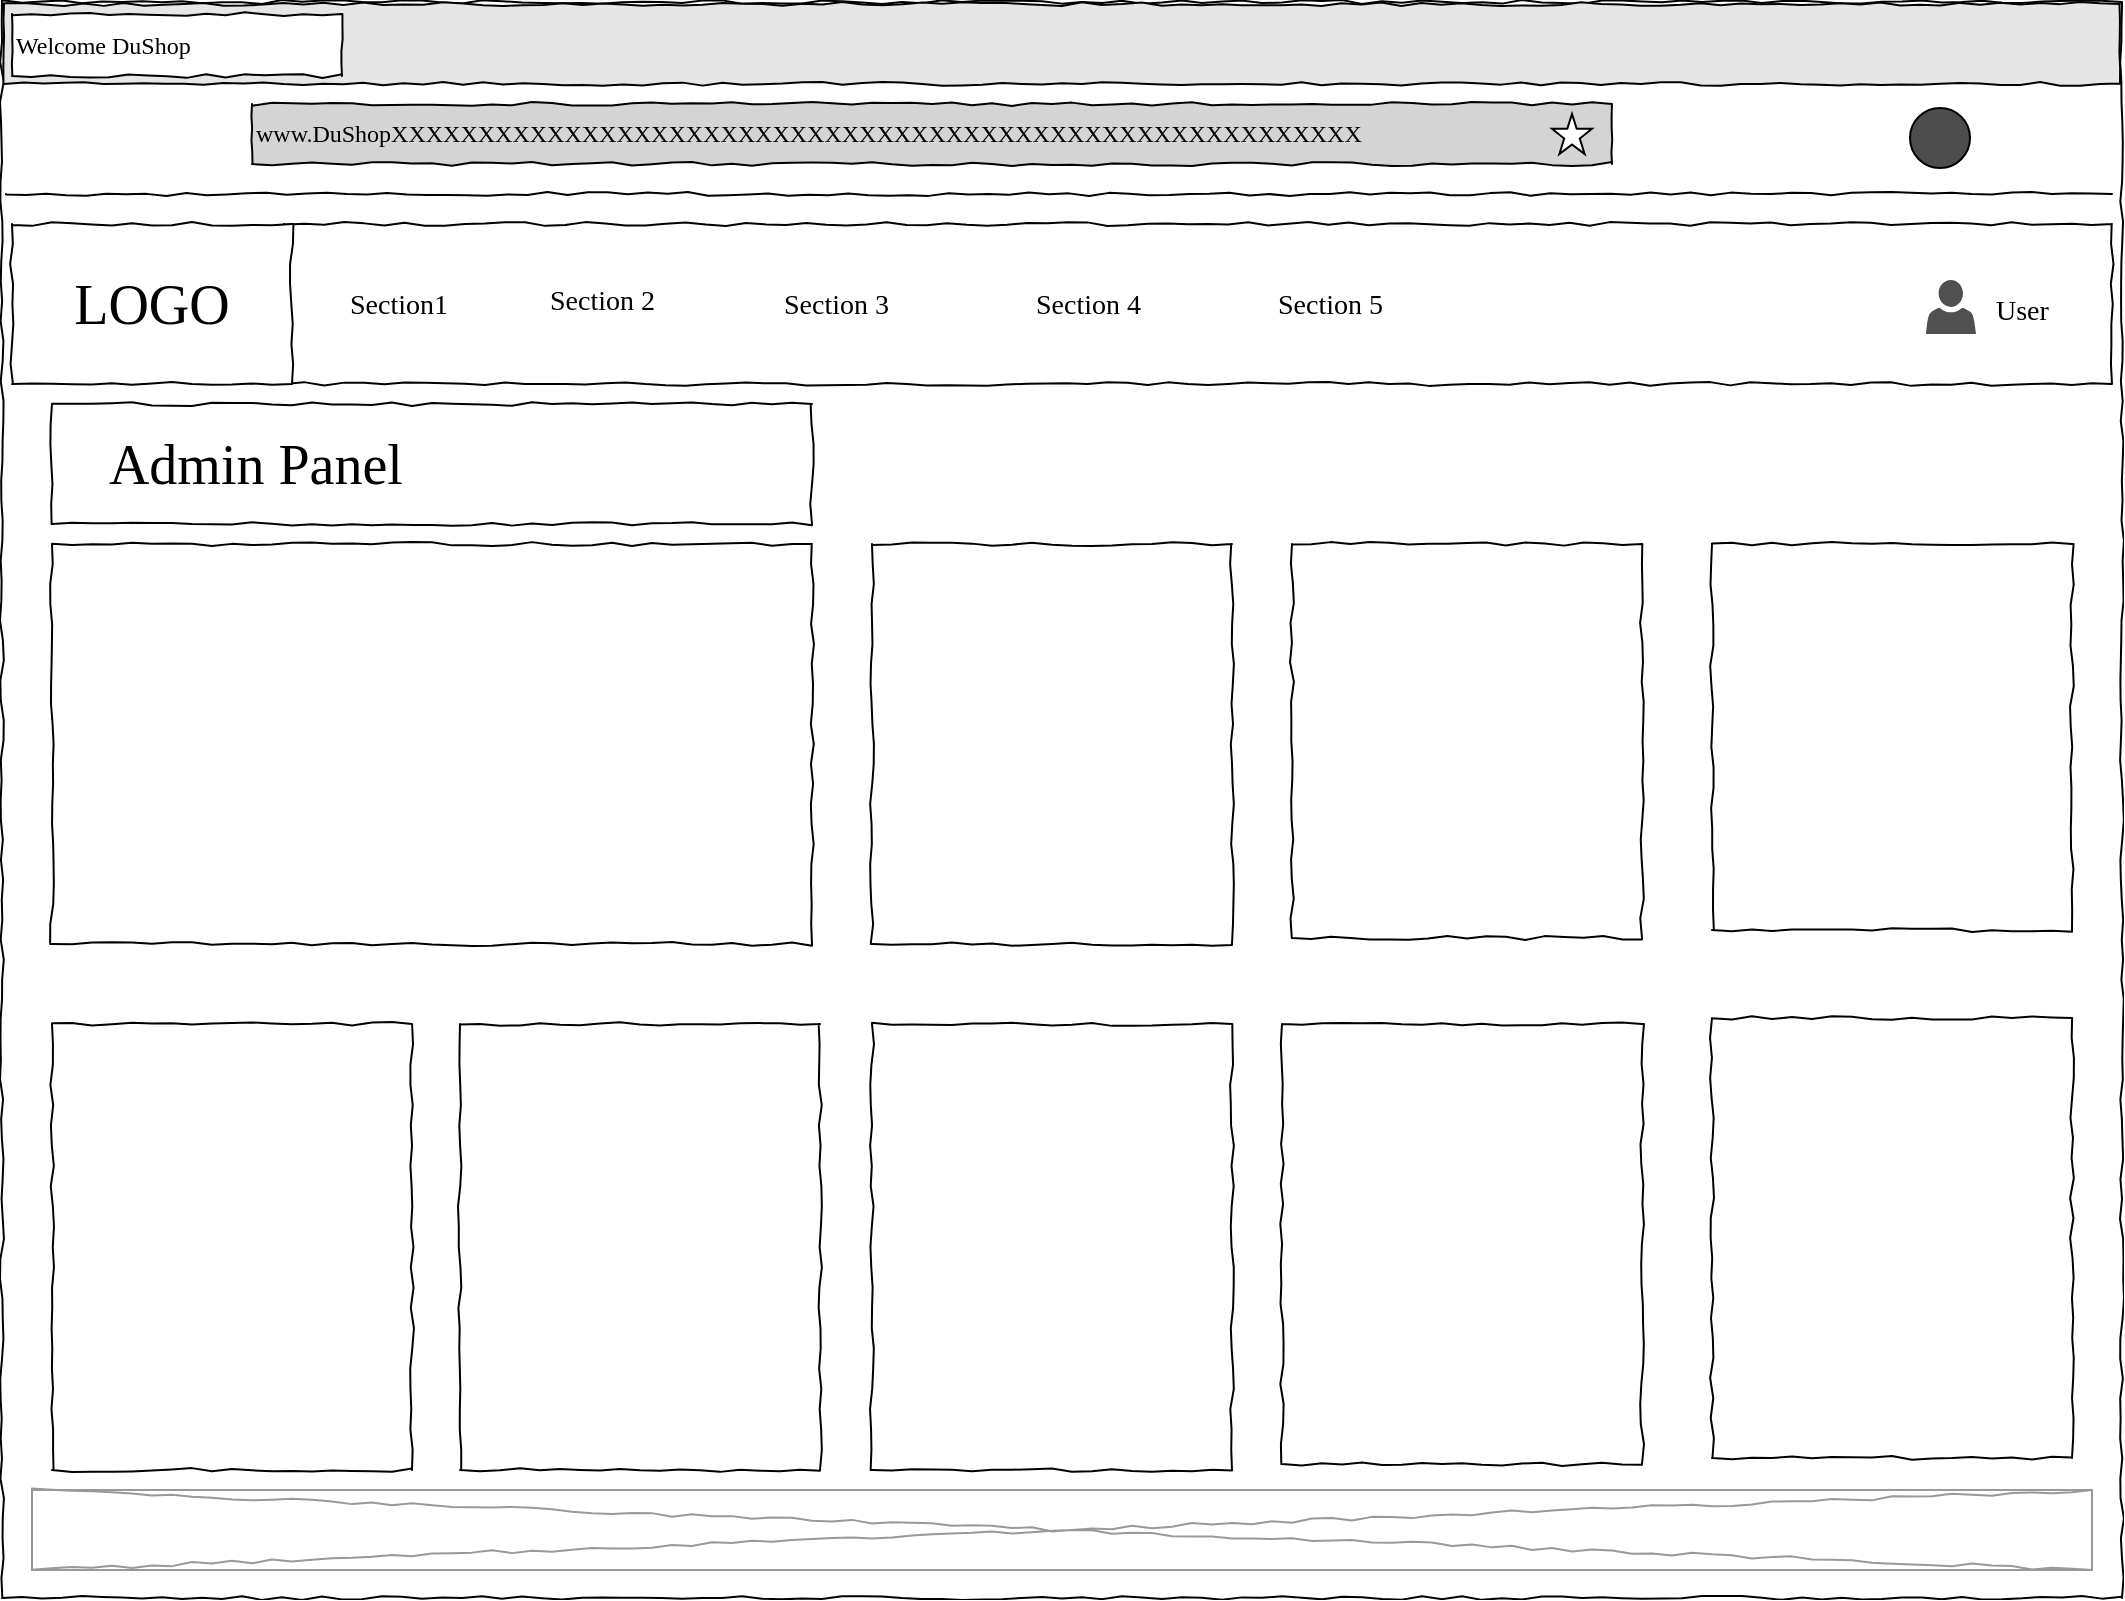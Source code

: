 <mxfile version="20.0.4" type="device" pages="20"><diagram name="Admin" id="03018318-947c-dd8e-b7a3-06fadd420f32"><mxGraphModel dx="1335" dy="677" grid="0" gridSize="10" guides="1" tooltips="1" connect="1" arrows="1" fold="1" page="1" pageScale="1" pageWidth="1100" pageHeight="850" background="#ffffff" math="0" shadow="0"><root><mxCell id="0"/><mxCell id="1" parent="0"/><mxCell id="677b7b8949515195-1" value="" style="whiteSpace=wrap;html=1;rounded=0;shadow=0;labelBackgroundColor=none;strokeColor=#000000;strokeWidth=1;fillColor=none;fontFamily=Verdana;fontSize=12;fontColor=#000000;align=center;comic=1;" parent="1" vertex="1"><mxGeometry x="25" y="49" width="1060" height="798" as="geometry"/></mxCell><mxCell id="677b7b8949515195-10" value="" style="whiteSpace=wrap;html=1;rounded=0;shadow=0;labelBackgroundColor=none;strokeWidth=1;fillColor=none;fontFamily=Verdana;fontSize=12;align=center;comic=1;" parent="1" vertex="1"><mxGeometry x="166" y="160" width="914" height="80" as="geometry"/></mxCell><mxCell id="677b7b8949515195-2" value="LOGO" style="whiteSpace=wrap;html=1;rounded=0;shadow=0;labelBackgroundColor=none;strokeWidth=1;fontFamily=Verdana;fontSize=28;align=center;comic=1;" parent="1" vertex="1"><mxGeometry x="30" y="160" width="140" height="80" as="geometry"/></mxCell><mxCell id="677b7b8949515195-4" value="User " style="text;html=1;points=[];align=left;verticalAlign=top;spacingTop=-4;fontSize=14;fontFamily=Verdana" parent="1" vertex="1"><mxGeometry x="1020" y="192.5" width="60" height="20" as="geometry"/></mxCell><mxCell id="677b7b8949515195-11" value="Section1" style="text;html=1;points=[];align=left;verticalAlign=top;spacingTop=-4;fontSize=14;fontFamily=Verdana" parent="1" vertex="1"><mxGeometry x="197" y="190" width="60" height="20" as="geometry"/></mxCell><mxCell id="677b7b8949515195-12" value="Section 2" style="text;html=1;points=[];align=left;verticalAlign=top;spacingTop=-4;fontSize=14;fontFamily=Verdana" parent="1" vertex="1"><mxGeometry x="297" y="187.5" width="60" height="25" as="geometry"/></mxCell><mxCell id="677b7b8949515195-13" value="Section 3" style="text;html=1;points=[];align=left;verticalAlign=top;spacingTop=-4;fontSize=14;fontFamily=Verdana" parent="1" vertex="1"><mxGeometry x="414" y="190" width="60" height="20" as="geometry"/></mxCell><mxCell id="677b7b8949515195-14" value="Section 4" style="text;html=1;points=[];align=left;verticalAlign=top;spacingTop=-4;fontSize=14;fontFamily=Verdana" parent="1" vertex="1"><mxGeometry x="540" y="190" width="60" height="20" as="geometry"/></mxCell><mxCell id="677b7b8949515195-16" value="" style="verticalLabelPosition=bottom;shadow=0;dashed=0;align=center;html=1;verticalAlign=top;strokeWidth=1;shape=mxgraph.mockup.graphics.simpleIcon;strokeColor=#999999;rounded=0;labelBackgroundColor=none;fontFamily=Verdana;fontSize=14;fontColor=#000000;comic=1;" parent="1" vertex="1"><mxGeometry x="40" y="793" width="1030" height="40" as="geometry"/></mxCell><mxCell id="v7BGW5e2Huo84nvUOsR0-1" value="Section 5" style="text;html=1;points=[];align=left;verticalAlign=top;spacingTop=-4;fontSize=14;fontFamily=Verdana" parent="1" vertex="1"><mxGeometry x="661" y="190" width="60" height="20" as="geometry"/></mxCell><mxCell id="v7BGW5e2Huo84nvUOsR0-2" value="&lt;div&gt;www.DuShopXXXXXXXXXXXXXXXXXXXXXXXXXXXXXXXXXXXXXXXXXXXXXXXXXXXXXXXX&lt;br&gt;&lt;/div&gt;" style="whiteSpace=wrap;html=1;rounded=0;shadow=0;labelBackgroundColor=none;strokeWidth=1;fillColor=#D4D4D4;fontFamily=Verdana;fontSize=12;align=left;comic=1;" parent="1" vertex="1"><mxGeometry x="150" y="100" width="680" height="30" as="geometry"/></mxCell><mxCell id="v7BGW5e2Huo84nvUOsR0-6" value="" style="shape=image;html=1;verticalAlign=top;verticalLabelPosition=bottom;labelBackgroundColor=#ffffff;imageAspect=0;aspect=fixed;image=https://cdn4.iconfinder.com/data/icons/ionicons/512/icon-ios7-refresh-empty-128.png" parent="1" vertex="1"><mxGeometry x="95" y="100" width="32" height="32" as="geometry"/></mxCell><mxCell id="v7BGW5e2Huo84nvUOsR0-7" value="" style="shape=image;html=1;verticalAlign=top;verticalLabelPosition=bottom;labelBackgroundColor=#ffffff;imageAspect=0;aspect=fixed;image=https://cdn1.iconfinder.com/data/icons/material-core/16/arrow-forward-128.png" parent="1" vertex="1"><mxGeometry x="68" y="108.5" width="15" height="15" as="geometry"/></mxCell><mxCell id="v7BGW5e2Huo84nvUOsR0-10" value="" style="shape=image;html=1;verticalAlign=top;verticalLabelPosition=bottom;labelBackgroundColor=#ffffff;imageAspect=0;aspect=fixed;image=https://cdn1.iconfinder.com/data/icons/material-core/16/arrow-back-128.png" parent="1" vertex="1"><mxGeometry x="40" y="108.5" width="15" height="15" as="geometry"/></mxCell><mxCell id="v7BGW5e2Huo84nvUOsR0-11" value="" style="verticalLabelPosition=bottom;verticalAlign=top;html=1;shape=mxgraph.basic.star" parent="1" vertex="1"><mxGeometry x="800" y="105" width="20" height="20" as="geometry"/></mxCell><mxCell id="v7BGW5e2Huo84nvUOsR0-12" value="" style="shape=image;html=1;verticalAlign=top;verticalLabelPosition=bottom;labelBackgroundColor=#ffffff;imageAspect=0;aspect=fixed;image=https://cdn3.iconfinder.com/data/icons/arrows-set-12/512/download-128.png" parent="1" vertex="1"><mxGeometry x="930" y="100" width="30" height="30" as="geometry"/></mxCell><mxCell id="v7BGW5e2Huo84nvUOsR0-13" value="" style="ellipse;whiteSpace=wrap;html=1;aspect=fixed;fillColor=#4D4D4D;" parent="1" vertex="1"><mxGeometry x="979" y="102" width="30" height="30" as="geometry"/></mxCell><mxCell id="v7BGW5e2Huo84nvUOsR0-14" value="" style="shape=image;html=1;verticalAlign=top;verticalLabelPosition=bottom;labelBackgroundColor=#ffffff;imageAspect=0;aspect=fixed;image=https://cdn1.iconfinder.com/data/icons/iconoir-vol-3/24/menu-128.png;fillColor=#4D4D4D;" parent="1" vertex="1"><mxGeometry x="1030" y="102" width="30" height="30" as="geometry"/></mxCell><mxCell id="677b7b8949515195-8" value="" style="whiteSpace=wrap;html=1;rounded=0;shadow=0;labelBackgroundColor=none;strokeWidth=1;fillColor=none;fontFamily=Verdana;fontSize=12;align=center;comic=1;" parent="1" vertex="1"><mxGeometry x="50" y="320" width="380" height="200" as="geometry"/></mxCell><mxCell id="v7BGW5e2Huo84nvUOsR0-17" value="" style="whiteSpace=wrap;html=1;rounded=0;shadow=0;labelBackgroundColor=none;strokeWidth=1;fillColor=#E6E6E6;fontFamily=Verdana;fontSize=12;align=center;comic=1;" parent="1" vertex="1"><mxGeometry x="26" y="50" width="1058" height="40" as="geometry"/></mxCell><mxCell id="v7BGW5e2Huo84nvUOsR0-18" value="Welcome DuShop" style="whiteSpace=wrap;html=1;rounded=0;shadow=0;labelBackgroundColor=none;strokeWidth=1;fillColor=default;fontFamily=Verdana;fontSize=12;align=left;comic=1;" parent="1" vertex="1"><mxGeometry x="30" y="55" width="165" height="31" as="geometry"/></mxCell><mxCell id="v7BGW5e2Huo84nvUOsR0-19" value="" style="line;strokeWidth=1;html=1;rounded=0;shadow=0;labelBackgroundColor=none;fillColor=none;fontFamily=Verdana;fontSize=14;fontColor=#000000;align=center;comic=1;" parent="1" vertex="1"><mxGeometry x="27" y="140" width="1053" height="10" as="geometry"/></mxCell><mxCell id="v7BGW5e2Huo84nvUOsR0-20" value="&amp;nbsp;&amp;nbsp;&amp;nbsp; Admin Panel" style="whiteSpace=wrap;html=1;rounded=0;shadow=0;labelBackgroundColor=none;strokeWidth=1;fillColor=none;fontFamily=Verdana;fontSize=28;align=left;comic=1;" parent="1" vertex="1"><mxGeometry x="50" y="250" width="380" height="60" as="geometry"/></mxCell><mxCell id="v7BGW5e2Huo84nvUOsR0-23" value="" style="whiteSpace=wrap;html=1;rounded=0;shadow=0;labelBackgroundColor=none;strokeWidth=1;fillColor=none;fontFamily=Verdana;fontSize=12;align=center;comic=1;" parent="1" vertex="1"><mxGeometry x="460" y="320" width="180" height="200" as="geometry"/></mxCell><mxCell id="v7BGW5e2Huo84nvUOsR0-24" value="" style="whiteSpace=wrap;html=1;rounded=0;shadow=0;labelBackgroundColor=none;strokeWidth=1;fillColor=none;fontFamily=Verdana;fontSize=12;align=center;comic=1;" parent="1" vertex="1"><mxGeometry x="670" y="320" width="175" height="197" as="geometry"/></mxCell><mxCell id="v7BGW5e2Huo84nvUOsR0-25" value="" style="whiteSpace=wrap;html=1;rounded=0;shadow=0;labelBackgroundColor=none;strokeWidth=1;fillColor=none;fontFamily=Verdana;fontSize=12;align=center;comic=1;" parent="1" vertex="1"><mxGeometry x="50" y="560" width="180" height="223" as="geometry"/></mxCell><mxCell id="v7BGW5e2Huo84nvUOsR0-26" value="" style="whiteSpace=wrap;html=1;rounded=0;shadow=0;labelBackgroundColor=none;strokeWidth=1;fillColor=none;fontFamily=Verdana;fontSize=12;align=center;comic=1;" parent="1" vertex="1"><mxGeometry x="254" y="560" width="180" height="223" as="geometry"/></mxCell><mxCell id="v7BGW5e2Huo84nvUOsR0-27" value="" style="whiteSpace=wrap;html=1;rounded=0;shadow=0;labelBackgroundColor=none;strokeWidth=1;fillColor=none;fontFamily=Verdana;fontSize=12;align=center;comic=1;" parent="1" vertex="1"><mxGeometry x="880" y="320" width="180" height="193" as="geometry"/></mxCell><mxCell id="v7BGW5e2Huo84nvUOsR0-28" value="" style="whiteSpace=wrap;html=1;rounded=0;shadow=0;labelBackgroundColor=none;strokeWidth=1;fillColor=none;fontFamily=Verdana;fontSize=12;align=center;comic=1;" parent="1" vertex="1"><mxGeometry x="460" y="560" width="180" height="223" as="geometry"/></mxCell><mxCell id="v7BGW5e2Huo84nvUOsR0-29" value="" style="whiteSpace=wrap;html=1;rounded=0;shadow=0;labelBackgroundColor=none;strokeWidth=1;fillColor=none;fontFamily=Verdana;fontSize=12;align=center;comic=1;" parent="1" vertex="1"><mxGeometry x="665" y="560" width="180" height="220" as="geometry"/></mxCell><mxCell id="v7BGW5e2Huo84nvUOsR0-30" value="" style="whiteSpace=wrap;html=1;rounded=0;shadow=0;labelBackgroundColor=none;strokeWidth=1;fillColor=none;fontFamily=Verdana;fontSize=12;align=center;comic=1;" parent="1" vertex="1"><mxGeometry x="880" y="557" width="180" height="220" as="geometry"/></mxCell><mxCell id="aFbx7j2tLitFloy_dHnb-1" value="" style="sketch=0;pointerEvents=1;shadow=0;dashed=0;html=1;strokeColor=none;fillColor=#505050;labelPosition=center;verticalLabelPosition=bottom;verticalAlign=top;outlineConnect=0;align=center;shape=mxgraph.office.users.user;" parent="1" vertex="1"><mxGeometry x="987" y="188" width="25" height="27" as="geometry"/></mxCell></root></mxGraphModel></diagram><diagram name="Copy of Admin" id="2UDapM4wcIG2QyRXW10r"><mxGraphModel dx="1240" dy="629" grid="0" gridSize="10" guides="1" tooltips="1" connect="1" arrows="1" fold="1" page="1" pageScale="1" pageWidth="1100" pageHeight="850" background="#ffffff" math="0" shadow="0"><root><mxCell id="RSO98VfnamH8wdFoDf-y-0"/><mxCell id="RSO98VfnamH8wdFoDf-y-1" parent="RSO98VfnamH8wdFoDf-y-0"/><mxCell id="RSO98VfnamH8wdFoDf-y-2" value="" style="whiteSpace=wrap;html=1;rounded=0;shadow=0;labelBackgroundColor=none;strokeColor=#000000;strokeWidth=1;fillColor=none;fontFamily=Verdana;fontSize=12;fontColor=#000000;align=center;comic=1;" vertex="1" parent="RSO98VfnamH8wdFoDf-y-1"><mxGeometry x="25" y="49" width="1060" height="798" as="geometry"/></mxCell><mxCell id="RSO98VfnamH8wdFoDf-y-3" value="" style="whiteSpace=wrap;html=1;rounded=0;shadow=0;labelBackgroundColor=none;strokeWidth=1;fillColor=none;fontFamily=Verdana;fontSize=12;align=center;comic=1;" vertex="1" parent="RSO98VfnamH8wdFoDf-y-1"><mxGeometry x="166" y="160" width="914" height="80" as="geometry"/></mxCell><mxCell id="RSO98VfnamH8wdFoDf-y-4" value="" style="whiteSpace=wrap;html=1;rounded=0;shadow=0;labelBackgroundColor=none;strokeWidth=1;fontFamily=Verdana;fontSize=28;align=center;comic=1;" vertex="1" parent="RSO98VfnamH8wdFoDf-y-1"><mxGeometry x="30" y="160" width="140" height="80" as="geometry"/></mxCell><mxCell id="RSO98VfnamH8wdFoDf-y-5" value="User " style="text;html=1;points=[];align=left;verticalAlign=top;spacingTop=-4;fontSize=14;fontFamily=Verdana" vertex="1" parent="RSO98VfnamH8wdFoDf-y-1"><mxGeometry x="1020" y="192.5" width="60" height="20" as="geometry"/></mxCell><mxCell id="RSO98VfnamH8wdFoDf-y-12" value="&lt;div&gt;www.DuShopXXXXXXXXXXXXXXXXXXXXXXXXXXXXXXXXXXXXXXXXXXXXXXXXXXXXXXXX&lt;br&gt;&lt;/div&gt;" style="whiteSpace=wrap;html=1;rounded=0;shadow=0;labelBackgroundColor=none;strokeWidth=1;fillColor=#D4D4D4;fontFamily=Verdana;fontSize=12;align=left;comic=1;" vertex="1" parent="RSO98VfnamH8wdFoDf-y-1"><mxGeometry x="150" y="100" width="680" height="30" as="geometry"/></mxCell><mxCell id="RSO98VfnamH8wdFoDf-y-13" value="" style="shape=image;html=1;verticalAlign=top;verticalLabelPosition=bottom;labelBackgroundColor=#ffffff;imageAspect=0;aspect=fixed;image=https://cdn4.iconfinder.com/data/icons/ionicons/512/icon-ios7-refresh-empty-128.png" vertex="1" parent="RSO98VfnamH8wdFoDf-y-1"><mxGeometry x="95" y="100" width="32" height="32" as="geometry"/></mxCell><mxCell id="RSO98VfnamH8wdFoDf-y-14" value="" style="shape=image;html=1;verticalAlign=top;verticalLabelPosition=bottom;labelBackgroundColor=#ffffff;imageAspect=0;aspect=fixed;image=https://cdn1.iconfinder.com/data/icons/material-core/16/arrow-forward-128.png" vertex="1" parent="RSO98VfnamH8wdFoDf-y-1"><mxGeometry x="68" y="108.5" width="15" height="15" as="geometry"/></mxCell><mxCell id="RSO98VfnamH8wdFoDf-y-15" value="" style="shape=image;html=1;verticalAlign=top;verticalLabelPosition=bottom;labelBackgroundColor=#ffffff;imageAspect=0;aspect=fixed;image=https://cdn1.iconfinder.com/data/icons/material-core/16/arrow-back-128.png" vertex="1" parent="RSO98VfnamH8wdFoDf-y-1"><mxGeometry x="40" y="108.5" width="15" height="15" as="geometry"/></mxCell><mxCell id="RSO98VfnamH8wdFoDf-y-16" value="" style="verticalLabelPosition=bottom;verticalAlign=top;html=1;shape=mxgraph.basic.star" vertex="1" parent="RSO98VfnamH8wdFoDf-y-1"><mxGeometry x="800" y="105" width="20" height="20" as="geometry"/></mxCell><mxCell id="RSO98VfnamH8wdFoDf-y-17" value="" style="shape=image;html=1;verticalAlign=top;verticalLabelPosition=bottom;labelBackgroundColor=#ffffff;imageAspect=0;aspect=fixed;image=https://cdn3.iconfinder.com/data/icons/arrows-set-12/512/download-128.png" vertex="1" parent="RSO98VfnamH8wdFoDf-y-1"><mxGeometry x="930" y="100" width="30" height="30" as="geometry"/></mxCell><mxCell id="RSO98VfnamH8wdFoDf-y-18" value="" style="ellipse;whiteSpace=wrap;html=1;aspect=fixed;fillColor=#4D4D4D;" vertex="1" parent="RSO98VfnamH8wdFoDf-y-1"><mxGeometry x="979" y="102" width="30" height="30" as="geometry"/></mxCell><mxCell id="RSO98VfnamH8wdFoDf-y-19" value="" style="shape=image;html=1;verticalAlign=top;verticalLabelPosition=bottom;labelBackgroundColor=#ffffff;imageAspect=0;aspect=fixed;image=https://cdn1.iconfinder.com/data/icons/iconoir-vol-3/24/menu-128.png;fillColor=#4D4D4D;" vertex="1" parent="RSO98VfnamH8wdFoDf-y-1"><mxGeometry x="1030" y="102" width="30" height="30" as="geometry"/></mxCell><mxCell id="RSO98VfnamH8wdFoDf-y-20" value="" style="whiteSpace=wrap;html=1;rounded=0;shadow=0;labelBackgroundColor=none;strokeWidth=1;fillColor=none;fontFamily=Verdana;fontSize=12;align=center;comic=1;" vertex="1" parent="RSO98VfnamH8wdFoDf-y-1"><mxGeometry x="50" y="320" width="380" height="200" as="geometry"/></mxCell><mxCell id="RSO98VfnamH8wdFoDf-y-21" value="" style="whiteSpace=wrap;html=1;rounded=0;shadow=0;labelBackgroundColor=none;strokeWidth=1;fillColor=#E6E6E6;fontFamily=Verdana;fontSize=12;align=center;comic=1;" vertex="1" parent="RSO98VfnamH8wdFoDf-y-1"><mxGeometry x="26" y="50" width="1058" height="40" as="geometry"/></mxCell><mxCell id="RSO98VfnamH8wdFoDf-y-22" value="Welcome DuShop" style="whiteSpace=wrap;html=1;rounded=0;shadow=0;labelBackgroundColor=none;strokeWidth=1;fillColor=default;fontFamily=Verdana;fontSize=12;align=left;comic=1;" vertex="1" parent="RSO98VfnamH8wdFoDf-y-1"><mxGeometry x="30" y="55" width="165" height="31" as="geometry"/></mxCell><mxCell id="RSO98VfnamH8wdFoDf-y-23" value="" style="line;strokeWidth=1;html=1;rounded=0;shadow=0;labelBackgroundColor=none;fillColor=none;fontFamily=Verdana;fontSize=14;fontColor=#000000;align=center;comic=1;" vertex="1" parent="RSO98VfnamH8wdFoDf-y-1"><mxGeometry x="27" y="140" width="1053" height="10" as="geometry"/></mxCell><mxCell id="RSO98VfnamH8wdFoDf-y-24" value="DuShop Control Panel" style="whiteSpace=wrap;html=1;rounded=0;shadow=0;labelBackgroundColor=none;strokeWidth=1;fillColor=none;fontFamily=Verdana;fontSize=28;align=left;comic=1;" vertex="1" parent="RSO98VfnamH8wdFoDf-y-1"><mxGeometry x="50" y="250" width="380" height="60" as="geometry"/></mxCell><mxCell id="RSO98VfnamH8wdFoDf-y-25" value="" style="whiteSpace=wrap;html=1;rounded=0;shadow=0;labelBackgroundColor=none;strokeWidth=1;fillColor=none;fontFamily=Verdana;fontSize=12;align=center;comic=1;" vertex="1" parent="RSO98VfnamH8wdFoDf-y-1"><mxGeometry x="460" y="320" width="180" height="200" as="geometry"/></mxCell><mxCell id="RSO98VfnamH8wdFoDf-y-26" value="" style="whiteSpace=wrap;html=1;rounded=0;shadow=0;labelBackgroundColor=none;strokeWidth=1;fillColor=none;fontFamily=Verdana;fontSize=12;align=center;comic=1;" vertex="1" parent="RSO98VfnamH8wdFoDf-y-1"><mxGeometry x="670" y="320" width="175" height="197" as="geometry"/></mxCell><mxCell id="RSO98VfnamH8wdFoDf-y-27" value="" style="whiteSpace=wrap;html=1;rounded=0;shadow=0;labelBackgroundColor=none;strokeWidth=1;fillColor=none;fontFamily=Verdana;fontSize=12;align=center;comic=1;" vertex="1" parent="RSO98VfnamH8wdFoDf-y-1"><mxGeometry x="50" y="560" width="180" height="223" as="geometry"/></mxCell><mxCell id="RSO98VfnamH8wdFoDf-y-28" value="" style="whiteSpace=wrap;html=1;rounded=0;shadow=0;labelBackgroundColor=none;strokeWidth=1;fillColor=none;fontFamily=Verdana;fontSize=12;align=center;comic=1;" vertex="1" parent="RSO98VfnamH8wdFoDf-y-1"><mxGeometry x="254" y="560" width="180" height="223" as="geometry"/></mxCell><mxCell id="RSO98VfnamH8wdFoDf-y-29" value="" style="whiteSpace=wrap;html=1;rounded=0;shadow=0;labelBackgroundColor=none;strokeWidth=1;fillColor=none;fontFamily=Verdana;fontSize=12;align=center;comic=1;" vertex="1" parent="RSO98VfnamH8wdFoDf-y-1"><mxGeometry x="880" y="320" width="180" height="193" as="geometry"/></mxCell><mxCell id="RSO98VfnamH8wdFoDf-y-30" value="" style="whiteSpace=wrap;html=1;rounded=0;shadow=0;labelBackgroundColor=none;strokeWidth=1;fillColor=none;fontFamily=Verdana;fontSize=12;align=center;comic=1;" vertex="1" parent="RSO98VfnamH8wdFoDf-y-1"><mxGeometry x="460" y="560" width="180" height="223" as="geometry"/></mxCell><mxCell id="RSO98VfnamH8wdFoDf-y-31" value="" style="whiteSpace=wrap;html=1;rounded=0;shadow=0;labelBackgroundColor=none;strokeWidth=1;fillColor=none;fontFamily=Verdana;fontSize=12;align=center;comic=1;" vertex="1" parent="RSO98VfnamH8wdFoDf-y-1"><mxGeometry x="665" y="560" width="180" height="220" as="geometry"/></mxCell><mxCell id="RSO98VfnamH8wdFoDf-y-32" value="" style="whiteSpace=wrap;html=1;rounded=0;shadow=0;labelBackgroundColor=none;strokeWidth=1;fillColor=none;fontFamily=Verdana;fontSize=12;align=center;comic=1;" vertex="1" parent="RSO98VfnamH8wdFoDf-y-1"><mxGeometry x="880" y="557" width="180" height="220" as="geometry"/></mxCell><mxCell id="RSO98VfnamH8wdFoDf-y-33" value="" style="sketch=0;pointerEvents=1;shadow=0;dashed=0;html=1;strokeColor=none;fillColor=#505050;labelPosition=center;verticalLabelPosition=bottom;verticalAlign=top;outlineConnect=0;align=center;shape=mxgraph.office.users.user;" vertex="1" parent="RSO98VfnamH8wdFoDf-y-1"><mxGeometry x="987" y="188" width="25" height="27" as="geometry"/></mxCell><mxCell id="IIQ4cG90n5zqovzPvrcE-0" value="&lt;font color=&quot;#80FF00&quot;&gt;DuShop&lt;/font&gt;" style="whiteSpace=wrap;html=1;rounded=0;shadow=0;labelBackgroundColor=none;strokeWidth=1;fontFamily=Verdana;fontSize=20;align=center;comic=1;fontStyle=1" vertex="1" parent="RSO98VfnamH8wdFoDf-y-1"><mxGeometry x="50" y="170" width="97" height="60" as="geometry"/></mxCell><mxCell id="MhiAaSBqXU48bDwRyECw-0" value="" style="group" vertex="1" connectable="0" parent="RSO98VfnamH8wdFoDf-y-1"><mxGeometry x="179" y="185" width="776" height="25" as="geometry"/></mxCell><mxCell id="MhiAaSBqXU48bDwRyECw-1" value="&lt;div&gt;Users&lt;/div&gt;" style="text;html=1;points=[];align=left;verticalAlign=top;spacingTop=-4;fontSize=14;fontFamily=Verdana" vertex="1" parent="MhiAaSBqXU48bDwRyECw-0"><mxGeometry width="60" height="20" as="geometry"/></mxCell><mxCell id="MhiAaSBqXU48bDwRyECw-2" value="Catergories" style="text;html=1;points=[];align=left;verticalAlign=top;spacingTop=-4;fontSize=14;fontFamily=Verdana" vertex="1" parent="MhiAaSBqXU48bDwRyECw-0"><mxGeometry x="53" width="60" height="25" as="geometry"/></mxCell><mxCell id="MhiAaSBqXU48bDwRyECw-3" value="Brands" style="text;html=1;points=[];align=left;verticalAlign=top;spacingTop=-4;fontSize=14;fontFamily=Verdana" vertex="1" parent="MhiAaSBqXU48bDwRyECw-0"><mxGeometry x="150" y="2.5" width="60" height="20" as="geometry"/></mxCell><mxCell id="MhiAaSBqXU48bDwRyECw-4" value="Products" style="text;html=1;points=[];align=left;verticalAlign=top;spacingTop=-4;fontSize=14;fontFamily=Verdana" vertex="1" parent="MhiAaSBqXU48bDwRyECw-0"><mxGeometry x="214" y="1" width="60" height="20" as="geometry"/></mxCell><mxCell id="MhiAaSBqXU48bDwRyECw-5" value="Customers" style="text;html=1;points=[];align=left;verticalAlign=top;spacingTop=-4;fontSize=14;fontFamily=Verdana" vertex="1" parent="MhiAaSBqXU48bDwRyECw-0"><mxGeometry x="288" y="1" width="60" height="20" as="geometry"/></mxCell><mxCell id="MhiAaSBqXU48bDwRyECw-6" value="Shipping" style="text;html=1;points=[];align=left;verticalAlign=top;spacingTop=-4;fontSize=14;fontFamily=Verdana" vertex="1" parent="MhiAaSBqXU48bDwRyECw-0"><mxGeometry x="381" y="1" width="60" height="20" as="geometry"/></mxCell><mxCell id="MhiAaSBqXU48bDwRyECw-7" value="Orders" style="text;html=1;points=[];align=left;verticalAlign=top;spacingTop=-4;fontSize=14;fontFamily=Verdana" vertex="1" parent="MhiAaSBqXU48bDwRyECw-0"><mxGeometry x="458" y="1" width="60" height="20" as="geometry"/></mxCell><mxCell id="MhiAaSBqXU48bDwRyECw-8" value="Reports" style="text;html=1;points=[];align=left;verticalAlign=top;spacingTop=-4;fontSize=14;fontFamily=Verdana" vertex="1" parent="MhiAaSBqXU48bDwRyECw-0"><mxGeometry x="525" y="2.5" width="60" height="20" as="geometry"/></mxCell><mxCell id="MhiAaSBqXU48bDwRyECw-9" value="Articles" style="text;html=1;points=[];align=left;verticalAlign=top;spacingTop=-4;fontSize=14;fontFamily=Verdana" vertex="1" parent="MhiAaSBqXU48bDwRyECw-0"><mxGeometry x="599" y="2.5" width="60" height="20" as="geometry"/></mxCell><mxCell id="MhiAaSBqXU48bDwRyECw-10" value="Menu" style="text;html=1;points=[];align=left;verticalAlign=top;spacingTop=-4;fontSize=14;fontFamily=Verdana" vertex="1" parent="MhiAaSBqXU48bDwRyECw-0"><mxGeometry x="666" y="2.5" width="60" height="20" as="geometry"/></mxCell><mxCell id="MhiAaSBqXU48bDwRyECw-11" value="Settings" style="text;html=1;points=[];align=left;verticalAlign=top;spacingTop=-4;fontSize=14;fontFamily=Verdana" vertex="1" parent="MhiAaSBqXU48bDwRyECw-0"><mxGeometry x="716" y="2.5" width="60" height="20" as="geometry"/></mxCell><mxCell id="MhiAaSBqXU48bDwRyECw-12" value="&amp;nbsp; &lt;font style=&quot;font-size: 17px;&quot;&gt;General Information&amp;nbsp;&amp;nbsp; Edit&lt;br&gt;&lt;/font&gt;" style="whiteSpace=wrap;html=1;rounded=0;shadow=0;labelBackgroundColor=none;strokeWidth=1;fillColor=none;fontFamily=Verdana;fontSize=12;align=left;comic=1;" vertex="1" parent="RSO98VfnamH8wdFoDf-y-1"><mxGeometry x="50" y="319" width="379" height="40" as="geometry"/></mxCell><mxCell id="MhiAaSBqXU48bDwRyECw-13" value="&amp;nbsp; &lt;font style=&quot;font-size: 17px;&quot;&gt;User: 15&lt;br&gt;&lt;/font&gt;" style="whiteSpace=wrap;html=1;rounded=0;shadow=0;labelBackgroundColor=none;strokeWidth=1;fillColor=none;fontFamily=Verdana;fontSize=12;align=left;comic=1;" vertex="1" parent="RSO98VfnamH8wdFoDf-y-1"><mxGeometry x="460" y="320" width="180" height="43" as="geometry"/></mxCell><mxCell id="MhiAaSBqXU48bDwRyECw-14" value="&lt;font style=&quot;font-size: 17px;&quot;&gt;&amp;nbsp; Category&lt;font style=&quot;font-size: 17px;&quot;&gt;: 20&lt;br&gt;&lt;/font&gt;&lt;/font&gt;" style="whiteSpace=wrap;html=1;rounded=0;shadow=0;labelBackgroundColor=none;strokeWidth=1;fillColor=none;fontFamily=Verdana;fontSize=12;align=left;comic=1;" vertex="1" parent="RSO98VfnamH8wdFoDf-y-1"><mxGeometry x="670" y="320" width="174" height="43" as="geometry"/></mxCell><mxCell id="MhiAaSBqXU48bDwRyECw-15" value="&lt;font style=&quot;font-size: 17px;&quot;&gt;&amp;nbsp; Brand&lt;font style=&quot;font-size: 17px;&quot;&gt;: 25&lt;br&gt;&lt;/font&gt;&lt;/font&gt;" style="whiteSpace=wrap;html=1;rounded=0;shadow=0;labelBackgroundColor=none;strokeWidth=1;fillColor=none;fontFamily=Verdana;fontSize=12;align=left;comic=1;" vertex="1" parent="RSO98VfnamH8wdFoDf-y-1"><mxGeometry x="880" y="320" width="180" height="43" as="geometry"/></mxCell><mxCell id="MhiAaSBqXU48bDwRyECw-16" value="&amp;nbsp; &lt;font style=&quot;font-size: 17px;&quot;&gt;Product: 215&lt;br&gt;&lt;/font&gt;" style="whiteSpace=wrap;html=1;rounded=0;shadow=0;labelBackgroundColor=none;strokeWidth=1;fillColor=none;fontFamily=Verdana;fontSize=12;align=left;comic=1;" vertex="1" parent="RSO98VfnamH8wdFoDf-y-1"><mxGeometry x="50" y="560" width="180" height="43" as="geometry"/></mxCell><mxCell id="MhiAaSBqXU48bDwRyECw-17" value="&amp;nbsp; &lt;font style=&quot;font-size: 17px;&quot;&gt;Review: 21&lt;br&gt;&lt;/font&gt;" style="whiteSpace=wrap;html=1;rounded=0;shadow=0;labelBackgroundColor=none;strokeWidth=1;fillColor=none;fontFamily=Verdana;fontSize=12;align=left;comic=1;" vertex="1" parent="RSO98VfnamH8wdFoDf-y-1"><mxGeometry x="254" y="560" width="180" height="43" as="geometry"/></mxCell><mxCell id="MhiAaSBqXU48bDwRyECw-18" value="&amp;nbsp; &lt;font style=&quot;font-size: 17px;&quot;&gt;Customer: 6&lt;br&gt;&lt;/font&gt;" style="whiteSpace=wrap;html=1;rounded=0;shadow=0;labelBackgroundColor=none;strokeWidth=1;fillColor=none;fontFamily=Verdana;fontSize=12;align=left;comic=1;" vertex="1" parent="RSO98VfnamH8wdFoDf-y-1"><mxGeometry x="460" y="560" width="180" height="43" as="geometry"/></mxCell><mxCell id="MhiAaSBqXU48bDwRyECw-19" value="&amp;nbsp; &lt;font style=&quot;font-size: 17px;&quot;&gt;Orders: 16&lt;br&gt;&lt;/font&gt;" style="whiteSpace=wrap;html=1;rounded=0;shadow=0;labelBackgroundColor=none;strokeWidth=1;fillColor=none;fontFamily=Verdana;fontSize=12;align=left;comic=1;" vertex="1" parent="RSO98VfnamH8wdFoDf-y-1"><mxGeometry x="665" y="560" width="180" height="43" as="geometry"/></mxCell><mxCell id="MhiAaSBqXU48bDwRyECw-21" value="&amp;nbsp; &lt;font style=&quot;font-size: 17px;&quot;&gt;Setting&lt;br&gt;&lt;/font&gt;" style="whiteSpace=wrap;html=1;rounded=0;shadow=0;labelBackgroundColor=none;strokeWidth=1;fillColor=none;fontFamily=Verdana;fontSize=12;align=left;comic=1;" vertex="1" parent="RSO98VfnamH8wdFoDf-y-1"><mxGeometry x="882" y="557" width="180" height="43" as="geometry"/></mxCell><mxCell id="MhiAaSBqXU48bDwRyECw-22" value="Copy Right @ DuShop" style="whiteSpace=wrap;html=1;rounded=0;shadow=0;labelBackgroundColor=none;strokeWidth=1;fillColor=none;fontFamily=Verdana;fontSize=12;align=center;comic=1;fontColor=default;strokeColor=none;" vertex="1" parent="RSO98VfnamH8wdFoDf-y-1"><mxGeometry x="439" y="796" width="226" height="47" as="geometry"/></mxCell></root></mxGraphModel></diagram><diagram name="Admin-Different User" id="nwbHaBtS3PM4WQW7r7V5"><mxGraphModel dx="1021" dy="518" grid="0" gridSize="10" guides="1" tooltips="1" connect="1" arrows="1" fold="1" page="1" pageScale="0.5" pageWidth="1100" pageHeight="850" background="#ffffff" math="0" shadow="0"><root><mxCell id="9ZW8PmRto6O2UxBGyj0N-0"/><mxCell id="9ZW8PmRto6O2UxBGyj0N-1" parent="9ZW8PmRto6O2UxBGyj0N-0"/><mxCell id="9ZW8PmRto6O2UxBGyj0N-2" value="" style="whiteSpace=wrap;html=1;rounded=0;shadow=0;labelBackgroundColor=none;strokeColor=#000000;strokeWidth=1;fillColor=none;fontFamily=Verdana;fontSize=12;fontColor=#000000;align=center;comic=1;" parent="9ZW8PmRto6O2UxBGyj0N-1" vertex="1"><mxGeometry x="25" y="25" width="1060" height="233" as="geometry"/></mxCell><mxCell id="9ZW8PmRto6O2UxBGyj0N-3" value="" style="whiteSpace=wrap;html=1;rounded=0;shadow=0;labelBackgroundColor=none;strokeWidth=1;fillColor=none;fontFamily=Verdana;fontSize=12;align=center;comic=1;" parent="9ZW8PmRto6O2UxBGyj0N-1" vertex="1"><mxGeometry x="183" y="136" width="897" height="80" as="geometry"/></mxCell><mxCell id="9ZW8PmRto6O2UxBGyj0N-4" value="LOGO" style="whiteSpace=wrap;html=1;rounded=0;shadow=0;labelBackgroundColor=none;strokeWidth=1;fontFamily=Verdana;fontSize=28;align=center;comic=1;" parent="9ZW8PmRto6O2UxBGyj0N-1" vertex="1"><mxGeometry x="30" y="136" width="155" height="80" as="geometry"/></mxCell><mxCell id="9ZW8PmRto6O2UxBGyj0N-5" value="User" style="text;html=1;points=[];align=left;verticalAlign=top;spacingTop=-4;fontSize=14;fontFamily=Verdana" parent="9ZW8PmRto6O2UxBGyj0N-1" vertex="1"><mxGeometry x="1033" y="171" width="40" height="20" as="geometry"/></mxCell><mxCell id="9ZW8PmRto6O2UxBGyj0N-12" value="&lt;div&gt;www.onloinieshopping.XXXXXXXXXXXXXXXXXXXXXXXXXXXXXXXXXXXXXXXXXXXXXXXXXXXXXXXX&lt;br&gt;&lt;/div&gt;" style="whiteSpace=wrap;html=1;rounded=0;shadow=0;labelBackgroundColor=none;strokeWidth=1;fillColor=#D4D4D4;fontFamily=Verdana;fontSize=12;align=left;comic=1;" parent="9ZW8PmRto6O2UxBGyj0N-1" vertex="1"><mxGeometry x="150" y="76" width="680" height="30" as="geometry"/></mxCell><mxCell id="9ZW8PmRto6O2UxBGyj0N-13" value="" style="shape=image;html=1;verticalAlign=top;verticalLabelPosition=bottom;labelBackgroundColor=#ffffff;imageAspect=0;aspect=fixed;image=https://cdn4.iconfinder.com/data/icons/ionicons/512/icon-ios7-refresh-empty-128.png" parent="9ZW8PmRto6O2UxBGyj0N-1" vertex="1"><mxGeometry x="95" y="76" width="32" height="32" as="geometry"/></mxCell><mxCell id="9ZW8PmRto6O2UxBGyj0N-14" value="" style="shape=image;html=1;verticalAlign=top;verticalLabelPosition=bottom;labelBackgroundColor=#ffffff;imageAspect=0;aspect=fixed;image=https://cdn1.iconfinder.com/data/icons/material-core/16/arrow-forward-128.png" parent="9ZW8PmRto6O2UxBGyj0N-1" vertex="1"><mxGeometry x="68" y="84.5" width="15" height="15" as="geometry"/></mxCell><mxCell id="9ZW8PmRto6O2UxBGyj0N-15" value="" style="shape=image;html=1;verticalAlign=top;verticalLabelPosition=bottom;labelBackgroundColor=#ffffff;imageAspect=0;aspect=fixed;image=https://cdn1.iconfinder.com/data/icons/material-core/16/arrow-back-128.png" parent="9ZW8PmRto6O2UxBGyj0N-1" vertex="1"><mxGeometry x="40" y="84.5" width="15" height="15" as="geometry"/></mxCell><mxCell id="9ZW8PmRto6O2UxBGyj0N-16" value="" style="verticalLabelPosition=bottom;verticalAlign=top;html=1;shape=mxgraph.basic.star" parent="9ZW8PmRto6O2UxBGyj0N-1" vertex="1"><mxGeometry x="800" y="81" width="20" height="20" as="geometry"/></mxCell><mxCell id="9ZW8PmRto6O2UxBGyj0N-17" value="" style="shape=image;html=1;verticalAlign=top;verticalLabelPosition=bottom;labelBackgroundColor=#ffffff;imageAspect=0;aspect=fixed;image=https://cdn3.iconfinder.com/data/icons/arrows-set-12/512/download-128.png" parent="9ZW8PmRto6O2UxBGyj0N-1" vertex="1"><mxGeometry x="930" y="76" width="30" height="30" as="geometry"/></mxCell><mxCell id="9ZW8PmRto6O2UxBGyj0N-18" value="" style="ellipse;whiteSpace=wrap;html=1;aspect=fixed;fillColor=#4D4D4D;" parent="9ZW8PmRto6O2UxBGyj0N-1" vertex="1"><mxGeometry x="979" y="78" width="30" height="30" as="geometry"/></mxCell><mxCell id="9ZW8PmRto6O2UxBGyj0N-19" value="" style="shape=image;html=1;verticalAlign=top;verticalLabelPosition=bottom;labelBackgroundColor=#ffffff;imageAspect=0;aspect=fixed;image=https://cdn1.iconfinder.com/data/icons/iconoir-vol-3/24/menu-128.png;fillColor=#4D4D4D;" parent="9ZW8PmRto6O2UxBGyj0N-1" vertex="1"><mxGeometry x="1030" y="78" width="30" height="30" as="geometry"/></mxCell><mxCell id="9ZW8PmRto6O2UxBGyj0N-21" value="" style="whiteSpace=wrap;html=1;rounded=0;shadow=0;labelBackgroundColor=none;strokeWidth=1;fillColor=#E6E6E6;fontFamily=Verdana;fontSize=12;align=center;comic=1;" parent="9ZW8PmRto6O2UxBGyj0N-1" vertex="1"><mxGeometry x="26" y="26" width="1054" height="40" as="geometry"/></mxCell><mxCell id="9ZW8PmRto6O2UxBGyj0N-22" value="" style="whiteSpace=wrap;html=1;rounded=0;shadow=0;labelBackgroundColor=none;strokeWidth=1;fillColor=default;fontFamily=Verdana;fontSize=12;align=center;comic=1;" parent="9ZW8PmRto6O2UxBGyj0N-1" vertex="1"><mxGeometry x="30" y="31" width="165" height="30" as="geometry"/></mxCell><mxCell id="9ZW8PmRto6O2UxBGyj0N-23" value="" style="line;strokeWidth=1;html=1;rounded=0;shadow=0;labelBackgroundColor=none;fillColor=none;fontFamily=Verdana;fontSize=14;fontColor=#000000;align=center;comic=1;" parent="9ZW8PmRto6O2UxBGyj0N-1" vertex="1"><mxGeometry x="27" y="116" width="1053" height="10" as="geometry"/></mxCell><mxCell id="23GpLf-QEGk6G_H8iKbR-0" value="Welcome Jiang Chufeng[Admin]" style="text;html=1;points=[];align=left;verticalAlign=top;spacingTop=-4;fontSize=14;fontFamily=Verdana" parent="9ZW8PmRto6O2UxBGyj0N-1" vertex="1"><mxGeometry x="43" y="226" width="60" height="20" as="geometry"/></mxCell><mxCell id="23GpLf-QEGk6G_H8iKbR-11" value="" style="sketch=0;pointerEvents=1;shadow=0;dashed=0;html=1;strokeColor=none;fillColor=#505050;labelPosition=center;verticalLabelPosition=bottom;verticalAlign=top;outlineConnect=0;align=center;shape=mxgraph.office.users.user;" parent="9ZW8PmRto6O2UxBGyj0N-1" vertex="1"><mxGeometry x="1000" y="166.5" width="25" height="27" as="geometry"/></mxCell><mxCell id="Y-g3pKwsD6Ger4UTrOR6-0" value="" style="whiteSpace=wrap;html=1;rounded=0;shadow=0;labelBackgroundColor=none;strokeColor=#000000;strokeWidth=1;fillColor=none;fontFamily=Verdana;fontSize=12;fontColor=#000000;align=center;comic=1;" parent="9ZW8PmRto6O2UxBGyj0N-1" vertex="1"><mxGeometry x="22" y="277" width="1060" height="231" as="geometry"/></mxCell><mxCell id="Y-g3pKwsD6Ger4UTrOR6-1" value="" style="whiteSpace=wrap;html=1;rounded=0;shadow=0;labelBackgroundColor=none;strokeWidth=1;fillColor=none;fontFamily=Verdana;fontSize=12;align=center;comic=1;" parent="9ZW8PmRto6O2UxBGyj0N-1" vertex="1"><mxGeometry x="180" y="388" width="897" height="80" as="geometry"/></mxCell><mxCell id="Y-g3pKwsD6Ger4UTrOR6-2" value="LOGO" style="whiteSpace=wrap;html=1;rounded=0;shadow=0;labelBackgroundColor=none;strokeWidth=1;fontFamily=Verdana;fontSize=28;align=center;comic=1;" parent="9ZW8PmRto6O2UxBGyj0N-1" vertex="1"><mxGeometry x="27" y="388" width="155" height="80" as="geometry"/></mxCell><mxCell id="Y-g3pKwsD6Ger4UTrOR6-3" value="User" style="text;html=1;points=[];align=left;verticalAlign=top;spacingTop=-4;fontSize=14;fontFamily=Verdana" parent="9ZW8PmRto6O2UxBGyj0N-1" vertex="1"><mxGeometry x="1030" y="423" width="40" height="20" as="geometry"/></mxCell><mxCell id="Y-g3pKwsD6Ger4UTrOR6-7" value="Products" style="text;html=1;points=[];align=left;verticalAlign=top;spacingTop=-4;fontSize=14;fontFamily=Verdana" parent="9ZW8PmRto6O2UxBGyj0N-1" vertex="1"><mxGeometry x="190" y="425.5" width="60" height="20" as="geometry"/></mxCell><mxCell id="Y-g3pKwsD6Ger4UTrOR6-8" value="Customers" style="text;html=1;points=[];align=left;verticalAlign=top;spacingTop=-4;fontSize=14;fontFamily=Verdana" parent="9ZW8PmRto6O2UxBGyj0N-1" vertex="1"><mxGeometry x="267" y="425.5" width="60" height="20" as="geometry"/></mxCell><mxCell id="Y-g3pKwsD6Ger4UTrOR6-9" value="&lt;div&gt;www.onloinieshopping.XXXXXXXXXXXXXXXXXXXXXXXXXXXXXXXXXXXXXXXXXXXXXXXXXXXXXXXX&lt;br&gt;&lt;/div&gt;" style="whiteSpace=wrap;html=1;rounded=0;shadow=0;labelBackgroundColor=none;strokeWidth=1;fillColor=#D4D4D4;fontFamily=Verdana;fontSize=12;align=left;comic=1;" parent="9ZW8PmRto6O2UxBGyj0N-1" vertex="1"><mxGeometry x="147" y="328" width="680" height="30" as="geometry"/></mxCell><mxCell id="Y-g3pKwsD6Ger4UTrOR6-10" value="" style="shape=image;html=1;verticalAlign=top;verticalLabelPosition=bottom;labelBackgroundColor=#ffffff;imageAspect=0;aspect=fixed;image=https://cdn4.iconfinder.com/data/icons/ionicons/512/icon-ios7-refresh-empty-128.png" parent="9ZW8PmRto6O2UxBGyj0N-1" vertex="1"><mxGeometry x="92" y="328" width="32" height="32" as="geometry"/></mxCell><mxCell id="Y-g3pKwsD6Ger4UTrOR6-11" value="" style="shape=image;html=1;verticalAlign=top;verticalLabelPosition=bottom;labelBackgroundColor=#ffffff;imageAspect=0;aspect=fixed;image=https://cdn1.iconfinder.com/data/icons/material-core/16/arrow-forward-128.png" parent="9ZW8PmRto6O2UxBGyj0N-1" vertex="1"><mxGeometry x="65" y="336.5" width="15" height="15" as="geometry"/></mxCell><mxCell id="Y-g3pKwsD6Ger4UTrOR6-12" value="" style="shape=image;html=1;verticalAlign=top;verticalLabelPosition=bottom;labelBackgroundColor=#ffffff;imageAspect=0;aspect=fixed;image=https://cdn1.iconfinder.com/data/icons/material-core/16/arrow-back-128.png" parent="9ZW8PmRto6O2UxBGyj0N-1" vertex="1"><mxGeometry x="37" y="336.5" width="15" height="15" as="geometry"/></mxCell><mxCell id="Y-g3pKwsD6Ger4UTrOR6-13" value="" style="verticalLabelPosition=bottom;verticalAlign=top;html=1;shape=mxgraph.basic.star" parent="9ZW8PmRto6O2UxBGyj0N-1" vertex="1"><mxGeometry x="797" y="333" width="20" height="20" as="geometry"/></mxCell><mxCell id="Y-g3pKwsD6Ger4UTrOR6-14" value="" style="shape=image;html=1;verticalAlign=top;verticalLabelPosition=bottom;labelBackgroundColor=#ffffff;imageAspect=0;aspect=fixed;image=https://cdn3.iconfinder.com/data/icons/arrows-set-12/512/download-128.png" parent="9ZW8PmRto6O2UxBGyj0N-1" vertex="1"><mxGeometry x="927" y="328" width="30" height="30" as="geometry"/></mxCell><mxCell id="Y-g3pKwsD6Ger4UTrOR6-15" value="" style="ellipse;whiteSpace=wrap;html=1;aspect=fixed;fillColor=#4D4D4D;" parent="9ZW8PmRto6O2UxBGyj0N-1" vertex="1"><mxGeometry x="976" y="330" width="30" height="30" as="geometry"/></mxCell><mxCell id="Y-g3pKwsD6Ger4UTrOR6-16" value="" style="shape=image;html=1;verticalAlign=top;verticalLabelPosition=bottom;labelBackgroundColor=#ffffff;imageAspect=0;aspect=fixed;image=https://cdn1.iconfinder.com/data/icons/iconoir-vol-3/24/menu-128.png;fillColor=#4D4D4D;" parent="9ZW8PmRto6O2UxBGyj0N-1" vertex="1"><mxGeometry x="1027" y="330" width="30" height="30" as="geometry"/></mxCell><mxCell id="Y-g3pKwsD6Ger4UTrOR6-17" value="" style="whiteSpace=wrap;html=1;rounded=0;shadow=0;labelBackgroundColor=none;strokeWidth=1;fillColor=#E6E6E6;fontFamily=Verdana;fontSize=12;align=center;comic=1;" parent="9ZW8PmRto6O2UxBGyj0N-1" vertex="1"><mxGeometry x="23" y="278" width="1054" height="40" as="geometry"/></mxCell><mxCell id="Y-g3pKwsD6Ger4UTrOR6-18" value="" style="whiteSpace=wrap;html=1;rounded=0;shadow=0;labelBackgroundColor=none;strokeWidth=1;fillColor=default;fontFamily=Verdana;fontSize=12;align=center;comic=1;" parent="9ZW8PmRto6O2UxBGyj0N-1" vertex="1"><mxGeometry x="27" y="283" width="165" height="30" as="geometry"/></mxCell><mxCell id="Y-g3pKwsD6Ger4UTrOR6-19" value="" style="line;strokeWidth=1;html=1;rounded=0;shadow=0;labelBackgroundColor=none;fillColor=none;fontFamily=Verdana;fontSize=14;fontColor=#000000;align=center;comic=1;" parent="9ZW8PmRto6O2UxBGyj0N-1" vertex="1"><mxGeometry x="24" y="368" width="1053" height="10" as="geometry"/></mxCell><mxCell id="Y-g3pKwsD6Ger4UTrOR6-20" value="Welcome Alice[Salesperson]" style="text;html=1;points=[];align=left;verticalAlign=top;spacingTop=-4;fontSize=14;fontFamily=Verdana" parent="9ZW8PmRto6O2UxBGyj0N-1" vertex="1"><mxGeometry x="40" y="478" width="60" height="20" as="geometry"/></mxCell><mxCell id="Y-g3pKwsD6Ger4UTrOR6-21" value="Shipping" style="text;html=1;points=[];align=left;verticalAlign=top;spacingTop=-4;fontSize=14;fontFamily=Verdana" parent="9ZW8PmRto6O2UxBGyj0N-1" vertex="1"><mxGeometry x="360" y="425.5" width="60" height="20" as="geometry"/></mxCell><mxCell id="Y-g3pKwsD6Ger4UTrOR6-22" value="Orders" style="text;html=1;points=[];align=left;verticalAlign=top;spacingTop=-4;fontSize=14;fontFamily=Verdana" parent="9ZW8PmRto6O2UxBGyj0N-1" vertex="1"><mxGeometry x="437" y="425.5" width="60" height="20" as="geometry"/></mxCell><mxCell id="Y-g3pKwsD6Ger4UTrOR6-23" value="Reports" style="text;html=1;points=[];align=left;verticalAlign=top;spacingTop=-4;fontSize=14;fontFamily=Verdana" parent="9ZW8PmRto6O2UxBGyj0N-1" vertex="1"><mxGeometry x="508" y="425.5" width="60" height="20" as="geometry"/></mxCell><mxCell id="Y-g3pKwsD6Ger4UTrOR6-27" value="" style="sketch=0;pointerEvents=1;shadow=0;dashed=0;html=1;strokeColor=none;fillColor=#505050;labelPosition=center;verticalLabelPosition=bottom;verticalAlign=top;outlineConnect=0;align=center;shape=mxgraph.office.users.user;" parent="9ZW8PmRto6O2UxBGyj0N-1" vertex="1"><mxGeometry x="997" y="418.5" width="25" height="27" as="geometry"/></mxCell><mxCell id="Y-g3pKwsD6Ger4UTrOR6-28" value="" style="whiteSpace=wrap;html=1;rounded=0;shadow=0;labelBackgroundColor=none;strokeColor=#000000;strokeWidth=1;fillColor=none;fontFamily=Verdana;fontSize=12;fontColor=#000000;align=center;comic=1;" parent="9ZW8PmRto6O2UxBGyj0N-1" vertex="1"><mxGeometry x="23" y="538" width="1060" height="231" as="geometry"/></mxCell><mxCell id="Y-g3pKwsD6Ger4UTrOR6-29" value="" style="whiteSpace=wrap;html=1;rounded=0;shadow=0;labelBackgroundColor=none;strokeWidth=1;fillColor=none;fontFamily=Verdana;fontSize=12;align=center;comic=1;" parent="9ZW8PmRto6O2UxBGyj0N-1" vertex="1"><mxGeometry x="181" y="649" width="897" height="80" as="geometry"/></mxCell><mxCell id="Y-g3pKwsD6Ger4UTrOR6-30" value="LOGO" style="whiteSpace=wrap;html=1;rounded=0;shadow=0;labelBackgroundColor=none;strokeWidth=1;fontFamily=Verdana;fontSize=28;align=center;comic=1;" parent="9ZW8PmRto6O2UxBGyj0N-1" vertex="1"><mxGeometry x="28" y="649" width="155" height="80" as="geometry"/></mxCell><mxCell id="Y-g3pKwsD6Ger4UTrOR6-31" value="User" style="text;html=1;points=[];align=left;verticalAlign=top;spacingTop=-4;fontSize=14;fontFamily=Verdana" parent="9ZW8PmRto6O2UxBGyj0N-1" vertex="1"><mxGeometry x="1031" y="684" width="40" height="20" as="geometry"/></mxCell><mxCell id="Y-g3pKwsD6Ger4UTrOR6-32" value="Products" style="text;html=1;points=[];align=left;verticalAlign=top;spacingTop=-4;fontSize=14;fontFamily=Verdana" parent="9ZW8PmRto6O2UxBGyj0N-1" vertex="1"><mxGeometry x="191" y="686.5" width="60" height="20" as="geometry"/></mxCell><mxCell id="Y-g3pKwsD6Ger4UTrOR6-34" value="&lt;div&gt;www.onloinieshopping.XXXXXXXXXXXXXXXXXXXXXXXXXXXXXXXXXXXXXXXXXXXXXXXXXXXXXXXX&lt;br&gt;&lt;/div&gt;" style="whiteSpace=wrap;html=1;rounded=0;shadow=0;labelBackgroundColor=none;strokeWidth=1;fillColor=#D4D4D4;fontFamily=Verdana;fontSize=12;align=left;comic=1;" parent="9ZW8PmRto6O2UxBGyj0N-1" vertex="1"><mxGeometry x="148" y="589" width="680" height="30" as="geometry"/></mxCell><mxCell id="Y-g3pKwsD6Ger4UTrOR6-35" value="" style="shape=image;html=1;verticalAlign=top;verticalLabelPosition=bottom;labelBackgroundColor=#ffffff;imageAspect=0;aspect=fixed;image=https://cdn4.iconfinder.com/data/icons/ionicons/512/icon-ios7-refresh-empty-128.png" parent="9ZW8PmRto6O2UxBGyj0N-1" vertex="1"><mxGeometry x="93" y="589" width="32" height="32" as="geometry"/></mxCell><mxCell id="Y-g3pKwsD6Ger4UTrOR6-36" value="" style="shape=image;html=1;verticalAlign=top;verticalLabelPosition=bottom;labelBackgroundColor=#ffffff;imageAspect=0;aspect=fixed;image=https://cdn1.iconfinder.com/data/icons/material-core/16/arrow-forward-128.png" parent="9ZW8PmRto6O2UxBGyj0N-1" vertex="1"><mxGeometry x="66" y="597.5" width="15" height="15" as="geometry"/></mxCell><mxCell id="Y-g3pKwsD6Ger4UTrOR6-37" value="" style="shape=image;html=1;verticalAlign=top;verticalLabelPosition=bottom;labelBackgroundColor=#ffffff;imageAspect=0;aspect=fixed;image=https://cdn1.iconfinder.com/data/icons/material-core/16/arrow-back-128.png" parent="9ZW8PmRto6O2UxBGyj0N-1" vertex="1"><mxGeometry x="38" y="597.5" width="15" height="15" as="geometry"/></mxCell><mxCell id="Y-g3pKwsD6Ger4UTrOR6-38" value="" style="verticalLabelPosition=bottom;verticalAlign=top;html=1;shape=mxgraph.basic.star" parent="9ZW8PmRto6O2UxBGyj0N-1" vertex="1"><mxGeometry x="798" y="594" width="20" height="20" as="geometry"/></mxCell><mxCell id="Y-g3pKwsD6Ger4UTrOR6-39" value="" style="shape=image;html=1;verticalAlign=top;verticalLabelPosition=bottom;labelBackgroundColor=#ffffff;imageAspect=0;aspect=fixed;image=https://cdn3.iconfinder.com/data/icons/arrows-set-12/512/download-128.png" parent="9ZW8PmRto6O2UxBGyj0N-1" vertex="1"><mxGeometry x="928" y="589" width="30" height="30" as="geometry"/></mxCell><mxCell id="Y-g3pKwsD6Ger4UTrOR6-40" value="" style="ellipse;whiteSpace=wrap;html=1;aspect=fixed;fillColor=#4D4D4D;" parent="9ZW8PmRto6O2UxBGyj0N-1" vertex="1"><mxGeometry x="977" y="591" width="30" height="30" as="geometry"/></mxCell><mxCell id="Y-g3pKwsD6Ger4UTrOR6-41" value="" style="shape=image;html=1;verticalAlign=top;verticalLabelPosition=bottom;labelBackgroundColor=#ffffff;imageAspect=0;aspect=fixed;image=https://cdn1.iconfinder.com/data/icons/iconoir-vol-3/24/menu-128.png;fillColor=#4D4D4D;" parent="9ZW8PmRto6O2UxBGyj0N-1" vertex="1"><mxGeometry x="1028" y="591" width="30" height="30" as="geometry"/></mxCell><mxCell id="Y-g3pKwsD6Ger4UTrOR6-42" value="" style="whiteSpace=wrap;html=1;rounded=0;shadow=0;labelBackgroundColor=none;strokeWidth=1;fillColor=#E6E6E6;fontFamily=Verdana;fontSize=12;align=center;comic=1;" parent="9ZW8PmRto6O2UxBGyj0N-1" vertex="1"><mxGeometry x="24" y="539" width="1054" height="40" as="geometry"/></mxCell><mxCell id="Y-g3pKwsD6Ger4UTrOR6-43" value="" style="whiteSpace=wrap;html=1;rounded=0;shadow=0;labelBackgroundColor=none;strokeWidth=1;fillColor=default;fontFamily=Verdana;fontSize=12;align=center;comic=1;" parent="9ZW8PmRto6O2UxBGyj0N-1" vertex="1"><mxGeometry x="28" y="544" width="165" height="30" as="geometry"/></mxCell><mxCell id="Y-g3pKwsD6Ger4UTrOR6-44" value="" style="line;strokeWidth=1;html=1;rounded=0;shadow=0;labelBackgroundColor=none;fillColor=none;fontFamily=Verdana;fontSize=14;fontColor=#000000;align=center;comic=1;" parent="9ZW8PmRto6O2UxBGyj0N-1" vertex="1"><mxGeometry x="25" y="629" width="1053" height="10" as="geometry"/></mxCell><mxCell id="Y-g3pKwsD6Ger4UTrOR6-45" value="Welcome Bob [Shipper]" style="text;html=1;points=[];align=left;verticalAlign=top;spacingTop=-4;fontSize=14;fontFamily=Verdana" parent="9ZW8PmRto6O2UxBGyj0N-1" vertex="1"><mxGeometry x="41" y="739" width="60" height="20" as="geometry"/></mxCell><mxCell id="Y-g3pKwsD6Ger4UTrOR6-47" value="Orders" style="text;html=1;points=[];align=left;verticalAlign=top;spacingTop=-4;fontSize=14;fontFamily=Verdana" parent="9ZW8PmRto6O2UxBGyj0N-1" vertex="1"><mxGeometry x="267" y="686.5" width="60" height="20" as="geometry"/></mxCell><mxCell id="Y-g3pKwsD6Ger4UTrOR6-49" value="" style="sketch=0;pointerEvents=1;shadow=0;dashed=0;html=1;strokeColor=none;fillColor=#505050;labelPosition=center;verticalLabelPosition=bottom;verticalAlign=top;outlineConnect=0;align=center;shape=mxgraph.office.users.user;" parent="9ZW8PmRto6O2UxBGyj0N-1" vertex="1"><mxGeometry x="998" y="679.5" width="25" height="27" as="geometry"/></mxCell><mxCell id="oetzjRpu--esYS9EIGpY-0" value="" style="group" vertex="1" connectable="0" parent="9ZW8PmRto6O2UxBGyj0N-1"><mxGeometry x="190" y="168.5" width="776" height="25" as="geometry"/></mxCell><mxCell id="9ZW8PmRto6O2UxBGyj0N-6" value="&lt;div&gt;Users&lt;/div&gt;" style="text;html=1;points=[];align=left;verticalAlign=top;spacingTop=-4;fontSize=14;fontFamily=Verdana" parent="oetzjRpu--esYS9EIGpY-0" vertex="1"><mxGeometry width="60" height="20" as="geometry"/></mxCell><mxCell id="9ZW8PmRto6O2UxBGyj0N-7" value="Catergories" style="text;html=1;points=[];align=left;verticalAlign=top;spacingTop=-4;fontSize=14;fontFamily=Verdana" parent="oetzjRpu--esYS9EIGpY-0" vertex="1"><mxGeometry x="53" width="60" height="25" as="geometry"/></mxCell><mxCell id="9ZW8PmRto6O2UxBGyj0N-8" value="Brands" style="text;html=1;points=[];align=left;verticalAlign=top;spacingTop=-4;fontSize=14;fontFamily=Verdana" parent="oetzjRpu--esYS9EIGpY-0" vertex="1"><mxGeometry x="150" y="2.5" width="60" height="20" as="geometry"/></mxCell><mxCell id="9ZW8PmRto6O2UxBGyj0N-9" value="Products" style="text;html=1;points=[];align=left;verticalAlign=top;spacingTop=-4;fontSize=14;fontFamily=Verdana" parent="oetzjRpu--esYS9EIGpY-0" vertex="1"><mxGeometry x="214" y="1" width="60" height="20" as="geometry"/></mxCell><mxCell id="9ZW8PmRto6O2UxBGyj0N-11" value="Customers" style="text;html=1;points=[];align=left;verticalAlign=top;spacingTop=-4;fontSize=14;fontFamily=Verdana" parent="oetzjRpu--esYS9EIGpY-0" vertex="1"><mxGeometry x="288" y="1" width="60" height="20" as="geometry"/></mxCell><mxCell id="23GpLf-QEGk6G_H8iKbR-1" value="Shipping" style="text;html=1;points=[];align=left;verticalAlign=top;spacingTop=-4;fontSize=14;fontFamily=Verdana" parent="oetzjRpu--esYS9EIGpY-0" vertex="1"><mxGeometry x="381" y="1" width="60" height="20" as="geometry"/></mxCell><mxCell id="23GpLf-QEGk6G_H8iKbR-2" value="Orders" style="text;html=1;points=[];align=left;verticalAlign=top;spacingTop=-4;fontSize=14;fontFamily=Verdana" parent="oetzjRpu--esYS9EIGpY-0" vertex="1"><mxGeometry x="458" y="1" width="60" height="20" as="geometry"/></mxCell><mxCell id="23GpLf-QEGk6G_H8iKbR-3" value="Reports" style="text;html=1;points=[];align=left;verticalAlign=top;spacingTop=-4;fontSize=14;fontFamily=Verdana" parent="oetzjRpu--esYS9EIGpY-0" vertex="1"><mxGeometry x="525" y="2.5" width="60" height="20" as="geometry"/></mxCell><mxCell id="23GpLf-QEGk6G_H8iKbR-4" value="Articles" style="text;html=1;points=[];align=left;verticalAlign=top;spacingTop=-4;fontSize=14;fontFamily=Verdana" parent="oetzjRpu--esYS9EIGpY-0" vertex="1"><mxGeometry x="599" y="2.5" width="60" height="20" as="geometry"/></mxCell><mxCell id="23GpLf-QEGk6G_H8iKbR-8" value="Menu" style="text;html=1;points=[];align=left;verticalAlign=top;spacingTop=-4;fontSize=14;fontFamily=Verdana" parent="oetzjRpu--esYS9EIGpY-0" vertex="1"><mxGeometry x="666" y="2.5" width="60" height="20" as="geometry"/></mxCell><mxCell id="23GpLf-QEGk6G_H8iKbR-9" value="Settings" style="text;html=1;points=[];align=left;verticalAlign=top;spacingTop=-4;fontSize=14;fontFamily=Verdana" parent="oetzjRpu--esYS9EIGpY-0" vertex="1"><mxGeometry x="716" y="2.5" width="60" height="20" as="geometry"/></mxCell></root></mxGraphModel></diagram><diagram name="Mgt Users" id="OFUASmDzeRiRgb8uAhnD"><mxGraphModel dx="1736" dy="880" grid="0" gridSize="10" guides="1" tooltips="1" connect="1" arrows="1" fold="1" page="1" pageScale="1" pageWidth="1100" pageHeight="850" background="#ffffff" math="0" shadow="0"><root><mxCell id="Vl6tMhYh72j4CPkyflgx-0"/><mxCell id="Vl6tMhYh72j4CPkyflgx-1" parent="Vl6tMhYh72j4CPkyflgx-0"/><mxCell id="Vl6tMhYh72j4CPkyflgx-2" value="" style="whiteSpace=wrap;html=1;rounded=0;shadow=0;labelBackgroundColor=none;strokeColor=#000000;strokeWidth=1;fillColor=none;fontFamily=Verdana;fontSize=12;fontColor=#000000;align=center;comic=1;" parent="Vl6tMhYh72j4CPkyflgx-1" vertex="1"><mxGeometry x="25" y="49" width="1060" height="797" as="geometry"/></mxCell><mxCell id="Vl6tMhYh72j4CPkyflgx-3" value="" style="whiteSpace=wrap;html=1;rounded=0;shadow=0;labelBackgroundColor=none;strokeWidth=1;fillColor=none;fontFamily=Verdana;fontSize=12;align=center;comic=1;" parent="Vl6tMhYh72j4CPkyflgx-1" vertex="1"><mxGeometry x="50" y="244.5" width="1013" height="74.5" as="geometry"/></mxCell><mxCell id="Vl6tMhYh72j4CPkyflgx-5" value="User Login" style="text;html=1;points=[];align=left;verticalAlign=top;spacingTop=-4;fontSize=14;fontFamily=Verdana" parent="Vl6tMhYh72j4CPkyflgx-1" vertex="1"><mxGeometry x="979" y="190" width="60" height="20" as="geometry"/></mxCell><mxCell id="Vl6tMhYh72j4CPkyflgx-6" value="Section1" style="text;html=1;points=[];align=left;verticalAlign=top;spacingTop=-4;fontSize=14;fontFamily=Verdana" parent="Vl6tMhYh72j4CPkyflgx-1" vertex="1"><mxGeometry x="75" y="272.5" width="60" height="20" as="geometry"/></mxCell><mxCell id="Vl6tMhYh72j4CPkyflgx-7" value="Section 2" style="text;html=1;points=[];align=left;verticalAlign=top;spacingTop=-4;fontSize=14;fontFamily=Verdana" parent="Vl6tMhYh72j4CPkyflgx-1" vertex="1"><mxGeometry x="190" y="272.5" width="60" height="25" as="geometry"/></mxCell><mxCell id="Vl6tMhYh72j4CPkyflgx-8" value="Section 3" style="text;html=1;points=[];align=left;verticalAlign=top;spacingTop=-4;fontSize=14;fontFamily=Verdana" parent="Vl6tMhYh72j4CPkyflgx-1" vertex="1"><mxGeometry x="314" y="272.5" width="60" height="20" as="geometry"/></mxCell><mxCell id="Vl6tMhYh72j4CPkyflgx-9" value="Section 4" style="text;html=1;points=[];align=left;verticalAlign=top;spacingTop=-4;fontSize=14;fontFamily=Verdana" parent="Vl6tMhYh72j4CPkyflgx-1" vertex="1"><mxGeometry x="438" y="272.5" width="60" height="20" as="geometry"/></mxCell><mxCell id="Vl6tMhYh72j4CPkyflgx-11" value="Section 5" style="text;html=1;points=[];align=left;verticalAlign=top;spacingTop=-4;fontSize=14;fontFamily=Verdana" parent="Vl6tMhYh72j4CPkyflgx-1" vertex="1"><mxGeometry x="555" y="272.5" width="60" height="20" as="geometry"/></mxCell><mxCell id="Vl6tMhYh72j4CPkyflgx-12" value="&lt;div&gt;www.onloinieshopping.XXXXXXXXXXXXXXXXXXXXXXXXXXXXXXXXXXXXXXXXXXXXXXXXXXXXXXXX&lt;br&gt;&lt;/div&gt;" style="whiteSpace=wrap;html=1;rounded=0;shadow=0;labelBackgroundColor=none;strokeWidth=1;fillColor=#D4D4D4;fontFamily=Verdana;fontSize=12;align=left;comic=1;" parent="Vl6tMhYh72j4CPkyflgx-1" vertex="1"><mxGeometry x="150" y="100" width="680" height="30" as="geometry"/></mxCell><mxCell id="Vl6tMhYh72j4CPkyflgx-13" value="" style="shape=image;html=1;verticalAlign=top;verticalLabelPosition=bottom;labelBackgroundColor=#ffffff;imageAspect=0;aspect=fixed;image=https://cdn4.iconfinder.com/data/icons/ionicons/512/icon-ios7-refresh-empty-128.png" parent="Vl6tMhYh72j4CPkyflgx-1" vertex="1"><mxGeometry x="95" y="100" width="32" height="32" as="geometry"/></mxCell><mxCell id="Vl6tMhYh72j4CPkyflgx-14" value="" style="shape=image;html=1;verticalAlign=top;verticalLabelPosition=bottom;labelBackgroundColor=#ffffff;imageAspect=0;aspect=fixed;image=https://cdn1.iconfinder.com/data/icons/material-core/16/arrow-forward-128.png" parent="Vl6tMhYh72j4CPkyflgx-1" vertex="1"><mxGeometry x="68" y="108.5" width="15" height="15" as="geometry"/></mxCell><mxCell id="Vl6tMhYh72j4CPkyflgx-15" value="" style="shape=image;html=1;verticalAlign=top;verticalLabelPosition=bottom;labelBackgroundColor=#ffffff;imageAspect=0;aspect=fixed;image=https://cdn1.iconfinder.com/data/icons/material-core/16/arrow-back-128.png" parent="Vl6tMhYh72j4CPkyflgx-1" vertex="1"><mxGeometry x="40" y="108.5" width="15" height="15" as="geometry"/></mxCell><mxCell id="Vl6tMhYh72j4CPkyflgx-16" value="" style="verticalLabelPosition=bottom;verticalAlign=top;html=1;shape=mxgraph.basic.star" parent="Vl6tMhYh72j4CPkyflgx-1" vertex="1"><mxGeometry x="800" y="105" width="20" height="20" as="geometry"/></mxCell><mxCell id="Vl6tMhYh72j4CPkyflgx-17" value="" style="shape=image;html=1;verticalAlign=top;verticalLabelPosition=bottom;labelBackgroundColor=#ffffff;imageAspect=0;aspect=fixed;image=https://cdn3.iconfinder.com/data/icons/arrows-set-12/512/download-128.png" parent="Vl6tMhYh72j4CPkyflgx-1" vertex="1"><mxGeometry x="930" y="100" width="30" height="30" as="geometry"/></mxCell><mxCell id="Vl6tMhYh72j4CPkyflgx-18" value="" style="ellipse;whiteSpace=wrap;html=1;aspect=fixed;fillColor=#4D4D4D;" parent="Vl6tMhYh72j4CPkyflgx-1" vertex="1"><mxGeometry x="979" y="102" width="30" height="30" as="geometry"/></mxCell><mxCell id="Vl6tMhYh72j4CPkyflgx-19" value="" style="shape=image;html=1;verticalAlign=top;verticalLabelPosition=bottom;labelBackgroundColor=#ffffff;imageAspect=0;aspect=fixed;image=https://cdn1.iconfinder.com/data/icons/iconoir-vol-3/24/menu-128.png;fillColor=#4D4D4D;" parent="Vl6tMhYh72j4CPkyflgx-1" vertex="1"><mxGeometry x="1030" y="102" width="30" height="30" as="geometry"/></mxCell><mxCell id="Vl6tMhYh72j4CPkyflgx-21" value="" style="whiteSpace=wrap;html=1;rounded=0;shadow=0;labelBackgroundColor=none;strokeWidth=1;fillColor=#E6E6E6;fontFamily=Verdana;fontSize=12;align=center;comic=1;" parent="Vl6tMhYh72j4CPkyflgx-1" vertex="1"><mxGeometry x="26" y="50" width="1054" height="40" as="geometry"/></mxCell><mxCell id="Vl6tMhYh72j4CPkyflgx-22" value="" style="whiteSpace=wrap;html=1;rounded=0;shadow=0;labelBackgroundColor=none;strokeWidth=1;fillColor=default;fontFamily=Verdana;fontSize=12;align=center;comic=1;" parent="Vl6tMhYh72j4CPkyflgx-1" vertex="1"><mxGeometry x="30" y="55" width="165" height="30" as="geometry"/></mxCell><mxCell id="Vl6tMhYh72j4CPkyflgx-23" value="" style="line;strokeWidth=1;html=1;rounded=0;shadow=0;labelBackgroundColor=none;fillColor=none;fontFamily=Verdana;fontSize=14;fontColor=#000000;align=center;comic=1;" parent="Vl6tMhYh72j4CPkyflgx-1" vertex="1"><mxGeometry x="27" y="140" width="1053" height="10" as="geometry"/></mxCell><mxCell id="Vl6tMhYh72j4CPkyflgx-24" value="Manage Users" style="whiteSpace=wrap;html=1;rounded=0;shadow=0;labelBackgroundColor=none;strokeWidth=1;fillColor=none;fontFamily=Verdana;fontSize=28;align=left;comic=1;" parent="Vl6tMhYh72j4CPkyflgx-1" vertex="1"><mxGeometry x="51" y="173" width="258" height="60" as="geometry"/></mxCell><mxCell id="DT8zTpSxih5LKSpdPOwk-38" value="" style="group" parent="Vl6tMhYh72j4CPkyflgx-1" vertex="1" connectable="0"><mxGeometry x="68" y="410" width="971" height="120" as="geometry"/></mxCell><mxCell id="Vl6tMhYh72j4CPkyflgx-27" value="" style="whiteSpace=wrap;html=1;rounded=0;shadow=0;labelBackgroundColor=none;strokeWidth=1;fillColor=none;fontFamily=Verdana;fontSize=12;align=center;comic=1;" parent="DT8zTpSxih5LKSpdPOwk-38" vertex="1"><mxGeometry width="121" height="120" as="geometry"/></mxCell><mxCell id="DT8zTpSxih5LKSpdPOwk-12" value="" style="whiteSpace=wrap;html=1;rounded=0;shadow=0;labelBackgroundColor=none;strokeWidth=1;fillColor=none;fontFamily=Verdana;fontSize=12;align=center;comic=1;" parent="DT8zTpSxih5LKSpdPOwk-38" vertex="1"><mxGeometry x="122" width="121" height="120" as="geometry"/></mxCell><mxCell id="DT8zTpSxih5LKSpdPOwk-13" value="" style="whiteSpace=wrap;html=1;rounded=0;shadow=0;labelBackgroundColor=none;strokeWidth=1;fillColor=none;fontFamily=Verdana;fontSize=12;align=center;comic=1;" parent="DT8zTpSxih5LKSpdPOwk-38" vertex="1"><mxGeometry x="243" width="121" height="120" as="geometry"/></mxCell><mxCell id="DT8zTpSxih5LKSpdPOwk-14" value="" style="whiteSpace=wrap;html=1;rounded=0;shadow=0;labelBackgroundColor=none;strokeWidth=1;fillColor=none;fontFamily=Verdana;fontSize=12;align=center;comic=1;" parent="DT8zTpSxih5LKSpdPOwk-38" vertex="1"><mxGeometry x="364" width="121" height="120" as="geometry"/></mxCell><mxCell id="DT8zTpSxih5LKSpdPOwk-15" value="" style="whiteSpace=wrap;html=1;rounded=0;shadow=0;labelBackgroundColor=none;strokeWidth=1;fillColor=none;fontFamily=Verdana;fontSize=12;align=center;comic=1;" parent="DT8zTpSxih5LKSpdPOwk-38" vertex="1"><mxGeometry x="485" width="121" height="120" as="geometry"/></mxCell><mxCell id="DT8zTpSxih5LKSpdPOwk-16" value="" style="whiteSpace=wrap;html=1;rounded=0;shadow=0;labelBackgroundColor=none;strokeWidth=1;fillColor=none;fontFamily=Verdana;fontSize=12;align=center;comic=1;" parent="DT8zTpSxih5LKSpdPOwk-38" vertex="1"><mxGeometry x="606" width="121" height="120" as="geometry"/></mxCell><mxCell id="DT8zTpSxih5LKSpdPOwk-17" value="" style="whiteSpace=wrap;html=1;rounded=0;shadow=0;labelBackgroundColor=none;strokeWidth=1;fillColor=none;fontFamily=Verdana;fontSize=12;align=center;comic=1;" parent="DT8zTpSxih5LKSpdPOwk-38" vertex="1"><mxGeometry x="727" width="121" height="120" as="geometry"/></mxCell><mxCell id="DT8zTpSxih5LKSpdPOwk-18" value="" style="whiteSpace=wrap;html=1;rounded=0;shadow=0;labelBackgroundColor=none;strokeWidth=1;fillColor=none;fontFamily=Verdana;fontSize=12;align=center;comic=1;" parent="DT8zTpSxih5LKSpdPOwk-38" vertex="1"><mxGeometry x="850" width="121" height="120" as="geometry"/></mxCell><mxCell id="DT8zTpSxih5LKSpdPOwk-39" value="" style="group;fontSize=15;" parent="Vl6tMhYh72j4CPkyflgx-1" vertex="1" connectable="0"><mxGeometry x="69" y="355" width="971" height="55" as="geometry"/></mxCell><mxCell id="DT8zTpSxih5LKSpdPOwk-40" value="User ID" style="whiteSpace=wrap;html=1;rounded=0;shadow=0;labelBackgroundColor=none;strokeWidth=1;fillColor=none;fontFamily=Verdana;fontSize=15;align=center;comic=1;" parent="DT8zTpSxih5LKSpdPOwk-39" vertex="1"><mxGeometry width="121" height="55" as="geometry"/></mxCell><mxCell id="DT8zTpSxih5LKSpdPOwk-41" value="Photo" style="whiteSpace=wrap;html=1;rounded=0;shadow=0;labelBackgroundColor=none;strokeWidth=1;fillColor=none;fontFamily=Verdana;fontSize=15;align=center;comic=1;" parent="DT8zTpSxih5LKSpdPOwk-39" vertex="1"><mxGeometry x="122" width="121" height="55" as="geometry"/></mxCell><mxCell id="DT8zTpSxih5LKSpdPOwk-42" value="&lt;font style=&quot;font-size: 15px;&quot;&gt;Email&lt;/font&gt;" style="whiteSpace=wrap;html=1;rounded=0;shadow=0;labelBackgroundColor=none;strokeWidth=1;fillColor=none;fontFamily=Verdana;fontSize=12;align=center;comic=1;" parent="DT8zTpSxih5LKSpdPOwk-39" vertex="1"><mxGeometry x="243" width="121" height="55" as="geometry"/></mxCell><mxCell id="DT8zTpSxih5LKSpdPOwk-43" value="First Name" style="whiteSpace=wrap;html=1;rounded=0;shadow=0;labelBackgroundColor=none;strokeWidth=1;fillColor=none;fontFamily=Verdana;fontSize=12;align=center;comic=1;" parent="DT8zTpSxih5LKSpdPOwk-39" vertex="1"><mxGeometry x="364" width="121" height="55" as="geometry"/></mxCell><mxCell id="DT8zTpSxih5LKSpdPOwk-44" value="Last Name" style="whiteSpace=wrap;html=1;rounded=0;shadow=0;labelBackgroundColor=none;strokeWidth=1;fillColor=none;fontFamily=Verdana;fontSize=12;align=center;comic=1;" parent="DT8zTpSxih5LKSpdPOwk-39" vertex="1"><mxGeometry x="485" width="121" height="55" as="geometry"/></mxCell><mxCell id="DT8zTpSxih5LKSpdPOwk-45" value="Role" style="whiteSpace=wrap;html=1;rounded=0;shadow=0;labelBackgroundColor=none;strokeWidth=1;fillColor=none;fontFamily=Verdana;fontSize=12;align=center;comic=1;" parent="DT8zTpSxih5LKSpdPOwk-39" vertex="1"><mxGeometry x="606" width="121" height="55" as="geometry"/></mxCell><mxCell id="DT8zTpSxih5LKSpdPOwk-46" value="Enable" style="whiteSpace=wrap;html=1;rounded=0;shadow=0;labelBackgroundColor=none;strokeWidth=1;fillColor=none;fontFamily=Verdana;fontSize=12;align=center;comic=1;" parent="DT8zTpSxih5LKSpdPOwk-39" vertex="1"><mxGeometry x="727" width="121" height="55" as="geometry"/></mxCell><mxCell id="DT8zTpSxih5LKSpdPOwk-47" value="Others" style="whiteSpace=wrap;html=1;rounded=0;shadow=0;labelBackgroundColor=none;strokeWidth=1;fillColor=none;fontFamily=Verdana;fontSize=12;align=center;comic=1;" parent="DT8zTpSxih5LKSpdPOwk-39" vertex="1"><mxGeometry x="850" width="121" height="55" as="geometry"/></mxCell><mxCell id="DT8zTpSxih5LKSpdPOwk-48" value="" style="group" parent="Vl6tMhYh72j4CPkyflgx-1" vertex="1" connectable="0"><mxGeometry x="68" y="530" width="971" height="120" as="geometry"/></mxCell><mxCell id="DT8zTpSxih5LKSpdPOwk-49" value="" style="whiteSpace=wrap;html=1;rounded=0;shadow=0;labelBackgroundColor=none;strokeWidth=1;fillColor=none;fontFamily=Verdana;fontSize=12;align=center;comic=1;" parent="DT8zTpSxih5LKSpdPOwk-48" vertex="1"><mxGeometry width="121" height="120" as="geometry"/></mxCell><mxCell id="DT8zTpSxih5LKSpdPOwk-50" value="" style="whiteSpace=wrap;html=1;rounded=0;shadow=0;labelBackgroundColor=none;strokeWidth=1;fillColor=none;fontFamily=Verdana;fontSize=12;align=center;comic=1;" parent="DT8zTpSxih5LKSpdPOwk-48" vertex="1"><mxGeometry x="122" width="121" height="120" as="geometry"/></mxCell><mxCell id="DT8zTpSxih5LKSpdPOwk-51" value="" style="whiteSpace=wrap;html=1;rounded=0;shadow=0;labelBackgroundColor=none;strokeWidth=1;fillColor=none;fontFamily=Verdana;fontSize=12;align=center;comic=1;" parent="DT8zTpSxih5LKSpdPOwk-48" vertex="1"><mxGeometry x="243" width="121" height="120" as="geometry"/></mxCell><mxCell id="DT8zTpSxih5LKSpdPOwk-52" value="" style="whiteSpace=wrap;html=1;rounded=0;shadow=0;labelBackgroundColor=none;strokeWidth=1;fillColor=none;fontFamily=Verdana;fontSize=12;align=center;comic=1;" parent="DT8zTpSxih5LKSpdPOwk-48" vertex="1"><mxGeometry x="364" width="121" height="120" as="geometry"/></mxCell><mxCell id="DT8zTpSxih5LKSpdPOwk-53" value="" style="whiteSpace=wrap;html=1;rounded=0;shadow=0;labelBackgroundColor=none;strokeWidth=1;fillColor=none;fontFamily=Verdana;fontSize=12;align=center;comic=1;" parent="DT8zTpSxih5LKSpdPOwk-48" vertex="1"><mxGeometry x="485" width="121" height="120" as="geometry"/></mxCell><mxCell id="DT8zTpSxih5LKSpdPOwk-54" value="" style="whiteSpace=wrap;html=1;rounded=0;shadow=0;labelBackgroundColor=none;strokeWidth=1;fillColor=none;fontFamily=Verdana;fontSize=12;align=center;comic=1;" parent="DT8zTpSxih5LKSpdPOwk-48" vertex="1"><mxGeometry x="606" width="121" height="120" as="geometry"/></mxCell><mxCell id="DT8zTpSxih5LKSpdPOwk-55" value="" style="whiteSpace=wrap;html=1;rounded=0;shadow=0;labelBackgroundColor=none;strokeWidth=1;fillColor=none;fontFamily=Verdana;fontSize=12;align=center;comic=1;" parent="DT8zTpSxih5LKSpdPOwk-48" vertex="1"><mxGeometry x="727" width="121" height="120" as="geometry"/></mxCell><mxCell id="DT8zTpSxih5LKSpdPOwk-56" value="" style="whiteSpace=wrap;html=1;rounded=0;shadow=0;labelBackgroundColor=none;strokeWidth=1;fillColor=none;fontFamily=Verdana;fontSize=12;align=center;comic=1;" parent="DT8zTpSxih5LKSpdPOwk-48" vertex="1"><mxGeometry x="850" width="121" height="120" as="geometry"/></mxCell><mxCell id="DT8zTpSxih5LKSpdPOwk-57" value="" style="group" parent="Vl6tMhYh72j4CPkyflgx-1" vertex="1" connectable="0"><mxGeometry x="67.5" y="650" width="971" height="120" as="geometry"/></mxCell><mxCell id="DT8zTpSxih5LKSpdPOwk-58" value="" style="whiteSpace=wrap;html=1;rounded=0;shadow=0;labelBackgroundColor=none;strokeWidth=1;fillColor=none;fontFamily=Verdana;fontSize=12;align=center;comic=1;" parent="DT8zTpSxih5LKSpdPOwk-57" vertex="1"><mxGeometry width="121" height="120" as="geometry"/></mxCell><mxCell id="DT8zTpSxih5LKSpdPOwk-59" value="" style="whiteSpace=wrap;html=1;rounded=0;shadow=0;labelBackgroundColor=none;strokeWidth=1;fillColor=none;fontFamily=Verdana;fontSize=12;align=center;comic=1;" parent="DT8zTpSxih5LKSpdPOwk-57" vertex="1"><mxGeometry x="122" width="121" height="120" as="geometry"/></mxCell><mxCell id="DT8zTpSxih5LKSpdPOwk-60" value="" style="whiteSpace=wrap;html=1;rounded=0;shadow=0;labelBackgroundColor=none;strokeWidth=1;fillColor=none;fontFamily=Verdana;fontSize=12;align=center;comic=1;" parent="DT8zTpSxih5LKSpdPOwk-57" vertex="1"><mxGeometry x="243" width="121" height="120" as="geometry"/></mxCell><mxCell id="DT8zTpSxih5LKSpdPOwk-61" value="" style="whiteSpace=wrap;html=1;rounded=0;shadow=0;labelBackgroundColor=none;strokeWidth=1;fillColor=none;fontFamily=Verdana;fontSize=12;align=center;comic=1;" parent="DT8zTpSxih5LKSpdPOwk-57" vertex="1"><mxGeometry x="364" width="121" height="120" as="geometry"/></mxCell><mxCell id="DT8zTpSxih5LKSpdPOwk-62" value="" style="whiteSpace=wrap;html=1;rounded=0;shadow=0;labelBackgroundColor=none;strokeWidth=1;fillColor=none;fontFamily=Verdana;fontSize=12;align=center;comic=1;" parent="DT8zTpSxih5LKSpdPOwk-57" vertex="1"><mxGeometry x="485" width="121" height="120" as="geometry"/></mxCell><mxCell id="DT8zTpSxih5LKSpdPOwk-63" value="" style="whiteSpace=wrap;html=1;rounded=0;shadow=0;labelBackgroundColor=none;strokeWidth=1;fillColor=none;fontFamily=Verdana;fontSize=12;align=center;comic=1;" parent="DT8zTpSxih5LKSpdPOwk-57" vertex="1"><mxGeometry x="606" width="121" height="120" as="geometry"/></mxCell><mxCell id="DT8zTpSxih5LKSpdPOwk-64" value="" style="whiteSpace=wrap;html=1;rounded=0;shadow=0;labelBackgroundColor=none;strokeWidth=1;fillColor=none;fontFamily=Verdana;fontSize=12;align=center;comic=1;" parent="DT8zTpSxih5LKSpdPOwk-57" vertex="1"><mxGeometry x="727" width="121" height="120" as="geometry"/></mxCell><mxCell id="DT8zTpSxih5LKSpdPOwk-65" value="" style="whiteSpace=wrap;html=1;rounded=0;shadow=0;labelBackgroundColor=none;strokeWidth=1;fillColor=none;fontFamily=Verdana;fontSize=12;align=center;comic=1;" parent="DT8zTpSxih5LKSpdPOwk-57" vertex="1"><mxGeometry x="850" width="121" height="120" as="geometry"/></mxCell><mxCell id="oQh_B6rYr0CBkATMe6k9-0" value="" style="sketch=0;pointerEvents=1;shadow=0;dashed=0;html=1;strokeColor=none;fillColor=#505050;labelPosition=center;verticalLabelPosition=bottom;verticalAlign=top;outlineConnect=0;align=center;shape=mxgraph.office.users.user;" parent="Vl6tMhYh72j4CPkyflgx-1" vertex="1"><mxGeometry x="951" y="183" width="25" height="27" as="geometry"/></mxCell></root></mxGraphModel></diagram><diagram name="Create Users" id="4vlLzcflGkcdDNZwDCGl"><mxGraphModel dx="1736" dy="880" grid="0" gridSize="10" guides="1" tooltips="1" connect="1" arrows="1" fold="1" page="1" pageScale="1" pageWidth="1100" pageHeight="850" background="#ffffff" math="0" shadow="0"><root><mxCell id="G7iVRE6O4pQRojYt27PD-0"/><mxCell id="G7iVRE6O4pQRojYt27PD-1" parent="G7iVRE6O4pQRojYt27PD-0"/><mxCell id="G7iVRE6O4pQRojYt27PD-2" value="" style="whiteSpace=wrap;html=1;rounded=0;shadow=0;labelBackgroundColor=none;strokeColor=#000000;strokeWidth=1;fillColor=none;fontFamily=Verdana;fontSize=12;fontColor=#000000;align=center;comic=1;" parent="G7iVRE6O4pQRojYt27PD-1" vertex="1"><mxGeometry x="23" y="28" width="1060" height="792" as="geometry"/></mxCell><mxCell id="G7iVRE6O4pQRojYt27PD-3" value="" style="whiteSpace=wrap;html=1;rounded=0;shadow=0;labelBackgroundColor=none;strokeWidth=1;fillColor=none;fontFamily=Verdana;fontSize=12;align=center;comic=1;" parent="G7iVRE6O4pQRojYt27PD-1" vertex="1"><mxGeometry x="153" y="229" width="482" height="577" as="geometry"/></mxCell><mxCell id="G7iVRE6O4pQRojYt27PD-4" value="User Login" style="text;html=1;points=[];align=left;verticalAlign=top;spacingTop=-4;fontSize=14;fontFamily=Verdana" parent="G7iVRE6O4pQRojYt27PD-1" vertex="1"><mxGeometry x="972" y="171" width="60" height="20" as="geometry"/></mxCell><mxCell id="G7iVRE6O4pQRojYt27PD-5" value="First Name" style="text;html=1;points=[];align=left;verticalAlign=top;spacingTop=-4;fontSize=14;fontFamily=Verdana" parent="G7iVRE6O4pQRojYt27PD-1" vertex="1"><mxGeometry x="197" y="340" width="60" height="20" as="geometry"/></mxCell><mxCell id="G7iVRE6O4pQRojYt27PD-6" value="&lt;div&gt;E-mail&lt;/div&gt;" style="text;html=1;points=[];align=left;verticalAlign=top;spacingTop=-4;fontSize=14;fontFamily=Verdana" parent="G7iVRE6O4pQRojYt27PD-1" vertex="1"><mxGeometry x="197" y="283" width="60" height="25" as="geometry"/></mxCell><mxCell id="G7iVRE6O4pQRojYt27PD-7" value="Last Name" style="text;html=1;points=[];align=left;verticalAlign=top;spacingTop=-4;fontSize=14;fontFamily=Verdana" parent="G7iVRE6O4pQRojYt27PD-1" vertex="1"><mxGeometry x="197" y="396" width="60" height="20" as="geometry"/></mxCell><mxCell id="G7iVRE6O4pQRojYt27PD-8" value="Password" style="text;html=1;points=[];align=left;verticalAlign=top;spacingTop=-4;fontSize=14;fontFamily=Verdana" parent="G7iVRE6O4pQRojYt27PD-1" vertex="1"><mxGeometry x="197" y="453" width="60" height="20" as="geometry"/></mxCell><mxCell id="G7iVRE6O4pQRojYt27PD-9" value="Roles" style="text;html=1;points=[];align=left;verticalAlign=top;spacingTop=-4;fontSize=14;fontFamily=Verdana" parent="G7iVRE6O4pQRojYt27PD-1" vertex="1"><mxGeometry x="197" y="504" width="60" height="20" as="geometry"/></mxCell><mxCell id="G7iVRE6O4pQRojYt27PD-10" value="&lt;div&gt;www.onloinieshopping.XXXXXXXXXXXXXXXXXXXXXXXXXXXXXXXXXXXXXXXXXXXXXXXXXXXXXXXX&lt;br&gt;&lt;/div&gt;" style="whiteSpace=wrap;html=1;rounded=0;shadow=0;labelBackgroundColor=none;strokeWidth=1;fillColor=#D4D4D4;fontFamily=Verdana;fontSize=12;align=left;comic=1;" parent="G7iVRE6O4pQRojYt27PD-1" vertex="1"><mxGeometry x="143" y="81" width="680" height="30" as="geometry"/></mxCell><mxCell id="G7iVRE6O4pQRojYt27PD-11" value="" style="shape=image;html=1;verticalAlign=top;verticalLabelPosition=bottom;labelBackgroundColor=#ffffff;imageAspect=0;aspect=fixed;image=https://cdn4.iconfinder.com/data/icons/ionicons/512/icon-ios7-refresh-empty-128.png" parent="G7iVRE6O4pQRojYt27PD-1" vertex="1"><mxGeometry x="88" y="81" width="32" height="32" as="geometry"/></mxCell><mxCell id="G7iVRE6O4pQRojYt27PD-12" value="" style="shape=image;html=1;verticalAlign=top;verticalLabelPosition=bottom;labelBackgroundColor=#ffffff;imageAspect=0;aspect=fixed;image=https://cdn1.iconfinder.com/data/icons/material-core/16/arrow-forward-128.png" parent="G7iVRE6O4pQRojYt27PD-1" vertex="1"><mxGeometry x="61" y="89.5" width="15" height="15" as="geometry"/></mxCell><mxCell id="G7iVRE6O4pQRojYt27PD-13" value="" style="shape=image;html=1;verticalAlign=top;verticalLabelPosition=bottom;labelBackgroundColor=#ffffff;imageAspect=0;aspect=fixed;image=https://cdn1.iconfinder.com/data/icons/material-core/16/arrow-back-128.png" parent="G7iVRE6O4pQRojYt27PD-1" vertex="1"><mxGeometry x="33" y="89.5" width="15" height="15" as="geometry"/></mxCell><mxCell id="G7iVRE6O4pQRojYt27PD-14" value="" style="verticalLabelPosition=bottom;verticalAlign=top;html=1;shape=mxgraph.basic.star" parent="G7iVRE6O4pQRojYt27PD-1" vertex="1"><mxGeometry x="793" y="86" width="20" height="20" as="geometry"/></mxCell><mxCell id="G7iVRE6O4pQRojYt27PD-15" value="" style="shape=image;html=1;verticalAlign=top;verticalLabelPosition=bottom;labelBackgroundColor=#ffffff;imageAspect=0;aspect=fixed;image=https://cdn3.iconfinder.com/data/icons/arrows-set-12/512/download-128.png" parent="G7iVRE6O4pQRojYt27PD-1" vertex="1"><mxGeometry x="923" y="81" width="30" height="30" as="geometry"/></mxCell><mxCell id="G7iVRE6O4pQRojYt27PD-16" value="" style="ellipse;whiteSpace=wrap;html=1;aspect=fixed;fillColor=#4D4D4D;" parent="G7iVRE6O4pQRojYt27PD-1" vertex="1"><mxGeometry x="972" y="83" width="30" height="30" as="geometry"/></mxCell><mxCell id="G7iVRE6O4pQRojYt27PD-17" value="" style="shape=image;html=1;verticalAlign=top;verticalLabelPosition=bottom;labelBackgroundColor=#ffffff;imageAspect=0;aspect=fixed;image=https://cdn1.iconfinder.com/data/icons/iconoir-vol-3/24/menu-128.png;fillColor=#4D4D4D;" parent="G7iVRE6O4pQRojYt27PD-1" vertex="1"><mxGeometry x="1023" y="83" width="30" height="30" as="geometry"/></mxCell><mxCell id="G7iVRE6O4pQRojYt27PD-18" value="" style="whiteSpace=wrap;html=1;rounded=0;shadow=0;labelBackgroundColor=none;strokeWidth=1;fillColor=#E6E6E6;fontFamily=Verdana;fontSize=12;align=center;comic=1;" parent="G7iVRE6O4pQRojYt27PD-1" vertex="1"><mxGeometry x="23" y="31" width="1060" height="40" as="geometry"/></mxCell><mxCell id="G7iVRE6O4pQRojYt27PD-19" value="" style="whiteSpace=wrap;html=1;rounded=0;shadow=0;labelBackgroundColor=none;strokeWidth=1;fillColor=default;fontFamily=Verdana;fontSize=12;align=center;comic=1;" parent="G7iVRE6O4pQRojYt27PD-1" vertex="1"><mxGeometry x="29" y="36" width="165" height="30" as="geometry"/></mxCell><mxCell id="G7iVRE6O4pQRojYt27PD-20" value="" style="line;strokeWidth=1;html=1;rounded=0;shadow=0;labelBackgroundColor=none;fillColor=none;fontFamily=Verdana;fontSize=14;fontColor=#000000;align=center;comic=1;" parent="G7iVRE6O4pQRojYt27PD-1" vertex="1"><mxGeometry x="20" y="121" width="1053" height="10" as="geometry"/></mxCell><mxCell id="G7iVRE6O4pQRojYt27PD-21" value="Create Users" style="whiteSpace=wrap;html=1;rounded=0;shadow=0;labelBackgroundColor=none;strokeWidth=1;fillColor=none;fontFamily=Verdana;fontSize=28;align=left;comic=1;" parent="G7iVRE6O4pQRojYt27PD-1" vertex="1"><mxGeometry x="44" y="154" width="258" height="60" as="geometry"/></mxCell><mxCell id="GoQWGeCc9iXkQyymcr7B-0" value="Enabled" style="text;html=1;points=[];align=left;verticalAlign=top;spacingTop=-4;fontSize=14;fontFamily=Verdana" parent="G7iVRE6O4pQRojYt27PD-1" vertex="1"><mxGeometry x="197" y="682" width="60" height="20" as="geometry"/></mxCell><mxCell id="GoQWGeCc9iXkQyymcr7B-1" value="Photos" style="text;html=1;points=[];align=left;verticalAlign=top;spacingTop=-4;fontSize=14;fontFamily=Verdana" parent="G7iVRE6O4pQRojYt27PD-1" vertex="1"><mxGeometry x="197" y="718" width="60" height="20" as="geometry"/></mxCell><mxCell id="GoQWGeCc9iXkQyymcr7B-2" value="" style="whiteSpace=wrap;html=1;rounded=0;shadow=0;labelBackgroundColor=none;strokeWidth=1;fillColor=none;fontFamily=Verdana;fontSize=28;align=left;comic=1;" parent="G7iVRE6O4pQRojYt27PD-1" vertex="1"><mxGeometry x="321" y="276" width="258" height="39" as="geometry"/></mxCell><mxCell id="GoQWGeCc9iXkQyymcr7B-3" value="" style="whiteSpace=wrap;html=1;rounded=0;shadow=0;labelBackgroundColor=none;strokeWidth=1;fillColor=none;fontFamily=Verdana;fontSize=28;align=left;comic=1;" parent="G7iVRE6O4pQRojYt27PD-1" vertex="1"><mxGeometry x="321" y="330.5" width="258" height="39" as="geometry"/></mxCell><mxCell id="GoQWGeCc9iXkQyymcr7B-4" value="" style="whiteSpace=wrap;html=1;rounded=0;shadow=0;labelBackgroundColor=none;strokeWidth=1;fillColor=none;fontFamily=Verdana;fontSize=28;align=left;comic=1;" parent="G7iVRE6O4pQRojYt27PD-1" vertex="1"><mxGeometry x="321" y="387" width="258" height="39" as="geometry"/></mxCell><mxCell id="GoQWGeCc9iXkQyymcr7B-5" value="" style="whiteSpace=wrap;html=1;rounded=0;shadow=0;labelBackgroundColor=none;strokeWidth=1;fillColor=none;fontFamily=Verdana;fontSize=28;align=left;comic=1;" parent="G7iVRE6O4pQRojYt27PD-1" vertex="1"><mxGeometry x="321" y="443.5" width="258" height="39" as="geometry"/></mxCell><mxCell id="GoQWGeCc9iXkQyymcr7B-6" value="" style="whiteSpace=wrap;html=1;rounded=0;shadow=0;labelBackgroundColor=none;strokeWidth=1;fillColor=none;fontFamily=Verdana;fontSize=28;align=left;comic=1;" parent="G7iVRE6O4pQRojYt27PD-1" vertex="1"><mxGeometry x="321" y="504" width="258" height="158" as="geometry"/></mxCell><mxCell id="GoQWGeCc9iXkQyymcr7B-8" value="Admin" style="whiteSpace=wrap;html=1;rounded=0;shadow=0;labelBackgroundColor=none;strokeWidth=1;fillColor=none;fontFamily=Verdana;fontSize=15;align=left;comic=1;" parent="G7iVRE6O4pQRojYt27PD-1" vertex="1"><mxGeometry x="394" y="512" width="167" height="39" as="geometry"/></mxCell><mxCell id="GoQWGeCc9iXkQyymcr7B-9" value="Salesperson" style="whiteSpace=wrap;html=1;rounded=0;shadow=0;labelBackgroundColor=none;strokeWidth=1;fillColor=none;fontFamily=Verdana;fontSize=15;align=left;comic=1;" parent="G7iVRE6O4pQRojYt27PD-1" vertex="1"><mxGeometry x="394" y="563.5" width="167" height="39" as="geometry"/></mxCell><mxCell id="GoQWGeCc9iXkQyymcr7B-10" value="Shipper" style="whiteSpace=wrap;html=1;rounded=0;shadow=0;labelBackgroundColor=none;strokeWidth=1;fillColor=none;fontFamily=Verdana;fontSize=15;align=left;comic=1;" parent="G7iVRE6O4pQRojYt27PD-1" vertex="1"><mxGeometry x="394" y="615" width="167" height="39" as="geometry"/></mxCell><mxCell id="GoQWGeCc9iXkQyymcr7B-11" value="" style="whiteSpace=wrap;html=1;rounded=0;shadow=0;labelBackgroundColor=none;strokeWidth=1;fillColor=none;fontFamily=Verdana;fontSize=15;align=left;comic=1;" parent="G7iVRE6O4pQRojYt27PD-1" vertex="1"><mxGeometry x="341" y="524" width="21" height="19" as="geometry"/></mxCell><mxCell id="GoQWGeCc9iXkQyymcr7B-12" value="" style="whiteSpace=wrap;html=1;rounded=0;shadow=0;labelBackgroundColor=none;strokeWidth=1;fillColor=none;fontFamily=Verdana;fontSize=15;align=left;comic=1;" parent="G7iVRE6O4pQRojYt27PD-1" vertex="1"><mxGeometry x="341" y="573.5" width="21" height="19" as="geometry"/></mxCell><mxCell id="GoQWGeCc9iXkQyymcr7B-13" value="" style="whiteSpace=wrap;html=1;rounded=0;shadow=0;labelBackgroundColor=none;strokeWidth=1;fillColor=none;fontFamily=Verdana;fontSize=15;align=left;comic=1;" parent="G7iVRE6O4pQRojYt27PD-1" vertex="1"><mxGeometry x="341" y="625" width="21" height="19" as="geometry"/></mxCell><mxCell id="GoQWGeCc9iXkQyymcr7B-16" value="" style="whiteSpace=wrap;html=1;rounded=0;shadow=0;labelBackgroundColor=none;strokeWidth=1;fillColor=none;fontFamily=Verdana;fontSize=15;align=left;comic=1;" parent="G7iVRE6O4pQRojYt27PD-1" vertex="1"><mxGeometry x="341" y="683" width="21" height="19" as="geometry"/></mxCell><mxCell id="GoQWGeCc9iXkQyymcr7B-18" value="Browse pictures" style="whiteSpace=wrap;html=1;rounded=0;shadow=0;labelBackgroundColor=none;strokeWidth=1;fillColor=none;fontFamily=Verdana;fontSize=15;align=left;comic=1;" parent="G7iVRE6O4pQRojYt27PD-1" vertex="1"><mxGeometry x="341" y="724" width="125" height="19" as="geometry"/></mxCell><mxCell id="GoQWGeCc9iXkQyymcr7B-19" value="Photo" style="whiteSpace=wrap;html=1;rounded=0;shadow=0;labelBackgroundColor=none;strokeWidth=1;fillColor=none;fontFamily=Verdana;fontSize=15;align=center;comic=1;" parent="G7iVRE6O4pQRojYt27PD-1" vertex="1"><mxGeometry x="501" y="683" width="62" height="62" as="geometry"/></mxCell><mxCell id="GoQWGeCc9iXkQyymcr7B-20" value="Save" style="whiteSpace=wrap;html=1;rounded=0;shadow=0;labelBackgroundColor=none;strokeWidth=1;fillColor=none;fontFamily=Verdana;fontSize=15;align=center;comic=1;" parent="G7iVRE6O4pQRojYt27PD-1" vertex="1"><mxGeometry x="275" y="770" width="75" height="19" as="geometry"/></mxCell><mxCell id="GoQWGeCc9iXkQyymcr7B-21" value="Cancel" style="whiteSpace=wrap;html=1;rounded=0;shadow=0;labelBackgroundColor=none;strokeWidth=1;fillColor=none;fontFamily=Verdana;fontSize=15;align=center;comic=1;" parent="G7iVRE6O4pQRojYt27PD-1" vertex="1"><mxGeometry x="432" y="770" width="75" height="19" as="geometry"/></mxCell><mxCell id="JgVQA-OVngNxJDI-n0ZI-0" value="" style="sketch=0;pointerEvents=1;shadow=0;dashed=0;html=1;strokeColor=none;fillColor=#505050;labelPosition=center;verticalLabelPosition=bottom;verticalAlign=top;outlineConnect=0;align=center;shape=mxgraph.office.users.user;" parent="G7iVRE6O4pQRojYt27PD-1" vertex="1"><mxGeometry x="941" y="164" width="25" height="27" as="geometry"/></mxCell></root></mxGraphModel></diagram><diagram name="Backend User Authentication" id="irtxBMRu329d5ruZpW83"><mxGraphModel dx="1736" dy="880" grid="0" gridSize="10" guides="1" tooltips="1" connect="1" arrows="1" fold="1" page="1" pageScale="1" pageWidth="1100" pageHeight="850" background="#ffffff" math="0" shadow="0"><root><mxCell id="CUN1_xPrGfX5C1y40A4V-0"/><mxCell id="CUN1_xPrGfX5C1y40A4V-1" parent="CUN1_xPrGfX5C1y40A4V-0"/><mxCell id="CUN1_xPrGfX5C1y40A4V-2" value="" style="whiteSpace=wrap;html=1;rounded=0;shadow=0;labelBackgroundColor=none;strokeColor=#000000;strokeWidth=1;fillColor=none;fontFamily=Verdana;fontSize=12;fontColor=#000000;align=center;comic=1;" parent="CUN1_xPrGfX5C1y40A4V-1" vertex="1"><mxGeometry x="23" y="28" width="1060" height="792" as="geometry"/></mxCell><mxCell id="CUN1_xPrGfX5C1y40A4V-3" value="" style="whiteSpace=wrap;html=1;rounded=0;shadow=0;labelBackgroundColor=none;strokeWidth=1;fillColor=none;fontFamily=Verdana;fontSize=12;align=center;comic=1;" parent="CUN1_xPrGfX5C1y40A4V-1" vertex="1"><mxGeometry x="276" y="298" width="482" height="276" as="geometry"/></mxCell><mxCell id="CUN1_xPrGfX5C1y40A4V-6" value="&lt;div&gt;E-mail&lt;/div&gt;" style="text;html=1;points=[];align=left;verticalAlign=top;spacingTop=-4;fontSize=14;fontFamily=Verdana" parent="CUN1_xPrGfX5C1y40A4V-1" vertex="1"><mxGeometry x="310" y="339" width="60" height="25" as="geometry"/></mxCell><mxCell id="CUN1_xPrGfX5C1y40A4V-8" value="Password" style="text;html=1;points=[];align=left;verticalAlign=top;spacingTop=-4;fontSize=14;fontFamily=Verdana" parent="CUN1_xPrGfX5C1y40A4V-1" vertex="1"><mxGeometry x="307" y="407" width="60" height="20" as="geometry"/></mxCell><mxCell id="CUN1_xPrGfX5C1y40A4V-10" value="&lt;div&gt;www.onloinieshopping.XXXXXXXXXXXXXXXXXXXXXXXXXXXXXXXXXXXXXXXXXXXXXXXXXXXXXXXX&lt;br&gt;&lt;/div&gt;" style="whiteSpace=wrap;html=1;rounded=0;shadow=0;labelBackgroundColor=none;strokeWidth=1;fillColor=#D4D4D4;fontFamily=Verdana;fontSize=12;align=left;comic=1;" parent="CUN1_xPrGfX5C1y40A4V-1" vertex="1"><mxGeometry x="143" y="81" width="680" height="30" as="geometry"/></mxCell><mxCell id="CUN1_xPrGfX5C1y40A4V-11" value="" style="shape=image;html=1;verticalAlign=top;verticalLabelPosition=bottom;labelBackgroundColor=#ffffff;imageAspect=0;aspect=fixed;image=https://cdn4.iconfinder.com/data/icons/ionicons/512/icon-ios7-refresh-empty-128.png" parent="CUN1_xPrGfX5C1y40A4V-1" vertex="1"><mxGeometry x="88" y="81" width="32" height="32" as="geometry"/></mxCell><mxCell id="CUN1_xPrGfX5C1y40A4V-12" value="" style="shape=image;html=1;verticalAlign=top;verticalLabelPosition=bottom;labelBackgroundColor=#ffffff;imageAspect=0;aspect=fixed;image=https://cdn1.iconfinder.com/data/icons/material-core/16/arrow-forward-128.png" parent="CUN1_xPrGfX5C1y40A4V-1" vertex="1"><mxGeometry x="61" y="89.5" width="15" height="15" as="geometry"/></mxCell><mxCell id="CUN1_xPrGfX5C1y40A4V-13" value="" style="shape=image;html=1;verticalAlign=top;verticalLabelPosition=bottom;labelBackgroundColor=#ffffff;imageAspect=0;aspect=fixed;image=https://cdn1.iconfinder.com/data/icons/material-core/16/arrow-back-128.png" parent="CUN1_xPrGfX5C1y40A4V-1" vertex="1"><mxGeometry x="33" y="89.5" width="15" height="15" as="geometry"/></mxCell><mxCell id="CUN1_xPrGfX5C1y40A4V-14" value="" style="verticalLabelPosition=bottom;verticalAlign=top;html=1;shape=mxgraph.basic.star" parent="CUN1_xPrGfX5C1y40A4V-1" vertex="1"><mxGeometry x="793" y="86" width="20" height="20" as="geometry"/></mxCell><mxCell id="CUN1_xPrGfX5C1y40A4V-15" value="" style="shape=image;html=1;verticalAlign=top;verticalLabelPosition=bottom;labelBackgroundColor=#ffffff;imageAspect=0;aspect=fixed;image=https://cdn3.iconfinder.com/data/icons/arrows-set-12/512/download-128.png" parent="CUN1_xPrGfX5C1y40A4V-1" vertex="1"><mxGeometry x="923" y="81" width="30" height="30" as="geometry"/></mxCell><mxCell id="CUN1_xPrGfX5C1y40A4V-16" value="" style="ellipse;whiteSpace=wrap;html=1;aspect=fixed;fillColor=#4D4D4D;" parent="CUN1_xPrGfX5C1y40A4V-1" vertex="1"><mxGeometry x="972" y="83" width="30" height="30" as="geometry"/></mxCell><mxCell id="CUN1_xPrGfX5C1y40A4V-17" value="" style="shape=image;html=1;verticalAlign=top;verticalLabelPosition=bottom;labelBackgroundColor=#ffffff;imageAspect=0;aspect=fixed;image=https://cdn1.iconfinder.com/data/icons/iconoir-vol-3/24/menu-128.png;fillColor=#4D4D4D;" parent="CUN1_xPrGfX5C1y40A4V-1" vertex="1"><mxGeometry x="1023" y="83" width="30" height="30" as="geometry"/></mxCell><mxCell id="CUN1_xPrGfX5C1y40A4V-18" value="" style="whiteSpace=wrap;html=1;rounded=0;shadow=0;labelBackgroundColor=none;strokeWidth=1;fillColor=#E6E6E6;fontFamily=Verdana;fontSize=12;align=center;comic=1;" parent="CUN1_xPrGfX5C1y40A4V-1" vertex="1"><mxGeometry x="23" y="31" width="1060" height="40" as="geometry"/></mxCell><mxCell id="CUN1_xPrGfX5C1y40A4V-19" value="" style="whiteSpace=wrap;html=1;rounded=0;shadow=0;labelBackgroundColor=none;strokeWidth=1;fillColor=default;fontFamily=Verdana;fontSize=12;align=center;comic=1;" parent="CUN1_xPrGfX5C1y40A4V-1" vertex="1"><mxGeometry x="29" y="36" width="165" height="30" as="geometry"/></mxCell><mxCell id="CUN1_xPrGfX5C1y40A4V-20" value="" style="line;strokeWidth=1;html=1;rounded=0;shadow=0;labelBackgroundColor=none;fillColor=none;fontFamily=Verdana;fontSize=14;fontColor=#000000;align=center;comic=1;" parent="CUN1_xPrGfX5C1y40A4V-1" vertex="1"><mxGeometry x="20" y="121" width="1053" height="10" as="geometry"/></mxCell><mxCell id="CUN1_xPrGfX5C1y40A4V-21" value="LOGO" style="whiteSpace=wrap;html=1;rounded=0;shadow=0;labelBackgroundColor=none;strokeWidth=1;fillColor=none;fontFamily=Verdana;fontSize=28;align=center;comic=1;" parent="CUN1_xPrGfX5C1y40A4V-1" vertex="1"><mxGeometry x="276" y="164" width="485" height="96" as="geometry"/></mxCell><mxCell id="CUN1_xPrGfX5C1y40A4V-24" value="" style="whiteSpace=wrap;html=1;rounded=0;shadow=0;labelBackgroundColor=none;strokeWidth=1;fillColor=none;fontFamily=Verdana;fontSize=28;align=left;comic=1;" parent="CUN1_xPrGfX5C1y40A4V-1" vertex="1"><mxGeometry x="434" y="329" width="258" height="39" as="geometry"/></mxCell><mxCell id="CUN1_xPrGfX5C1y40A4V-27" value="" style="whiteSpace=wrap;html=1;rounded=0;shadow=0;labelBackgroundColor=none;strokeWidth=1;fillColor=none;fontFamily=Verdana;fontSize=28;align=left;comic=1;" parent="CUN1_xPrGfX5C1y40A4V-1" vertex="1"><mxGeometry x="434" y="395" width="258" height="39" as="geometry"/></mxCell><mxCell id="CUN1_xPrGfX5C1y40A4V-35" value="" style="whiteSpace=wrap;html=1;rounded=0;shadow=0;labelBackgroundColor=none;strokeWidth=1;fillColor=none;fontFamily=Verdana;fontSize=15;align=left;comic=1;" parent="CUN1_xPrGfX5C1y40A4V-1" vertex="1"><mxGeometry x="395" y="467" width="21" height="19" as="geometry"/></mxCell><mxCell id="CUN1_xPrGfX5C1y40A4V-36" value="Remember Me" style="html=1;rounded=0;shadow=0;labelBackgroundColor=none;strokeWidth=1;fillColor=none;fontFamily=Times New Roman;fontSize=15;align=left;comic=1;strokeColor=none;" parent="CUN1_xPrGfX5C1y40A4V-1" vertex="1"><mxGeometry x="436" y="460" width="191" height="33" as="geometry"/></mxCell><mxCell id="CUN1_xPrGfX5C1y40A4V-38" value="Login" style="whiteSpace=wrap;html=1;rounded=0;shadow=0;labelBackgroundColor=none;strokeWidth=1;fillColor=none;fontFamily=Verdana;fontSize=15;align=center;comic=1;" parent="CUN1_xPrGfX5C1y40A4V-1" vertex="1"><mxGeometry x="457" y="519" width="104.5" height="34" as="geometry"/></mxCell></root></mxGraphModel></diagram><diagram name="Backend Users Details" id="yYl-_KNr0DuW3uJZd9Wg"><mxGraphModel dx="1736" dy="880" grid="0" gridSize="10" guides="1" tooltips="1" connect="1" arrows="1" fold="1" page="1" pageScale="1" pageWidth="1100" pageHeight="850" background="#ffffff" math="0" shadow="0"><root><mxCell id="TjE69UK3_OKOy88HArkI-0"/><mxCell id="TjE69UK3_OKOy88HArkI-1" parent="TjE69UK3_OKOy88HArkI-0"/><mxCell id="TjE69UK3_OKOy88HArkI-2" value="" style="whiteSpace=wrap;html=1;rounded=0;shadow=0;labelBackgroundColor=none;strokeColor=#000000;strokeWidth=1;fillColor=none;fontFamily=Verdana;fontSize=12;fontColor=#000000;align=center;comic=1;" parent="TjE69UK3_OKOy88HArkI-1" vertex="1"><mxGeometry x="23" y="28" width="1060" height="792" as="geometry"/></mxCell><mxCell id="TjE69UK3_OKOy88HArkI-3" value="" style="whiteSpace=wrap;html=1;rounded=0;shadow=0;labelBackgroundColor=none;strokeWidth=1;fillColor=none;fontFamily=Verdana;fontSize=12;align=center;comic=1;" parent="TjE69UK3_OKOy88HArkI-1" vertex="1"><mxGeometry x="335" y="208" width="372" height="603" as="geometry"/></mxCell><mxCell id="TjE69UK3_OKOy88HArkI-5" value="First Name" style="text;html=1;points=[];align=left;verticalAlign=top;spacingTop=-4;fontSize=14;fontFamily=Verdana" parent="TjE69UK3_OKOy88HArkI-1" vertex="1"><mxGeometry x="385" y="286" width="60" height="20" as="geometry"/></mxCell><mxCell id="TjE69UK3_OKOy88HArkI-6" value="&lt;div&gt;E-mail&lt;/div&gt;" style="text;html=1;points=[];align=left;verticalAlign=top;spacingTop=-4;fontSize=14;fontFamily=Verdana" parent="TjE69UK3_OKOy88HArkI-1" vertex="1"><mxGeometry x="383" y="217" width="60" height="25" as="geometry"/></mxCell><mxCell id="TjE69UK3_OKOy88HArkI-7" value="Last Name" style="text;html=1;points=[];align=left;verticalAlign=top;spacingTop=-4;fontSize=14;fontFamily=Verdana" parent="TjE69UK3_OKOy88HArkI-1" vertex="1"><mxGeometry x="385" y="352" width="60" height="20" as="geometry"/></mxCell><mxCell id="TjE69UK3_OKOy88HArkI-8" value="Password" style="text;html=1;points=[];align=left;verticalAlign=top;spacingTop=-4;fontSize=14;fontFamily=Verdana" parent="TjE69UK3_OKOy88HArkI-1" vertex="1"><mxGeometry x="385" y="418" width="60" height="20" as="geometry"/></mxCell><mxCell id="TjE69UK3_OKOy88HArkI-9" value="Roles" style="text;html=1;points=[];align=left;verticalAlign=top;spacingTop=-4;fontSize=14;fontFamily=Verdana" parent="TjE69UK3_OKOy88HArkI-1" vertex="1"><mxGeometry x="388" y="560" width="60" height="20" as="geometry"/></mxCell><mxCell id="TjE69UK3_OKOy88HArkI-10" value="&lt;div&gt;www.onloinieshopping.XXXXXXXXXXXXXXXXXXXXXXXXXXXXXXXXXXXXXXXXXXXXXXXXXXXXXXXX&lt;br&gt;&lt;/div&gt;" style="whiteSpace=wrap;html=1;rounded=0;shadow=0;labelBackgroundColor=none;strokeWidth=1;fillColor=#D4D4D4;fontFamily=Verdana;fontSize=12;align=left;comic=1;" parent="TjE69UK3_OKOy88HArkI-1" vertex="1"><mxGeometry x="143" y="81" width="680" height="30" as="geometry"/></mxCell><mxCell id="TjE69UK3_OKOy88HArkI-11" value="" style="shape=image;html=1;verticalAlign=top;verticalLabelPosition=bottom;labelBackgroundColor=#ffffff;imageAspect=0;aspect=fixed;image=https://cdn4.iconfinder.com/data/icons/ionicons/512/icon-ios7-refresh-empty-128.png" parent="TjE69UK3_OKOy88HArkI-1" vertex="1"><mxGeometry x="88" y="81" width="32" height="32" as="geometry"/></mxCell><mxCell id="TjE69UK3_OKOy88HArkI-12" value="" style="shape=image;html=1;verticalAlign=top;verticalLabelPosition=bottom;labelBackgroundColor=#ffffff;imageAspect=0;aspect=fixed;image=https://cdn1.iconfinder.com/data/icons/material-core/16/arrow-forward-128.png" parent="TjE69UK3_OKOy88HArkI-1" vertex="1"><mxGeometry x="61" y="89.5" width="15" height="15" as="geometry"/></mxCell><mxCell id="TjE69UK3_OKOy88HArkI-13" value="" style="shape=image;html=1;verticalAlign=top;verticalLabelPosition=bottom;labelBackgroundColor=#ffffff;imageAspect=0;aspect=fixed;image=https://cdn1.iconfinder.com/data/icons/material-core/16/arrow-back-128.png" parent="TjE69UK3_OKOy88HArkI-1" vertex="1"><mxGeometry x="33" y="89.5" width="15" height="15" as="geometry"/></mxCell><mxCell id="TjE69UK3_OKOy88HArkI-14" value="" style="verticalLabelPosition=bottom;verticalAlign=top;html=1;shape=mxgraph.basic.star" parent="TjE69UK3_OKOy88HArkI-1" vertex="1"><mxGeometry x="793" y="86" width="20" height="20" as="geometry"/></mxCell><mxCell id="TjE69UK3_OKOy88HArkI-15" value="" style="shape=image;html=1;verticalAlign=top;verticalLabelPosition=bottom;labelBackgroundColor=#ffffff;imageAspect=0;aspect=fixed;image=https://cdn3.iconfinder.com/data/icons/arrows-set-12/512/download-128.png" parent="TjE69UK3_OKOy88HArkI-1" vertex="1"><mxGeometry x="923" y="81" width="30" height="30" as="geometry"/></mxCell><mxCell id="TjE69UK3_OKOy88HArkI-16" value="" style="ellipse;whiteSpace=wrap;html=1;aspect=fixed;fillColor=#4D4D4D;" parent="TjE69UK3_OKOy88HArkI-1" vertex="1"><mxGeometry x="972" y="83" width="30" height="30" as="geometry"/></mxCell><mxCell id="TjE69UK3_OKOy88HArkI-17" value="" style="shape=image;html=1;verticalAlign=top;verticalLabelPosition=bottom;labelBackgroundColor=#ffffff;imageAspect=0;aspect=fixed;image=https://cdn1.iconfinder.com/data/icons/iconoir-vol-3/24/menu-128.png;fillColor=#4D4D4D;" parent="TjE69UK3_OKOy88HArkI-1" vertex="1"><mxGeometry x="1023" y="83" width="30" height="30" as="geometry"/></mxCell><mxCell id="TjE69UK3_OKOy88HArkI-18" value="" style="whiteSpace=wrap;html=1;rounded=0;shadow=0;labelBackgroundColor=none;strokeWidth=1;fillColor=#E6E6E6;fontFamily=Verdana;fontSize=12;align=center;comic=1;" parent="TjE69UK3_OKOy88HArkI-1" vertex="1"><mxGeometry x="23" y="31" width="1060" height="40" as="geometry"/></mxCell><mxCell id="TjE69UK3_OKOy88HArkI-19" value="" style="whiteSpace=wrap;html=1;rounded=0;shadow=0;labelBackgroundColor=none;strokeWidth=1;fillColor=default;fontFamily=Verdana;fontSize=12;align=center;comic=1;" parent="TjE69UK3_OKOy88HArkI-1" vertex="1"><mxGeometry x="29" y="36" width="165" height="30" as="geometry"/></mxCell><mxCell id="TjE69UK3_OKOy88HArkI-20" value="" style="line;strokeWidth=1;html=1;rounded=0;shadow=0;labelBackgroundColor=none;fillColor=none;fontFamily=Verdana;fontSize=14;fontColor=#000000;align=center;comic=1;" parent="TjE69UK3_OKOy88HArkI-1" vertex="1"><mxGeometry x="20" y="121" width="1053" height="10" as="geometry"/></mxCell><mxCell id="TjE69UK3_OKOy88HArkI-21" value="Your Account Details" style="whiteSpace=wrap;html=1;rounded=0;shadow=0;labelBackgroundColor=none;strokeWidth=1;fillColor=none;fontFamily=Verdana;fontSize=23;align=center;comic=1;" parent="TjE69UK3_OKOy88HArkI-1" vertex="1"><mxGeometry x="370" y="134" width="308" height="60" as="geometry"/></mxCell><mxCell id="TjE69UK3_OKOy88HArkI-24" value="" style="whiteSpace=wrap;html=1;rounded=0;shadow=0;labelBackgroundColor=none;strokeWidth=1;fillColor=none;fontFamily=Verdana;fontSize=28;align=left;comic=1;" parent="TjE69UK3_OKOy88HArkI-1" vertex="1"><mxGeometry x="385" y="246" width="258" height="39" as="geometry"/></mxCell><mxCell id="TjE69UK3_OKOy88HArkI-25" value="" style="whiteSpace=wrap;html=1;rounded=0;shadow=0;labelBackgroundColor=none;strokeWidth=1;fillColor=none;fontFamily=Verdana;fontSize=28;align=left;comic=1;" parent="TjE69UK3_OKOy88HArkI-1" vertex="1"><mxGeometry x="385" y="312" width="258" height="39" as="geometry"/></mxCell><mxCell id="TjE69UK3_OKOy88HArkI-26" value="" style="whiteSpace=wrap;html=1;rounded=0;shadow=0;labelBackgroundColor=none;strokeWidth=1;fillColor=none;fontFamily=Verdana;fontSize=28;align=left;comic=1;" parent="TjE69UK3_OKOy88HArkI-1" vertex="1"><mxGeometry x="385" y="376" width="258" height="39" as="geometry"/></mxCell><mxCell id="TjE69UK3_OKOy88HArkI-27" value="" style="whiteSpace=wrap;html=1;rounded=0;shadow=0;labelBackgroundColor=none;strokeWidth=1;fillColor=none;fontFamily=Verdana;fontSize=28;align=left;comic=1;" parent="TjE69UK3_OKOy88HArkI-1" vertex="1"><mxGeometry x="385" y="444" width="258" height="39" as="geometry"/></mxCell><mxCell id="TjE69UK3_OKOy88HArkI-29" value="Admin/Salesperson/Shipper" style="whiteSpace=wrap;html=1;rounded=0;shadow=0;labelBackgroundColor=none;strokeWidth=1;fillColor=none;fontFamily=Verdana;fontSize=15;align=left;comic=1;" parent="TjE69UK3_OKOy88HArkI-1" vertex="1"><mxGeometry x="391" y="584" width="259" height="39" as="geometry"/></mxCell><mxCell id="TjE69UK3_OKOy88HArkI-36" value="Browse pictures" style="whiteSpace=wrap;html=1;rounded=0;shadow=0;labelBackgroundColor=none;strokeWidth=1;fillColor=none;fontFamily=Verdana;fontSize=15;align=left;comic=1;" parent="TjE69UK3_OKOy88HArkI-1" vertex="1"><mxGeometry x="393" y="638" width="125" height="19" as="geometry"/></mxCell><mxCell id="TjE69UK3_OKOy88HArkI-37" value="Photo" style="whiteSpace=wrap;html=1;rounded=0;shadow=0;labelBackgroundColor=none;strokeWidth=1;fillColor=none;fontFamily=Verdana;fontSize=15;align=center;comic=1;" parent="TjE69UK3_OKOy88HArkI-1" vertex="1"><mxGeometry x="395" y="676" width="78" height="82" as="geometry"/></mxCell><mxCell id="TjE69UK3_OKOy88HArkI-38" value="Update" style="whiteSpace=wrap;html=1;rounded=0;shadow=0;labelBackgroundColor=none;strokeWidth=1;fillColor=none;fontFamily=Verdana;fontSize=15;align=center;comic=1;" parent="TjE69UK3_OKOy88HArkI-1" vertex="1"><mxGeometry x="433" y="780" width="75" height="19" as="geometry"/></mxCell><mxCell id="TjE69UK3_OKOy88HArkI-39" value="Cancel" style="whiteSpace=wrap;html=1;rounded=0;shadow=0;labelBackgroundColor=none;strokeWidth=1;fillColor=none;fontFamily=Verdana;fontSize=15;align=center;comic=1;" parent="TjE69UK3_OKOy88HArkI-1" vertex="1"><mxGeometry x="536" y="780" width="75" height="19" as="geometry"/></mxCell><mxCell id="zfVBu6FxMp7ZQhah6GNF-1" value="" style="whiteSpace=wrap;html=1;rounded=0;shadow=0;labelBackgroundColor=none;strokeWidth=1;fillColor=none;fontFamily=Verdana;fontSize=28;align=left;comic=1;" parent="TjE69UK3_OKOy88HArkI-1" vertex="1"><mxGeometry x="388" y="513" width="258" height="39" as="geometry"/></mxCell><mxCell id="zfVBu6FxMp7ZQhah6GNF-2" value="Confirm Password" style="text;html=1;points=[];align=left;verticalAlign=top;spacingTop=-4;fontSize=14;fontFamily=Verdana" parent="TjE69UK3_OKOy88HArkI-1" vertex="1"><mxGeometry x="388" y="486.5" width="60" height="20" as="geometry"/></mxCell></root></mxGraphModel></diagram><diagram name="Mgt Categories" id="mFPYcyTJiN2fGGzYt5di"><mxGraphModel dx="1736" dy="880" grid="0" gridSize="10" guides="1" tooltips="1" connect="1" arrows="1" fold="1" page="1" pageScale="1" pageWidth="1100" pageHeight="850" background="#ffffff" math="0" shadow="0"><root><mxCell id="rDwaFf8lCYbLppPjnw0a-0"/><mxCell id="rDwaFf8lCYbLppPjnw0a-1" parent="rDwaFf8lCYbLppPjnw0a-0"/><mxCell id="rDwaFf8lCYbLppPjnw0a-2" value="" style="whiteSpace=wrap;html=1;rounded=0;shadow=0;labelBackgroundColor=none;strokeColor=#000000;strokeWidth=1;fillColor=none;fontFamily=Verdana;fontSize=12;fontColor=#000000;align=center;comic=1;" parent="rDwaFf8lCYbLppPjnw0a-1" vertex="1"><mxGeometry x="25" y="49" width="1060" height="797" as="geometry"/></mxCell><mxCell id="rDwaFf8lCYbLppPjnw0a-3" value="" style="whiteSpace=wrap;html=1;rounded=0;shadow=0;labelBackgroundColor=none;strokeWidth=1;fillColor=none;fontFamily=Verdana;fontSize=12;align=center;comic=1;" parent="rDwaFf8lCYbLppPjnw0a-1" vertex="1"><mxGeometry x="50" y="244.5" width="1013" height="74.5" as="geometry"/></mxCell><mxCell id="rDwaFf8lCYbLppPjnw0a-4" value="User Login" style="text;html=1;points=[];align=left;verticalAlign=top;spacingTop=-4;fontSize=14;fontFamily=Verdana" parent="rDwaFf8lCYbLppPjnw0a-1" vertex="1"><mxGeometry x="979" y="190" width="60" height="20" as="geometry"/></mxCell><mxCell id="rDwaFf8lCYbLppPjnw0a-5" value="Section1" style="text;html=1;points=[];align=left;verticalAlign=top;spacingTop=-4;fontSize=14;fontFamily=Verdana" parent="rDwaFf8lCYbLppPjnw0a-1" vertex="1"><mxGeometry x="75" y="272.5" width="60" height="20" as="geometry"/></mxCell><mxCell id="rDwaFf8lCYbLppPjnw0a-6" value="Section 2" style="text;html=1;points=[];align=left;verticalAlign=top;spacingTop=-4;fontSize=14;fontFamily=Verdana" parent="rDwaFf8lCYbLppPjnw0a-1" vertex="1"><mxGeometry x="190" y="272.5" width="60" height="25" as="geometry"/></mxCell><mxCell id="rDwaFf8lCYbLppPjnw0a-10" value="&lt;div&gt;www.onloinieshopping.XXXXXXXXXXXXXXXXXXXXXXXXXXXXXXXXXXXXXXXXXXXXXXXXXXXXXXXX&lt;br&gt;&lt;/div&gt;" style="whiteSpace=wrap;html=1;rounded=0;shadow=0;labelBackgroundColor=none;strokeWidth=1;fillColor=#D4D4D4;fontFamily=Verdana;fontSize=12;align=left;comic=1;" parent="rDwaFf8lCYbLppPjnw0a-1" vertex="1"><mxGeometry x="150" y="100" width="680" height="30" as="geometry"/></mxCell><mxCell id="rDwaFf8lCYbLppPjnw0a-11" value="" style="shape=image;html=1;verticalAlign=top;verticalLabelPosition=bottom;labelBackgroundColor=#ffffff;imageAspect=0;aspect=fixed;image=https://cdn4.iconfinder.com/data/icons/ionicons/512/icon-ios7-refresh-empty-128.png" parent="rDwaFf8lCYbLppPjnw0a-1" vertex="1"><mxGeometry x="95" y="100" width="32" height="32" as="geometry"/></mxCell><mxCell id="rDwaFf8lCYbLppPjnw0a-12" value="" style="shape=image;html=1;verticalAlign=top;verticalLabelPosition=bottom;labelBackgroundColor=#ffffff;imageAspect=0;aspect=fixed;image=https://cdn1.iconfinder.com/data/icons/material-core/16/arrow-forward-128.png" parent="rDwaFf8lCYbLppPjnw0a-1" vertex="1"><mxGeometry x="68" y="108.5" width="15" height="15" as="geometry"/></mxCell><mxCell id="rDwaFf8lCYbLppPjnw0a-13" value="" style="shape=image;html=1;verticalAlign=top;verticalLabelPosition=bottom;labelBackgroundColor=#ffffff;imageAspect=0;aspect=fixed;image=https://cdn1.iconfinder.com/data/icons/material-core/16/arrow-back-128.png" parent="rDwaFf8lCYbLppPjnw0a-1" vertex="1"><mxGeometry x="40" y="108.5" width="15" height="15" as="geometry"/></mxCell><mxCell id="rDwaFf8lCYbLppPjnw0a-14" value="" style="verticalLabelPosition=bottom;verticalAlign=top;html=1;shape=mxgraph.basic.star" parent="rDwaFf8lCYbLppPjnw0a-1" vertex="1"><mxGeometry x="800" y="105" width="20" height="20" as="geometry"/></mxCell><mxCell id="rDwaFf8lCYbLppPjnw0a-15" value="" style="shape=image;html=1;verticalAlign=top;verticalLabelPosition=bottom;labelBackgroundColor=#ffffff;imageAspect=0;aspect=fixed;image=https://cdn3.iconfinder.com/data/icons/arrows-set-12/512/download-128.png" parent="rDwaFf8lCYbLppPjnw0a-1" vertex="1"><mxGeometry x="930" y="100" width="30" height="30" as="geometry"/></mxCell><mxCell id="rDwaFf8lCYbLppPjnw0a-16" value="" style="ellipse;whiteSpace=wrap;html=1;aspect=fixed;fillColor=#4D4D4D;" parent="rDwaFf8lCYbLppPjnw0a-1" vertex="1"><mxGeometry x="979" y="102" width="30" height="30" as="geometry"/></mxCell><mxCell id="rDwaFf8lCYbLppPjnw0a-17" value="" style="shape=image;html=1;verticalAlign=top;verticalLabelPosition=bottom;labelBackgroundColor=#ffffff;imageAspect=0;aspect=fixed;image=https://cdn1.iconfinder.com/data/icons/iconoir-vol-3/24/menu-128.png;fillColor=#4D4D4D;" parent="rDwaFf8lCYbLppPjnw0a-1" vertex="1"><mxGeometry x="1030" y="102" width="30" height="30" as="geometry"/></mxCell><mxCell id="rDwaFf8lCYbLppPjnw0a-18" value="" style="whiteSpace=wrap;html=1;rounded=0;shadow=0;labelBackgroundColor=none;strokeWidth=1;fillColor=#E6E6E6;fontFamily=Verdana;fontSize=12;align=center;comic=1;" parent="rDwaFf8lCYbLppPjnw0a-1" vertex="1"><mxGeometry x="26" y="50" width="1054" height="40" as="geometry"/></mxCell><mxCell id="rDwaFf8lCYbLppPjnw0a-19" value="" style="whiteSpace=wrap;html=1;rounded=0;shadow=0;labelBackgroundColor=none;strokeWidth=1;fillColor=default;fontFamily=Verdana;fontSize=12;align=center;comic=1;" parent="rDwaFf8lCYbLppPjnw0a-1" vertex="1"><mxGeometry x="30" y="55" width="165" height="30" as="geometry"/></mxCell><mxCell id="rDwaFf8lCYbLppPjnw0a-20" value="" style="line;strokeWidth=1;html=1;rounded=0;shadow=0;labelBackgroundColor=none;fillColor=none;fontFamily=Verdana;fontSize=14;fontColor=#000000;align=center;comic=1;" parent="rDwaFf8lCYbLppPjnw0a-1" vertex="1"><mxGeometry x="27" y="140" width="1053" height="10" as="geometry"/></mxCell><mxCell id="rDwaFf8lCYbLppPjnw0a-21" value="Manage Categories" style="whiteSpace=wrap;html=1;rounded=0;shadow=0;labelBackgroundColor=none;strokeWidth=1;fillColor=none;fontFamily=Verdana;fontSize=28;align=left;comic=1;" parent="rDwaFf8lCYbLppPjnw0a-1" vertex="1"><mxGeometry x="51" y="173" width="312" height="60" as="geometry"/></mxCell><mxCell id="rDwaFf8lCYbLppPjnw0a-22" value="" style="group;fontSize=15;align=left;" parent="rDwaFf8lCYbLppPjnw0a-1" vertex="1" connectable="0"><mxGeometry x="68" y="410" width="971" height="120" as="geometry"/></mxCell><mxCell id="rDwaFf8lCYbLppPjnw0a-23" value="" style="whiteSpace=wrap;html=1;rounded=0;shadow=0;labelBackgroundColor=none;strokeWidth=1;fillColor=none;fontFamily=Verdana;fontSize=12;align=center;comic=1;" parent="rDwaFf8lCYbLppPjnw0a-22" vertex="1"><mxGeometry width="121" height="120" as="geometry"/></mxCell><mxCell id="rDwaFf8lCYbLppPjnw0a-24" value="" style="whiteSpace=wrap;html=1;rounded=0;shadow=0;labelBackgroundColor=none;strokeWidth=1;fillColor=none;fontFamily=Verdana;fontSize=12;align=center;comic=1;" parent="rDwaFf8lCYbLppPjnw0a-22" vertex="1"><mxGeometry x="122" width="121" height="120" as="geometry"/></mxCell><mxCell id="rDwaFf8lCYbLppPjnw0a-25" value="&lt;div style=&quot;font-size: 14px;&quot; align=&quot;left&quot;&gt;&lt;font style=&quot;font-size: 14px;&quot;&gt;&amp;nbsp; Computer&lt;/font&gt;&lt;/div&gt;" style="whiteSpace=wrap;html=1;rounded=0;shadow=0;labelBackgroundColor=none;strokeWidth=1;fillColor=none;fontFamily=Verdana;fontSize=14;align=left;comic=1;" parent="rDwaFf8lCYbLppPjnw0a-22" vertex="1"><mxGeometry x="243" width="276" height="120" as="geometry"/></mxCell><mxCell id="rDwaFf8lCYbLppPjnw0a-26" value="&lt;div style=&quot;font-size: 14px;&quot; align=&quot;left&quot;&gt;&lt;font style=&quot;font-size: 14px;&quot;&gt;&amp;nbsp; computers&lt;/font&gt;&lt;/div&gt;" style="whiteSpace=wrap;html=1;rounded=0;shadow=0;labelBackgroundColor=none;strokeWidth=1;fillColor=none;fontFamily=Verdana;fontSize=12;align=left;comic=1;" parent="rDwaFf8lCYbLppPjnw0a-22" vertex="1"><mxGeometry x="519" width="206" height="120" as="geometry"/></mxCell><mxCell id="rDwaFf8lCYbLppPjnw0a-29" value="" style="whiteSpace=wrap;html=1;rounded=0;shadow=0;labelBackgroundColor=none;strokeWidth=1;fillColor=none;fontFamily=Verdana;fontSize=12;align=center;comic=1;" parent="rDwaFf8lCYbLppPjnw0a-22" vertex="1"><mxGeometry x="727" width="121" height="120" as="geometry"/></mxCell><mxCell id="rDwaFf8lCYbLppPjnw0a-30" value="" style="whiteSpace=wrap;html=1;rounded=0;shadow=0;labelBackgroundColor=none;strokeWidth=1;fillColor=none;fontFamily=Verdana;fontSize=12;align=center;comic=1;" parent="rDwaFf8lCYbLppPjnw0a-22" vertex="1"><mxGeometry x="850" width="121" height="120" as="geometry"/></mxCell><mxCell id="rDwaFf8lCYbLppPjnw0a-31" value="" style="group;fontSize=15;" parent="rDwaFf8lCYbLppPjnw0a-1" vertex="1" connectable="0"><mxGeometry x="69" y="355" width="971" height="55" as="geometry"/></mxCell><mxCell id="rDwaFf8lCYbLppPjnw0a-32" value="ID" style="whiteSpace=wrap;html=1;rounded=0;shadow=0;labelBackgroundColor=none;strokeWidth=1;fillColor=none;fontFamily=Verdana;fontSize=15;align=center;comic=1;" parent="rDwaFf8lCYbLppPjnw0a-31" vertex="1"><mxGeometry width="121" height="55" as="geometry"/></mxCell><mxCell id="rDwaFf8lCYbLppPjnw0a-33" value="Image" style="whiteSpace=wrap;html=1;rounded=0;shadow=0;labelBackgroundColor=none;strokeWidth=1;fillColor=none;fontFamily=Verdana;fontSize=15;align=center;comic=1;" parent="rDwaFf8lCYbLppPjnw0a-31" vertex="1"><mxGeometry x="122" width="121" height="55" as="geometry"/></mxCell><mxCell id="rDwaFf8lCYbLppPjnw0a-34" value="&lt;font style=&quot;font-size: 15px;&quot;&gt;Category Name&lt;/font&gt;" style="whiteSpace=wrap;html=1;rounded=0;shadow=0;labelBackgroundColor=none;strokeWidth=1;fillColor=none;fontFamily=Verdana;fontSize=15;align=center;comic=1;" parent="rDwaFf8lCYbLppPjnw0a-31" vertex="1"><mxGeometry x="243" width="274" height="55" as="geometry"/></mxCell><mxCell id="rDwaFf8lCYbLppPjnw0a-35" value="Alias" style="whiteSpace=wrap;html=1;rounded=0;shadow=0;labelBackgroundColor=none;strokeWidth=1;fillColor=none;fontFamily=Verdana;fontSize=15;align=center;comic=1;" parent="rDwaFf8lCYbLppPjnw0a-31" vertex="1"><mxGeometry x="517" width="208" height="55" as="geometry"/></mxCell><mxCell id="rDwaFf8lCYbLppPjnw0a-38" value="Enable" style="whiteSpace=wrap;html=1;rounded=0;shadow=0;labelBackgroundColor=none;strokeWidth=1;fillColor=none;fontFamily=Verdana;fontSize=15;align=center;comic=1;" parent="rDwaFf8lCYbLppPjnw0a-31" vertex="1"><mxGeometry x="727" width="121" height="55" as="geometry"/></mxCell><mxCell id="rDwaFf8lCYbLppPjnw0a-39" value="Others" style="whiteSpace=wrap;html=1;rounded=0;shadow=0;labelBackgroundColor=none;strokeWidth=1;fillColor=none;fontFamily=Verdana;fontSize=15;align=center;comic=1;" parent="rDwaFf8lCYbLppPjnw0a-31" vertex="1"><mxGeometry x="850" width="121" height="55" as="geometry"/></mxCell><mxCell id="rDwaFf8lCYbLppPjnw0a-40" value="" style="group;fontSize=15;" parent="rDwaFf8lCYbLppPjnw0a-1" vertex="1" connectable="0"><mxGeometry x="68" y="530" width="971" height="120" as="geometry"/></mxCell><mxCell id="rDwaFf8lCYbLppPjnw0a-41" value="" style="whiteSpace=wrap;html=1;rounded=0;shadow=0;labelBackgroundColor=none;strokeWidth=1;fillColor=none;fontFamily=Verdana;fontSize=12;align=center;comic=1;" parent="rDwaFf8lCYbLppPjnw0a-40" vertex="1"><mxGeometry width="121" height="120" as="geometry"/></mxCell><mxCell id="rDwaFf8lCYbLppPjnw0a-42" value="" style="whiteSpace=wrap;html=1;rounded=0;shadow=0;labelBackgroundColor=none;strokeWidth=1;fillColor=none;fontFamily=Verdana;fontSize=12;align=center;comic=1;" parent="rDwaFf8lCYbLppPjnw0a-40" vertex="1"><mxGeometry x="122" width="121" height="120" as="geometry"/></mxCell><mxCell id="rDwaFf8lCYbLppPjnw0a-43" value="&lt;font style=&quot;font-size: 14px;&quot;&gt;&amp;nbsp; --Computer Components&lt;/font&gt;" style="whiteSpace=wrap;html=1;rounded=0;shadow=0;labelBackgroundColor=none;strokeWidth=1;fillColor=none;fontFamily=Verdana;fontSize=14;align=left;comic=1;" parent="rDwaFf8lCYbLppPjnw0a-40" vertex="1"><mxGeometry x="243" width="276" height="120" as="geometry"/></mxCell><mxCell id="rDwaFf8lCYbLppPjnw0a-44" value="&lt;div style=&quot;font-size: 14px;&quot; align=&quot;left&quot;&gt;&lt;font style=&quot;font-size: 14px;&quot;&gt;&amp;nbsp; computer_components&lt;/font&gt;&lt;/div&gt;" style="whiteSpace=wrap;html=1;rounded=0;shadow=0;labelBackgroundColor=none;strokeWidth=1;fillColor=none;fontFamily=Verdana;fontSize=12;align=left;comic=1;" parent="rDwaFf8lCYbLppPjnw0a-40" vertex="1"><mxGeometry x="519" width="206" height="120" as="geometry"/></mxCell><mxCell id="rDwaFf8lCYbLppPjnw0a-47" value="" style="whiteSpace=wrap;html=1;rounded=0;shadow=0;labelBackgroundColor=none;strokeWidth=1;fillColor=none;fontFamily=Verdana;fontSize=12;align=center;comic=1;" parent="rDwaFf8lCYbLppPjnw0a-40" vertex="1"><mxGeometry x="727" width="121" height="120" as="geometry"/></mxCell><mxCell id="rDwaFf8lCYbLppPjnw0a-48" value="" style="whiteSpace=wrap;html=1;rounded=0;shadow=0;labelBackgroundColor=none;strokeWidth=1;fillColor=none;fontFamily=Verdana;fontSize=12;align=center;comic=1;" parent="rDwaFf8lCYbLppPjnw0a-40" vertex="1"><mxGeometry x="850" width="121" height="120" as="geometry"/></mxCell><mxCell id="rDwaFf8lCYbLppPjnw0a-49" value="" style="group;fontSize=15;" parent="rDwaFf8lCYbLppPjnw0a-1" vertex="1" connectable="0"><mxGeometry x="67.5" y="650" width="971" height="120" as="geometry"/></mxCell><mxCell id="rDwaFf8lCYbLppPjnw0a-50" value="" style="whiteSpace=wrap;html=1;rounded=0;shadow=0;labelBackgroundColor=none;strokeWidth=1;fillColor=none;fontFamily=Verdana;fontSize=12;align=center;comic=1;" parent="rDwaFf8lCYbLppPjnw0a-49" vertex="1"><mxGeometry width="121" height="120" as="geometry"/></mxCell><mxCell id="rDwaFf8lCYbLppPjnw0a-51" value="" style="whiteSpace=wrap;html=1;rounded=0;shadow=0;labelBackgroundColor=none;strokeWidth=1;fillColor=none;fontFamily=Verdana;fontSize=12;align=center;comic=1;" parent="rDwaFf8lCYbLppPjnw0a-49" vertex="1"><mxGeometry x="122" width="121" height="120" as="geometry"/></mxCell><mxCell id="rDwaFf8lCYbLppPjnw0a-52" value="&amp;nbsp;&amp;nbsp; ----CPU Processor Units" style="whiteSpace=wrap;html=1;rounded=0;shadow=0;labelBackgroundColor=none;strokeWidth=1;fillColor=none;fontFamily=Verdana;fontSize=14;align=left;comic=1;" parent="rDwaFf8lCYbLppPjnw0a-49" vertex="1"><mxGeometry x="243" width="278" height="120" as="geometry"/></mxCell><mxCell id="rDwaFf8lCYbLppPjnw0a-53" value="&lt;div style=&quot;font-size: 14px;&quot; align=&quot;left&quot;&gt;&lt;font style=&quot;font-size: 14px;&quot;&gt;&amp;nbsp; computer_Processors&lt;/font&gt;&lt;/div&gt;" style="whiteSpace=wrap;html=1;rounded=0;shadow=0;labelBackgroundColor=none;strokeWidth=1;fillColor=none;fontFamily=Verdana;fontSize=12;align=left;comic=1;" parent="rDwaFf8lCYbLppPjnw0a-49" vertex="1"><mxGeometry x="519" width="208" height="120" as="geometry"/></mxCell><mxCell id="rDwaFf8lCYbLppPjnw0a-56" value="" style="whiteSpace=wrap;html=1;rounded=0;shadow=0;labelBackgroundColor=none;strokeWidth=1;fillColor=none;fontFamily=Verdana;fontSize=12;align=center;comic=1;" parent="rDwaFf8lCYbLppPjnw0a-49" vertex="1"><mxGeometry x="727" width="121" height="120" as="geometry"/></mxCell><mxCell id="rDwaFf8lCYbLppPjnw0a-57" value="" style="whiteSpace=wrap;html=1;rounded=0;shadow=0;labelBackgroundColor=none;strokeWidth=1;fillColor=none;fontFamily=Verdana;fontSize=12;align=center;comic=1;" parent="rDwaFf8lCYbLppPjnw0a-49" vertex="1"><mxGeometry x="850" width="121" height="120" as="geometry"/></mxCell><mxCell id="rDwaFf8lCYbLppPjnw0a-58" value="" style="sketch=0;pointerEvents=1;shadow=0;dashed=0;html=1;strokeColor=none;fillColor=#505050;labelPosition=center;verticalLabelPosition=bottom;verticalAlign=top;outlineConnect=0;align=center;shape=mxgraph.office.users.user;" parent="rDwaFf8lCYbLppPjnw0a-1" vertex="1"><mxGeometry x="951" y="183" width="25" height="27" as="geometry"/></mxCell><mxCell id="wqzm3RzYSktq2v37R4D4-0" value="&lt;font style=&quot;font-size: 17px;&quot;&gt;* The hierarchy structure &lt;/font&gt;&lt;font style=&quot;font-size: 17px;&quot;&gt;&lt;font style=&quot;font-size: 17px;&quot;&gt;here was used &lt;/font&gt; to represent &lt;/font&gt;&lt;font style=&quot;font-size: 17px;&quot;&gt;&lt;font style=&quot;font-size: 17px;&quot;&gt;Categories&lt;/font&gt;.&lt;br&gt;&lt;/font&gt;" style="text;html=1;strokeColor=none;fillColor=none;align=center;verticalAlign=middle;whiteSpace=wrap;rounded=0;fontSize=14;" parent="rDwaFf8lCYbLppPjnw0a-1" vertex="1"><mxGeometry x="59" y="795" width="923" height="30" as="geometry"/></mxCell></root></mxGraphModel></diagram><diagram name="Create Category" id="3x2EtpszN5RqKd3Ba8pS"><mxGraphModel dx="1736" dy="880" grid="0" gridSize="10" guides="1" tooltips="1" connect="1" arrows="1" fold="1" page="1" pageScale="1" pageWidth="1100" pageHeight="850" background="#ffffff" math="0" shadow="0"><root><mxCell id="TP3GmHFJKqovBMy4B3Q6-0"/><mxCell id="TP3GmHFJKqovBMy4B3Q6-1" parent="TP3GmHFJKqovBMy4B3Q6-0"/><mxCell id="TP3GmHFJKqovBMy4B3Q6-2" value="" style="whiteSpace=wrap;html=1;rounded=0;shadow=0;labelBackgroundColor=none;strokeColor=#000000;strokeWidth=1;fillColor=none;fontFamily=Verdana;fontSize=12;fontColor=#000000;align=center;comic=1;" parent="TP3GmHFJKqovBMy4B3Q6-1" vertex="1"><mxGeometry x="23" y="28" width="1060" height="792" as="geometry"/></mxCell><mxCell id="TP3GmHFJKqovBMy4B3Q6-3" value="" style="whiteSpace=wrap;html=1;rounded=0;shadow=0;labelBackgroundColor=none;strokeWidth=1;fillColor=none;fontFamily=Verdana;fontSize=12;align=center;comic=1;" parent="TP3GmHFJKqovBMy4B3Q6-1" vertex="1"><mxGeometry x="276" y="253" width="482" height="414" as="geometry"/></mxCell><mxCell id="TP3GmHFJKqovBMy4B3Q6-4" value="User Login" style="text;html=1;points=[];align=left;verticalAlign=top;spacingTop=-4;fontSize=14;fontFamily=Verdana" parent="TP3GmHFJKqovBMy4B3Q6-1" vertex="1"><mxGeometry x="972" y="171" width="60" height="20" as="geometry"/></mxCell><mxCell id="TP3GmHFJKqovBMy4B3Q6-5" value="Alias" style="text;html=1;points=[];align=left;verticalAlign=top;spacingTop=-4;fontSize=14;fontFamily=Verdana" parent="TP3GmHFJKqovBMy4B3Q6-1" vertex="1"><mxGeometry x="324" y="342" width="60" height="20" as="geometry"/></mxCell><mxCell id="TP3GmHFJKqovBMy4B3Q6-6" value="Category Name" style="text;html=1;points=[];align=left;verticalAlign=top;spacingTop=-4;fontSize=14;fontFamily=Verdana" parent="TP3GmHFJKqovBMy4B3Q6-1" vertex="1"><mxGeometry x="324" y="290" width="60" height="25" as="geometry"/></mxCell><mxCell id="TP3GmHFJKqovBMy4B3Q6-7" value="Parent Category" style="text;html=1;points=[];align=left;verticalAlign=top;spacingTop=-4;fontSize=14;fontFamily=Verdana" parent="TP3GmHFJKqovBMy4B3Q6-1" vertex="1"><mxGeometry x="324" y="400" width="60" height="20" as="geometry"/></mxCell><mxCell id="TP3GmHFJKqovBMy4B3Q6-10" value="&lt;div&gt;www.onloinieshopping.XXXXXXXXXXXXXXXXXXXXXXXXXXXXXXXXXXXXXXXXXXXXXXXXXXXXXXXX&lt;br&gt;&lt;/div&gt;" style="whiteSpace=wrap;html=1;rounded=0;shadow=0;labelBackgroundColor=none;strokeWidth=1;fillColor=#D4D4D4;fontFamily=Verdana;fontSize=12;align=left;comic=1;" parent="TP3GmHFJKqovBMy4B3Q6-1" vertex="1"><mxGeometry x="143" y="81" width="680" height="30" as="geometry"/></mxCell><mxCell id="TP3GmHFJKqovBMy4B3Q6-11" value="" style="shape=image;html=1;verticalAlign=top;verticalLabelPosition=bottom;labelBackgroundColor=#ffffff;imageAspect=0;aspect=fixed;image=https://cdn4.iconfinder.com/data/icons/ionicons/512/icon-ios7-refresh-empty-128.png" parent="TP3GmHFJKqovBMy4B3Q6-1" vertex="1"><mxGeometry x="88" y="81" width="32" height="32" as="geometry"/></mxCell><mxCell id="TP3GmHFJKqovBMy4B3Q6-12" value="" style="shape=image;html=1;verticalAlign=top;verticalLabelPosition=bottom;labelBackgroundColor=#ffffff;imageAspect=0;aspect=fixed;image=https://cdn1.iconfinder.com/data/icons/material-core/16/arrow-forward-128.png" parent="TP3GmHFJKqovBMy4B3Q6-1" vertex="1"><mxGeometry x="61" y="89.5" width="15" height="15" as="geometry"/></mxCell><mxCell id="TP3GmHFJKqovBMy4B3Q6-13" value="" style="shape=image;html=1;verticalAlign=top;verticalLabelPosition=bottom;labelBackgroundColor=#ffffff;imageAspect=0;aspect=fixed;image=https://cdn1.iconfinder.com/data/icons/material-core/16/arrow-back-128.png" parent="TP3GmHFJKqovBMy4B3Q6-1" vertex="1"><mxGeometry x="33" y="89.5" width="15" height="15" as="geometry"/></mxCell><mxCell id="TP3GmHFJKqovBMy4B3Q6-14" value="" style="verticalLabelPosition=bottom;verticalAlign=top;html=1;shape=mxgraph.basic.star" parent="TP3GmHFJKqovBMy4B3Q6-1" vertex="1"><mxGeometry x="793" y="86" width="20" height="20" as="geometry"/></mxCell><mxCell id="TP3GmHFJKqovBMy4B3Q6-15" value="" style="shape=image;html=1;verticalAlign=top;verticalLabelPosition=bottom;labelBackgroundColor=#ffffff;imageAspect=0;aspect=fixed;image=https://cdn3.iconfinder.com/data/icons/arrows-set-12/512/download-128.png" parent="TP3GmHFJKqovBMy4B3Q6-1" vertex="1"><mxGeometry x="923" y="81" width="30" height="30" as="geometry"/></mxCell><mxCell id="TP3GmHFJKqovBMy4B3Q6-16" value="" style="ellipse;whiteSpace=wrap;html=1;aspect=fixed;fillColor=#4D4D4D;" parent="TP3GmHFJKqovBMy4B3Q6-1" vertex="1"><mxGeometry x="972" y="83" width="30" height="30" as="geometry"/></mxCell><mxCell id="TP3GmHFJKqovBMy4B3Q6-17" value="" style="shape=image;html=1;verticalAlign=top;verticalLabelPosition=bottom;labelBackgroundColor=#ffffff;imageAspect=0;aspect=fixed;image=https://cdn1.iconfinder.com/data/icons/iconoir-vol-3/24/menu-128.png;fillColor=#4D4D4D;" parent="TP3GmHFJKqovBMy4B3Q6-1" vertex="1"><mxGeometry x="1023" y="83" width="30" height="30" as="geometry"/></mxCell><mxCell id="TP3GmHFJKqovBMy4B3Q6-18" value="" style="whiteSpace=wrap;html=1;rounded=0;shadow=0;labelBackgroundColor=none;strokeWidth=1;fillColor=#E6E6E6;fontFamily=Verdana;fontSize=12;align=center;comic=1;" parent="TP3GmHFJKqovBMy4B3Q6-1" vertex="1"><mxGeometry x="23" y="31" width="1060" height="40" as="geometry"/></mxCell><mxCell id="TP3GmHFJKqovBMy4B3Q6-19" value="" style="whiteSpace=wrap;html=1;rounded=0;shadow=0;labelBackgroundColor=none;strokeWidth=1;fillColor=default;fontFamily=Verdana;fontSize=12;align=center;comic=1;" parent="TP3GmHFJKqovBMy4B3Q6-1" vertex="1"><mxGeometry x="29" y="36" width="165" height="30" as="geometry"/></mxCell><mxCell id="TP3GmHFJKqovBMy4B3Q6-20" value="" style="line;strokeWidth=1;html=1;rounded=0;shadow=0;labelBackgroundColor=none;fillColor=none;fontFamily=Verdana;fontSize=14;fontColor=#000000;align=center;comic=1;" parent="TP3GmHFJKqovBMy4B3Q6-1" vertex="1"><mxGeometry x="20" y="121" width="1053" height="10" as="geometry"/></mxCell><mxCell id="TP3GmHFJKqovBMy4B3Q6-21" value="Create Category" style="whiteSpace=wrap;html=1;rounded=0;shadow=0;labelBackgroundColor=none;strokeWidth=1;fillColor=none;fontFamily=Verdana;fontSize=28;align=center;comic=1;" parent="TP3GmHFJKqovBMy4B3Q6-1" vertex="1"><mxGeometry x="388" y="162" width="258" height="60" as="geometry"/></mxCell><mxCell id="TP3GmHFJKqovBMy4B3Q6-22" value="Enabled" style="text;html=1;points=[];align=left;verticalAlign=top;spacingTop=-4;fontSize=14;fontFamily=Verdana" parent="TP3GmHFJKqovBMy4B3Q6-1" vertex="1"><mxGeometry x="324" y="526" width="60" height="20" as="geometry"/></mxCell><mxCell id="TP3GmHFJKqovBMy4B3Q6-23" value="Image" style="text;html=1;points=[];align=left;verticalAlign=top;spacingTop=-4;fontSize=14;fontFamily=Verdana" parent="TP3GmHFJKqovBMy4B3Q6-1" vertex="1"><mxGeometry x="324" y="459" width="60" height="20" as="geometry"/></mxCell><mxCell id="TP3GmHFJKqovBMy4B3Q6-24" value="" style="whiteSpace=wrap;html=1;rounded=0;shadow=0;labelBackgroundColor=none;strokeWidth=1;fillColor=none;fontFamily=Verdana;fontSize=28;align=left;comic=1;" parent="TP3GmHFJKqovBMy4B3Q6-1" vertex="1"><mxGeometry x="457" y="280" width="258" height="39" as="geometry"/></mxCell><mxCell id="TP3GmHFJKqovBMy4B3Q6-25" value="" style="whiteSpace=wrap;html=1;rounded=0;shadow=0;labelBackgroundColor=none;strokeWidth=1;fillColor=none;fontFamily=Verdana;fontSize=28;align=left;comic=1;" parent="TP3GmHFJKqovBMy4B3Q6-1" vertex="1"><mxGeometry x="457" y="332.5" width="258" height="39" as="geometry"/></mxCell><mxCell id="TP3GmHFJKqovBMy4B3Q6-26" value="" style="whiteSpace=wrap;html=1;rounded=0;shadow=0;labelBackgroundColor=none;strokeWidth=1;fillColor=none;fontFamily=Verdana;fontSize=28;align=left;comic=1;" parent="TP3GmHFJKqovBMy4B3Q6-1" vertex="1"><mxGeometry x="457" y="394" width="258" height="39" as="geometry"/></mxCell><mxCell id="TP3GmHFJKqovBMy4B3Q6-35" value="" style="whiteSpace=wrap;html=1;rounded=0;shadow=0;labelBackgroundColor=none;strokeWidth=1;fillColor=none;fontFamily=Verdana;fontSize=15;align=left;comic=1;" parent="TP3GmHFJKqovBMy4B3Q6-1" vertex="1"><mxGeometry x="457" y="526" width="21" height="19" as="geometry"/></mxCell><mxCell id="TP3GmHFJKqovBMy4B3Q6-36" value="Browse pictures" style="whiteSpace=wrap;html=1;rounded=0;shadow=0;labelBackgroundColor=none;strokeWidth=1;fillColor=none;fontFamily=Verdana;fontSize=15;align=left;comic=1;" parent="TP3GmHFJKqovBMy4B3Q6-1" vertex="1"><mxGeometry x="461" y="459" width="125" height="19" as="geometry"/></mxCell><mxCell id="TP3GmHFJKqovBMy4B3Q6-37" value="Image" style="whiteSpace=wrap;html=1;rounded=0;shadow=0;labelBackgroundColor=none;strokeWidth=1;fillColor=none;fontFamily=Verdana;fontSize=15;align=center;comic=1;" parent="TP3GmHFJKqovBMy4B3Q6-1" vertex="1"><mxGeometry x="625" y="457" width="90" height="80" as="geometry"/></mxCell><mxCell id="TP3GmHFJKqovBMy4B3Q6-38" value="Save" style="whiteSpace=wrap;html=1;rounded=0;shadow=0;labelBackgroundColor=none;strokeWidth=1;fillColor=none;fontFamily=Verdana;fontSize=15;align=center;comic=1;" parent="TP3GmHFJKqovBMy4B3Q6-1" vertex="1"><mxGeometry x="414" y="603" width="75" height="19" as="geometry"/></mxCell><mxCell id="TP3GmHFJKqovBMy4B3Q6-39" value="Cancel" style="whiteSpace=wrap;html=1;rounded=0;shadow=0;labelBackgroundColor=none;strokeWidth=1;fillColor=none;fontFamily=Verdana;fontSize=15;align=center;comic=1;" parent="TP3GmHFJKqovBMy4B3Q6-1" vertex="1"><mxGeometry x="558" y="603" width="75" height="19" as="geometry"/></mxCell><mxCell id="TP3GmHFJKqovBMy4B3Q6-40" value="" style="sketch=0;pointerEvents=1;shadow=0;dashed=0;html=1;strokeColor=none;fillColor=#505050;labelPosition=center;verticalLabelPosition=bottom;verticalAlign=top;outlineConnect=0;align=center;shape=mxgraph.office.users.user;" parent="TP3GmHFJKqovBMy4B3Q6-1" vertex="1"><mxGeometry x="941" y="164" width="25" height="27" as="geometry"/></mxCell></root></mxGraphModel></diagram><diagram name="Edit Category" id="LtdjJ6ShMhfAcbqxfFZc"><mxGraphModel dx="1736" dy="880" grid="0" gridSize="10" guides="1" tooltips="1" connect="1" arrows="1" fold="1" page="1" pageScale="1" pageWidth="1100" pageHeight="850" background="#ffffff" math="0" shadow="0"><root><mxCell id="QtqoG1sp8YFBpo6vkXhL-0"/><mxCell id="QtqoG1sp8YFBpo6vkXhL-1" parent="QtqoG1sp8YFBpo6vkXhL-0"/><mxCell id="QtqoG1sp8YFBpo6vkXhL-2" value="" style="whiteSpace=wrap;html=1;rounded=0;shadow=0;labelBackgroundColor=none;strokeColor=#000000;strokeWidth=1;fillColor=none;fontFamily=Verdana;fontSize=12;fontColor=#000000;align=center;comic=1;" parent="QtqoG1sp8YFBpo6vkXhL-1" vertex="1"><mxGeometry x="23" y="28" width="1060" height="792" as="geometry"/></mxCell><mxCell id="QtqoG1sp8YFBpo6vkXhL-3" value="" style="whiteSpace=wrap;html=1;rounded=0;shadow=0;labelBackgroundColor=none;strokeWidth=1;fillColor=none;fontFamily=Verdana;fontSize=12;align=center;comic=1;" parent="QtqoG1sp8YFBpo6vkXhL-1" vertex="1"><mxGeometry x="276" y="253" width="482" height="414" as="geometry"/></mxCell><mxCell id="QtqoG1sp8YFBpo6vkXhL-4" value="User Login" style="text;html=1;points=[];align=left;verticalAlign=top;spacingTop=-4;fontSize=14;fontFamily=Verdana" parent="QtqoG1sp8YFBpo6vkXhL-1" vertex="1"><mxGeometry x="972" y="171" width="60" height="20" as="geometry"/></mxCell><mxCell id="QtqoG1sp8YFBpo6vkXhL-5" value="Alias" style="text;html=1;points=[];align=left;verticalAlign=top;spacingTop=-4;fontSize=14;fontFamily=Verdana" parent="QtqoG1sp8YFBpo6vkXhL-1" vertex="1"><mxGeometry x="324" y="342" width="60" height="20" as="geometry"/></mxCell><mxCell id="QtqoG1sp8YFBpo6vkXhL-6" value="Category Name" style="text;html=1;points=[];align=left;verticalAlign=top;spacingTop=-4;fontSize=14;fontFamily=Verdana" parent="QtqoG1sp8YFBpo6vkXhL-1" vertex="1"><mxGeometry x="324" y="290" width="60" height="25" as="geometry"/></mxCell><mxCell id="QtqoG1sp8YFBpo6vkXhL-7" value="Parent Category" style="text;html=1;points=[];align=left;verticalAlign=top;spacingTop=-4;fontSize=14;fontFamily=Verdana" parent="QtqoG1sp8YFBpo6vkXhL-1" vertex="1"><mxGeometry x="324" y="400" width="60" height="20" as="geometry"/></mxCell><mxCell id="QtqoG1sp8YFBpo6vkXhL-8" value="&lt;div&gt;www.onloinieshopping.XXXXXXXXXXXXXXXXXXXXXXXXXXXXXXXXXXXXXXXXXXXXXXXXXXXXXXXX&lt;br&gt;&lt;/div&gt;" style="whiteSpace=wrap;html=1;rounded=0;shadow=0;labelBackgroundColor=none;strokeWidth=1;fillColor=#D4D4D4;fontFamily=Verdana;fontSize=12;align=left;comic=1;" parent="QtqoG1sp8YFBpo6vkXhL-1" vertex="1"><mxGeometry x="143" y="81" width="680" height="30" as="geometry"/></mxCell><mxCell id="QtqoG1sp8YFBpo6vkXhL-9" value="" style="shape=image;html=1;verticalAlign=top;verticalLabelPosition=bottom;labelBackgroundColor=#ffffff;imageAspect=0;aspect=fixed;image=https://cdn4.iconfinder.com/data/icons/ionicons/512/icon-ios7-refresh-empty-128.png" parent="QtqoG1sp8YFBpo6vkXhL-1" vertex="1"><mxGeometry x="88" y="81" width="32" height="32" as="geometry"/></mxCell><mxCell id="QtqoG1sp8YFBpo6vkXhL-10" value="" style="shape=image;html=1;verticalAlign=top;verticalLabelPosition=bottom;labelBackgroundColor=#ffffff;imageAspect=0;aspect=fixed;image=https://cdn1.iconfinder.com/data/icons/material-core/16/arrow-forward-128.png" parent="QtqoG1sp8YFBpo6vkXhL-1" vertex="1"><mxGeometry x="61" y="89.5" width="15" height="15" as="geometry"/></mxCell><mxCell id="QtqoG1sp8YFBpo6vkXhL-11" value="" style="shape=image;html=1;verticalAlign=top;verticalLabelPosition=bottom;labelBackgroundColor=#ffffff;imageAspect=0;aspect=fixed;image=https://cdn1.iconfinder.com/data/icons/material-core/16/arrow-back-128.png" parent="QtqoG1sp8YFBpo6vkXhL-1" vertex="1"><mxGeometry x="33" y="89.5" width="15" height="15" as="geometry"/></mxCell><mxCell id="QtqoG1sp8YFBpo6vkXhL-12" value="" style="verticalLabelPosition=bottom;verticalAlign=top;html=1;shape=mxgraph.basic.star" parent="QtqoG1sp8YFBpo6vkXhL-1" vertex="1"><mxGeometry x="793" y="86" width="20" height="20" as="geometry"/></mxCell><mxCell id="QtqoG1sp8YFBpo6vkXhL-13" value="" style="shape=image;html=1;verticalAlign=top;verticalLabelPosition=bottom;labelBackgroundColor=#ffffff;imageAspect=0;aspect=fixed;image=https://cdn3.iconfinder.com/data/icons/arrows-set-12/512/download-128.png" parent="QtqoG1sp8YFBpo6vkXhL-1" vertex="1"><mxGeometry x="923" y="81" width="30" height="30" as="geometry"/></mxCell><mxCell id="QtqoG1sp8YFBpo6vkXhL-14" value="" style="ellipse;whiteSpace=wrap;html=1;aspect=fixed;fillColor=#4D4D4D;" parent="QtqoG1sp8YFBpo6vkXhL-1" vertex="1"><mxGeometry x="972" y="83" width="30" height="30" as="geometry"/></mxCell><mxCell id="QtqoG1sp8YFBpo6vkXhL-15" value="" style="shape=image;html=1;verticalAlign=top;verticalLabelPosition=bottom;labelBackgroundColor=#ffffff;imageAspect=0;aspect=fixed;image=https://cdn1.iconfinder.com/data/icons/iconoir-vol-3/24/menu-128.png;fillColor=#4D4D4D;" parent="QtqoG1sp8YFBpo6vkXhL-1" vertex="1"><mxGeometry x="1023" y="83" width="30" height="30" as="geometry"/></mxCell><mxCell id="QtqoG1sp8YFBpo6vkXhL-16" value="" style="whiteSpace=wrap;html=1;rounded=0;shadow=0;labelBackgroundColor=none;strokeWidth=1;fillColor=#E6E6E6;fontFamily=Verdana;fontSize=12;align=center;comic=1;" parent="QtqoG1sp8YFBpo6vkXhL-1" vertex="1"><mxGeometry x="23" y="31" width="1060" height="40" as="geometry"/></mxCell><mxCell id="QtqoG1sp8YFBpo6vkXhL-17" value="" style="whiteSpace=wrap;html=1;rounded=0;shadow=0;labelBackgroundColor=none;strokeWidth=1;fillColor=default;fontFamily=Verdana;fontSize=12;align=center;comic=1;" parent="QtqoG1sp8YFBpo6vkXhL-1" vertex="1"><mxGeometry x="29" y="36" width="165" height="30" as="geometry"/></mxCell><mxCell id="QtqoG1sp8YFBpo6vkXhL-18" value="" style="line;strokeWidth=1;html=1;rounded=0;shadow=0;labelBackgroundColor=none;fillColor=none;fontFamily=Verdana;fontSize=14;fontColor=#000000;align=center;comic=1;" parent="QtqoG1sp8YFBpo6vkXhL-1" vertex="1"><mxGeometry x="20" y="121" width="1053" height="10" as="geometry"/></mxCell><mxCell id="QtqoG1sp8YFBpo6vkXhL-19" value="Edit Category (ID:xx)" style="whiteSpace=wrap;html=1;rounded=0;shadow=0;labelBackgroundColor=none;strokeWidth=1;fillColor=none;fontFamily=Verdana;fontSize=28;align=center;comic=1;" parent="QtqoG1sp8YFBpo6vkXhL-1" vertex="1"><mxGeometry x="364" y="167" width="333" height="60" as="geometry"/></mxCell><mxCell id="QtqoG1sp8YFBpo6vkXhL-20" value="Enabled" style="text;html=1;points=[];align=left;verticalAlign=top;spacingTop=-4;fontSize=14;fontFamily=Verdana" parent="QtqoG1sp8YFBpo6vkXhL-1" vertex="1"><mxGeometry x="324" y="526" width="60" height="20" as="geometry"/></mxCell><mxCell id="QtqoG1sp8YFBpo6vkXhL-21" value="Image" style="text;html=1;points=[];align=left;verticalAlign=top;spacingTop=-4;fontSize=14;fontFamily=Verdana" parent="QtqoG1sp8YFBpo6vkXhL-1" vertex="1"><mxGeometry x="324" y="459" width="60" height="20" as="geometry"/></mxCell><mxCell id="QtqoG1sp8YFBpo6vkXhL-22" value="" style="whiteSpace=wrap;html=1;rounded=0;shadow=0;labelBackgroundColor=none;strokeWidth=1;fillColor=none;fontFamily=Verdana;fontSize=28;align=left;comic=1;" parent="QtqoG1sp8YFBpo6vkXhL-1" vertex="1"><mxGeometry x="457" y="280" width="258" height="39" as="geometry"/></mxCell><mxCell id="QtqoG1sp8YFBpo6vkXhL-23" value="" style="whiteSpace=wrap;html=1;rounded=0;shadow=0;labelBackgroundColor=none;strokeWidth=1;fillColor=none;fontFamily=Verdana;fontSize=28;align=left;comic=1;" parent="QtqoG1sp8YFBpo6vkXhL-1" vertex="1"><mxGeometry x="457" y="332.5" width="258" height="39" as="geometry"/></mxCell><mxCell id="QtqoG1sp8YFBpo6vkXhL-24" value="" style="whiteSpace=wrap;html=1;rounded=0;shadow=0;labelBackgroundColor=none;strokeWidth=1;fillColor=none;fontFamily=Verdana;fontSize=28;align=left;comic=1;" parent="QtqoG1sp8YFBpo6vkXhL-1" vertex="1"><mxGeometry x="457" y="394" width="258" height="39" as="geometry"/></mxCell><mxCell id="QtqoG1sp8YFBpo6vkXhL-25" value="" style="whiteSpace=wrap;html=1;rounded=0;shadow=0;labelBackgroundColor=none;strokeWidth=1;fillColor=none;fontFamily=Verdana;fontSize=15;align=left;comic=1;" parent="QtqoG1sp8YFBpo6vkXhL-1" vertex="1"><mxGeometry x="457" y="534" width="12" height="11" as="geometry"/></mxCell><mxCell id="QtqoG1sp8YFBpo6vkXhL-26" value="Browse pictures" style="whiteSpace=wrap;html=1;rounded=0;shadow=0;labelBackgroundColor=none;strokeWidth=1;fillColor=none;fontFamily=Verdana;fontSize=15;align=left;comic=1;" parent="QtqoG1sp8YFBpo6vkXhL-1" vertex="1"><mxGeometry x="461" y="459" width="125" height="19" as="geometry"/></mxCell><mxCell id="QtqoG1sp8YFBpo6vkXhL-27" value="Image" style="whiteSpace=wrap;html=1;rounded=0;shadow=0;labelBackgroundColor=none;strokeWidth=1;fillColor=none;fontFamily=Verdana;fontSize=15;align=center;comic=1;" parent="QtqoG1sp8YFBpo6vkXhL-1" vertex="1"><mxGeometry x="625" y="457" width="90" height="80" as="geometry"/></mxCell><mxCell id="QtqoG1sp8YFBpo6vkXhL-28" value="Save" style="whiteSpace=wrap;html=1;rounded=0;shadow=0;labelBackgroundColor=none;strokeWidth=1;fillColor=none;fontFamily=Verdana;fontSize=15;align=center;comic=1;" parent="QtqoG1sp8YFBpo6vkXhL-1" vertex="1"><mxGeometry x="414" y="603" width="75" height="19" as="geometry"/></mxCell><mxCell id="QtqoG1sp8YFBpo6vkXhL-29" value="Cancel" style="whiteSpace=wrap;html=1;rounded=0;shadow=0;labelBackgroundColor=none;strokeWidth=1;fillColor=none;fontFamily=Verdana;fontSize=15;align=center;comic=1;" parent="QtqoG1sp8YFBpo6vkXhL-1" vertex="1"><mxGeometry x="558" y="603" width="75" height="19" as="geometry"/></mxCell><mxCell id="QtqoG1sp8YFBpo6vkXhL-30" value="" style="sketch=0;pointerEvents=1;shadow=0;dashed=0;html=1;strokeColor=none;fillColor=#505050;labelPosition=center;verticalLabelPosition=bottom;verticalAlign=top;outlineConnect=0;align=center;shape=mxgraph.office.users.user;" parent="QtqoG1sp8YFBpo6vkXhL-1" vertex="1"><mxGeometry x="941" y="164" width="25" height="27" as="geometry"/></mxCell></root></mxGraphModel></diagram><diagram name="Mgt Brand" id="o_6u00tDJCPOGqXkkBUH"><mxGraphModel dx="1736" dy="880" grid="0" gridSize="10" guides="1" tooltips="1" connect="1" arrows="1" fold="1" page="1" pageScale="1" pageWidth="1100" pageHeight="850" background="#ffffff" math="0" shadow="0"><root><mxCell id="NbmwvUODaZqqmabIHsqA-0"/><mxCell id="NbmwvUODaZqqmabIHsqA-1" parent="NbmwvUODaZqqmabIHsqA-0"/><mxCell id="NbmwvUODaZqqmabIHsqA-2" value="" style="whiteSpace=wrap;html=1;rounded=0;shadow=0;labelBackgroundColor=none;strokeColor=#000000;strokeWidth=1;fillColor=none;fontFamily=Verdana;fontSize=12;fontColor=#000000;align=center;comic=1;" parent="NbmwvUODaZqqmabIHsqA-1" vertex="1"><mxGeometry x="25" y="49" width="1060" height="797" as="geometry"/></mxCell><mxCell id="NbmwvUODaZqqmabIHsqA-3" value="" style="whiteSpace=wrap;html=1;rounded=0;shadow=0;labelBackgroundColor=none;strokeWidth=1;fillColor=none;fontFamily=Verdana;fontSize=12;align=center;comic=1;" parent="NbmwvUODaZqqmabIHsqA-1" vertex="1"><mxGeometry x="50" y="244.5" width="1013" height="74.5" as="geometry"/></mxCell><mxCell id="NbmwvUODaZqqmabIHsqA-4" value="User Login" style="text;html=1;points=[];align=left;verticalAlign=top;spacingTop=-4;fontSize=14;fontFamily=Verdana" parent="NbmwvUODaZqqmabIHsqA-1" vertex="1"><mxGeometry x="979" y="190" width="60" height="20" as="geometry"/></mxCell><mxCell id="NbmwvUODaZqqmabIHsqA-5" value="Section1" style="text;html=1;points=[];align=left;verticalAlign=top;spacingTop=-4;fontSize=14;fontFamily=Verdana" parent="NbmwvUODaZqqmabIHsqA-1" vertex="1"><mxGeometry x="75" y="272.5" width="60" height="20" as="geometry"/></mxCell><mxCell id="NbmwvUODaZqqmabIHsqA-6" value="Section 2" style="text;html=1;points=[];align=left;verticalAlign=top;spacingTop=-4;fontSize=14;fontFamily=Verdana" parent="NbmwvUODaZqqmabIHsqA-1" vertex="1"><mxGeometry x="190" y="272.5" width="60" height="25" as="geometry"/></mxCell><mxCell id="NbmwvUODaZqqmabIHsqA-7" value="&lt;div&gt;www.onloinieshopping.XXXXXXXXXXXXXXXXXXXXXXXXXXXXXXXXXXXXXXXXXXXXXXXXXXXXXXXX&lt;br&gt;&lt;/div&gt;" style="whiteSpace=wrap;html=1;rounded=0;shadow=0;labelBackgroundColor=none;strokeWidth=1;fillColor=#D4D4D4;fontFamily=Verdana;fontSize=12;align=left;comic=1;" parent="NbmwvUODaZqqmabIHsqA-1" vertex="1"><mxGeometry x="150" y="100" width="680" height="30" as="geometry"/></mxCell><mxCell id="NbmwvUODaZqqmabIHsqA-8" value="" style="shape=image;html=1;verticalAlign=top;verticalLabelPosition=bottom;labelBackgroundColor=#ffffff;imageAspect=0;aspect=fixed;image=https://cdn4.iconfinder.com/data/icons/ionicons/512/icon-ios7-refresh-empty-128.png" parent="NbmwvUODaZqqmabIHsqA-1" vertex="1"><mxGeometry x="95" y="100" width="32" height="32" as="geometry"/></mxCell><mxCell id="NbmwvUODaZqqmabIHsqA-9" value="" style="shape=image;html=1;verticalAlign=top;verticalLabelPosition=bottom;labelBackgroundColor=#ffffff;imageAspect=0;aspect=fixed;image=https://cdn1.iconfinder.com/data/icons/material-core/16/arrow-forward-128.png" parent="NbmwvUODaZqqmabIHsqA-1" vertex="1"><mxGeometry x="68" y="108.5" width="15" height="15" as="geometry"/></mxCell><mxCell id="NbmwvUODaZqqmabIHsqA-10" value="" style="shape=image;html=1;verticalAlign=top;verticalLabelPosition=bottom;labelBackgroundColor=#ffffff;imageAspect=0;aspect=fixed;image=https://cdn1.iconfinder.com/data/icons/material-core/16/arrow-back-128.png" parent="NbmwvUODaZqqmabIHsqA-1" vertex="1"><mxGeometry x="40" y="108.5" width="15" height="15" as="geometry"/></mxCell><mxCell id="NbmwvUODaZqqmabIHsqA-11" value="" style="verticalLabelPosition=bottom;verticalAlign=top;html=1;shape=mxgraph.basic.star" parent="NbmwvUODaZqqmabIHsqA-1" vertex="1"><mxGeometry x="800" y="105" width="20" height="20" as="geometry"/></mxCell><mxCell id="NbmwvUODaZqqmabIHsqA-12" value="" style="shape=image;html=1;verticalAlign=top;verticalLabelPosition=bottom;labelBackgroundColor=#ffffff;imageAspect=0;aspect=fixed;image=https://cdn3.iconfinder.com/data/icons/arrows-set-12/512/download-128.png" parent="NbmwvUODaZqqmabIHsqA-1" vertex="1"><mxGeometry x="930" y="100" width="30" height="30" as="geometry"/></mxCell><mxCell id="NbmwvUODaZqqmabIHsqA-13" value="" style="ellipse;whiteSpace=wrap;html=1;aspect=fixed;fillColor=#4D4D4D;" parent="NbmwvUODaZqqmabIHsqA-1" vertex="1"><mxGeometry x="979" y="102" width="30" height="30" as="geometry"/></mxCell><mxCell id="NbmwvUODaZqqmabIHsqA-14" value="" style="shape=image;html=1;verticalAlign=top;verticalLabelPosition=bottom;labelBackgroundColor=#ffffff;imageAspect=0;aspect=fixed;image=https://cdn1.iconfinder.com/data/icons/iconoir-vol-3/24/menu-128.png;fillColor=#4D4D4D;" parent="NbmwvUODaZqqmabIHsqA-1" vertex="1"><mxGeometry x="1030" y="102" width="30" height="30" as="geometry"/></mxCell><mxCell id="NbmwvUODaZqqmabIHsqA-15" value="" style="whiteSpace=wrap;html=1;rounded=0;shadow=0;labelBackgroundColor=none;strokeWidth=1;fillColor=#E6E6E6;fontFamily=Verdana;fontSize=12;align=center;comic=1;" parent="NbmwvUODaZqqmabIHsqA-1" vertex="1"><mxGeometry x="26" y="50" width="1054" height="40" as="geometry"/></mxCell><mxCell id="NbmwvUODaZqqmabIHsqA-16" value="" style="whiteSpace=wrap;html=1;rounded=0;shadow=0;labelBackgroundColor=none;strokeWidth=1;fillColor=default;fontFamily=Verdana;fontSize=12;align=center;comic=1;" parent="NbmwvUODaZqqmabIHsqA-1" vertex="1"><mxGeometry x="30" y="55" width="165" height="30" as="geometry"/></mxCell><mxCell id="NbmwvUODaZqqmabIHsqA-17" value="" style="line;strokeWidth=1;html=1;rounded=0;shadow=0;labelBackgroundColor=none;fillColor=none;fontFamily=Verdana;fontSize=14;fontColor=#000000;align=center;comic=1;" parent="NbmwvUODaZqqmabIHsqA-1" vertex="1"><mxGeometry x="27" y="140" width="1053" height="10" as="geometry"/></mxCell><mxCell id="NbmwvUODaZqqmabIHsqA-18" value="Manage Brands" style="whiteSpace=wrap;html=1;rounded=0;shadow=0;labelBackgroundColor=none;strokeWidth=1;fillColor=none;fontFamily=Verdana;fontSize=28;align=left;comic=1;" parent="NbmwvUODaZqqmabIHsqA-1" vertex="1"><mxGeometry x="51" y="173" width="312" height="60" as="geometry"/></mxCell><mxCell id="NbmwvUODaZqqmabIHsqA-19" value="" style="group;fontSize=15;align=left;" parent="NbmwvUODaZqqmabIHsqA-1" vertex="1" connectable="0"><mxGeometry x="68" y="410" width="971" height="120" as="geometry"/></mxCell><mxCell id="NbmwvUODaZqqmabIHsqA-20" value="1" style="whiteSpace=wrap;html=1;rounded=0;shadow=0;labelBackgroundColor=none;strokeWidth=1;fillColor=none;fontFamily=Verdana;fontSize=12;align=center;comic=1;" parent="NbmwvUODaZqqmabIHsqA-19" vertex="1"><mxGeometry width="121" height="120" as="geometry"/></mxCell><mxCell id="NbmwvUODaZqqmabIHsqA-21" value="" style="whiteSpace=wrap;html=1;rounded=0;shadow=0;labelBackgroundColor=none;strokeWidth=1;fillColor=none;fontFamily=Verdana;fontSize=12;align=center;comic=1;" parent="NbmwvUODaZqqmabIHsqA-19" vertex="1"><mxGeometry x="122" width="121" height="120" as="geometry"/></mxCell><mxCell id="NbmwvUODaZqqmabIHsqA-22" value="&amp;nbsp; Dell" style="whiteSpace=wrap;html=1;rounded=0;shadow=0;labelBackgroundColor=none;strokeWidth=1;fillColor=none;fontFamily=Verdana;fontSize=14;align=left;comic=1;" parent="NbmwvUODaZqqmabIHsqA-19" vertex="1"><mxGeometry x="243" width="276" height="120" as="geometry"/></mxCell><mxCell id="NbmwvUODaZqqmabIHsqA-23" value="&lt;font style=&quot;font-size: 14px;&quot;&gt;&amp;nbsp; Desktop, Laptop, Tablets&lt;/font&gt;" style="whiteSpace=wrap;html=1;rounded=0;shadow=0;labelBackgroundColor=none;strokeWidth=1;fillColor=none;fontFamily=Verdana;fontSize=12;align=left;comic=1;" parent="NbmwvUODaZqqmabIHsqA-19" vertex="1"><mxGeometry x="519" width="331" height="120" as="geometry"/></mxCell><mxCell id="NbmwvUODaZqqmabIHsqA-25" value="" style="whiteSpace=wrap;html=1;rounded=0;shadow=0;labelBackgroundColor=none;strokeWidth=1;fillColor=none;fontFamily=Verdana;fontSize=12;align=center;comic=1;" parent="NbmwvUODaZqqmabIHsqA-19" vertex="1"><mxGeometry x="850" width="121" height="120" as="geometry"/></mxCell><mxCell id="NbmwvUODaZqqmabIHsqA-26" value="" style="group;fontSize=15;" parent="NbmwvUODaZqqmabIHsqA-1" vertex="1" connectable="0"><mxGeometry x="69" y="355" width="971" height="55" as="geometry"/></mxCell><mxCell id="NbmwvUODaZqqmabIHsqA-27" value="Brand ID" style="whiteSpace=wrap;html=1;rounded=0;shadow=0;labelBackgroundColor=none;strokeWidth=1;fillColor=none;fontFamily=Verdana;fontSize=15;align=center;comic=1;" parent="NbmwvUODaZqqmabIHsqA-26" vertex="1"><mxGeometry width="121" height="55" as="geometry"/></mxCell><mxCell id="NbmwvUODaZqqmabIHsqA-28" value="Logo" style="whiteSpace=wrap;html=1;rounded=0;shadow=0;labelBackgroundColor=none;strokeWidth=1;fillColor=none;fontFamily=Verdana;fontSize=15;align=center;comic=1;" parent="NbmwvUODaZqqmabIHsqA-26" vertex="1"><mxGeometry x="122" width="121" height="55" as="geometry"/></mxCell><mxCell id="NbmwvUODaZqqmabIHsqA-29" value="&lt;font style=&quot;font-size: 15px;&quot;&gt;Brand Name&lt;/font&gt;" style="whiteSpace=wrap;html=1;rounded=0;shadow=0;labelBackgroundColor=none;strokeWidth=1;fillColor=none;fontFamily=Verdana;fontSize=15;align=center;comic=1;" parent="NbmwvUODaZqqmabIHsqA-26" vertex="1"><mxGeometry x="243" width="274" height="55" as="geometry"/></mxCell><mxCell id="NbmwvUODaZqqmabIHsqA-30" value="Categories" style="whiteSpace=wrap;html=1;rounded=0;shadow=0;labelBackgroundColor=none;strokeWidth=1;fillColor=none;fontFamily=Verdana;fontSize=15;align=center;comic=1;" parent="NbmwvUODaZqqmabIHsqA-26" vertex="1"><mxGeometry x="517" width="333" height="55" as="geometry"/></mxCell><mxCell id="NbmwvUODaZqqmabIHsqA-32" value="Others" style="whiteSpace=wrap;html=1;rounded=0;shadow=0;labelBackgroundColor=none;strokeWidth=1;fillColor=none;fontFamily=Verdana;fontSize=15;align=center;comic=1;" parent="NbmwvUODaZqqmabIHsqA-26" vertex="1"><mxGeometry x="850" width="121" height="55" as="geometry"/></mxCell><mxCell id="NbmwvUODaZqqmabIHsqA-33" value="" style="group;fontSize=15;" parent="NbmwvUODaZqqmabIHsqA-1" vertex="1" connectable="0"><mxGeometry x="68" y="530" width="971" height="120" as="geometry"/></mxCell><mxCell id="NbmwvUODaZqqmabIHsqA-34" value="" style="whiteSpace=wrap;html=1;rounded=0;shadow=0;labelBackgroundColor=none;strokeWidth=1;fillColor=none;fontFamily=Verdana;fontSize=12;align=center;comic=1;" parent="NbmwvUODaZqqmabIHsqA-33" vertex="1"><mxGeometry width="121" height="120" as="geometry"/></mxCell><mxCell id="NbmwvUODaZqqmabIHsqA-35" value="" style="whiteSpace=wrap;html=1;rounded=0;shadow=0;labelBackgroundColor=none;strokeWidth=1;fillColor=none;fontFamily=Verdana;fontSize=12;align=center;comic=1;" parent="NbmwvUODaZqqmabIHsqA-33" vertex="1"><mxGeometry x="122" width="121" height="120" as="geometry"/></mxCell><mxCell id="NbmwvUODaZqqmabIHsqA-36" value="" style="whiteSpace=wrap;html=1;rounded=0;shadow=0;labelBackgroundColor=none;strokeWidth=1;fillColor=none;fontFamily=Verdana;fontSize=14;align=left;comic=1;" parent="NbmwvUODaZqqmabIHsqA-33" vertex="1"><mxGeometry x="243" width="276" height="120" as="geometry"/></mxCell><mxCell id="NbmwvUODaZqqmabIHsqA-37" value="" style="whiteSpace=wrap;html=1;rounded=0;shadow=0;labelBackgroundColor=none;strokeWidth=1;fillColor=none;fontFamily=Verdana;fontSize=12;align=left;comic=1;" parent="NbmwvUODaZqqmabIHsqA-33" vertex="1"><mxGeometry x="519" width="330" height="120" as="geometry"/></mxCell><mxCell id="NbmwvUODaZqqmabIHsqA-39" value="" style="whiteSpace=wrap;html=1;rounded=0;shadow=0;labelBackgroundColor=none;strokeWidth=1;fillColor=none;fontFamily=Verdana;fontSize=12;align=center;comic=1;" parent="NbmwvUODaZqqmabIHsqA-33" vertex="1"><mxGeometry x="850" width="121" height="120" as="geometry"/></mxCell><mxCell id="NbmwvUODaZqqmabIHsqA-40" value="" style="group;fontSize=15;" parent="NbmwvUODaZqqmabIHsqA-1" vertex="1" connectable="0"><mxGeometry x="67.5" y="650" width="971" height="120" as="geometry"/></mxCell><mxCell id="NbmwvUODaZqqmabIHsqA-41" value="" style="whiteSpace=wrap;html=1;rounded=0;shadow=0;labelBackgroundColor=none;strokeWidth=1;fillColor=none;fontFamily=Verdana;fontSize=12;align=center;comic=1;" parent="NbmwvUODaZqqmabIHsqA-40" vertex="1"><mxGeometry width="121" height="120" as="geometry"/></mxCell><mxCell id="NbmwvUODaZqqmabIHsqA-42" value="" style="whiteSpace=wrap;html=1;rounded=0;shadow=0;labelBackgroundColor=none;strokeWidth=1;fillColor=none;fontFamily=Verdana;fontSize=12;align=center;comic=1;" parent="NbmwvUODaZqqmabIHsqA-40" vertex="1"><mxGeometry x="122" width="121" height="120" as="geometry"/></mxCell><mxCell id="NbmwvUODaZqqmabIHsqA-43" value="" style="whiteSpace=wrap;html=1;rounded=0;shadow=0;labelBackgroundColor=none;strokeWidth=1;fillColor=none;fontFamily=Verdana;fontSize=14;align=left;comic=1;" parent="NbmwvUODaZqqmabIHsqA-40" vertex="1"><mxGeometry x="243" width="278" height="120" as="geometry"/></mxCell><mxCell id="NbmwvUODaZqqmabIHsqA-44" value="" style="whiteSpace=wrap;html=1;rounded=0;shadow=0;labelBackgroundColor=none;strokeWidth=1;fillColor=none;fontFamily=Verdana;fontSize=12;align=left;comic=1;" parent="NbmwvUODaZqqmabIHsqA-40" vertex="1"><mxGeometry x="519" width="331" height="120" as="geometry"/></mxCell><mxCell id="NbmwvUODaZqqmabIHsqA-46" value="" style="whiteSpace=wrap;html=1;rounded=0;shadow=0;labelBackgroundColor=none;strokeWidth=1;fillColor=none;fontFamily=Verdana;fontSize=12;align=center;comic=1;" parent="NbmwvUODaZqqmabIHsqA-40" vertex="1"><mxGeometry x="850" width="121" height="120" as="geometry"/></mxCell><mxCell id="NbmwvUODaZqqmabIHsqA-47" value="" style="sketch=0;pointerEvents=1;shadow=0;dashed=0;html=1;strokeColor=none;fillColor=#505050;labelPosition=center;verticalLabelPosition=bottom;verticalAlign=top;outlineConnect=0;align=center;shape=mxgraph.office.users.user;" parent="NbmwvUODaZqqmabIHsqA-1" vertex="1"><mxGeometry x="951" y="183" width="25" height="27" as="geometry"/></mxCell></root></mxGraphModel></diagram><diagram name="Create Brand" id="EeaA91FzFbR0jCRoNTs7"><mxGraphModel dx="1736" dy="880" grid="0" gridSize="10" guides="1" tooltips="1" connect="1" arrows="1" fold="1" page="1" pageScale="1" pageWidth="1100" pageHeight="850" background="#ffffff" math="0" shadow="0"><root><mxCell id="UO-pneQt38J2KUk23L6a-0"/><mxCell id="UO-pneQt38J2KUk23L6a-1" parent="UO-pneQt38J2KUk23L6a-0"/><mxCell id="UO-pneQt38J2KUk23L6a-2" value="" style="whiteSpace=wrap;html=1;rounded=0;shadow=0;labelBackgroundColor=none;strokeColor=#000000;strokeWidth=1;fillColor=none;fontFamily=Verdana;fontSize=12;fontColor=#000000;align=center;comic=1;" parent="UO-pneQt38J2KUk23L6a-1" vertex="1"><mxGeometry x="23" y="28" width="1060" height="792" as="geometry"/></mxCell><mxCell id="UO-pneQt38J2KUk23L6a-3" value="" style="whiteSpace=wrap;html=1;rounded=0;shadow=0;labelBackgroundColor=none;strokeWidth=1;fillColor=none;fontFamily=Verdana;fontSize=12;align=center;comic=1;" parent="UO-pneQt38J2KUk23L6a-1" vertex="1"><mxGeometry x="276" y="253" width="482" height="514" as="geometry"/></mxCell><mxCell id="UO-pneQt38J2KUk23L6a-4" value="User Login" style="text;html=1;points=[];align=left;verticalAlign=top;spacingTop=-4;fontSize=14;fontFamily=Verdana" parent="UO-pneQt38J2KUk23L6a-1" vertex="1"><mxGeometry x="972" y="171" width="60" height="20" as="geometry"/></mxCell><mxCell id="UO-pneQt38J2KUk23L6a-5" value="Brand Logo" style="text;html=1;points=[];align=left;verticalAlign=top;spacingTop=-4;fontSize=14;fontFamily=Verdana" parent="UO-pneQt38J2KUk23L6a-1" vertex="1"><mxGeometry x="324" y="338" width="60" height="20" as="geometry"/></mxCell><mxCell id="UO-pneQt38J2KUk23L6a-6" value="Brand Name" style="text;html=1;points=[];align=left;verticalAlign=top;spacingTop=-4;fontSize=14;fontFamily=Verdana" parent="UO-pneQt38J2KUk23L6a-1" vertex="1"><mxGeometry x="324" y="290" width="60" height="25" as="geometry"/></mxCell><mxCell id="UO-pneQt38J2KUk23L6a-8" value="&lt;div&gt;www.onloinieshopping.XXXXXXXXXXXXXXXXXXXXXXXXXXXXXXXXXXXXXXXXXXXXXXXXXXXXXXXX&lt;br&gt;&lt;/div&gt;" style="whiteSpace=wrap;html=1;rounded=0;shadow=0;labelBackgroundColor=none;strokeWidth=1;fillColor=#D4D4D4;fontFamily=Verdana;fontSize=12;align=left;comic=1;" parent="UO-pneQt38J2KUk23L6a-1" vertex="1"><mxGeometry x="143" y="81" width="680" height="30" as="geometry"/></mxCell><mxCell id="UO-pneQt38J2KUk23L6a-9" value="" style="shape=image;html=1;verticalAlign=top;verticalLabelPosition=bottom;labelBackgroundColor=#ffffff;imageAspect=0;aspect=fixed;image=https://cdn4.iconfinder.com/data/icons/ionicons/512/icon-ios7-refresh-empty-128.png" parent="UO-pneQt38J2KUk23L6a-1" vertex="1"><mxGeometry x="88" y="81" width="32" height="32" as="geometry"/></mxCell><mxCell id="UO-pneQt38J2KUk23L6a-10" value="" style="shape=image;html=1;verticalAlign=top;verticalLabelPosition=bottom;labelBackgroundColor=#ffffff;imageAspect=0;aspect=fixed;image=https://cdn1.iconfinder.com/data/icons/material-core/16/arrow-forward-128.png" parent="UO-pneQt38J2KUk23L6a-1" vertex="1"><mxGeometry x="61" y="89.5" width="15" height="15" as="geometry"/></mxCell><mxCell id="UO-pneQt38J2KUk23L6a-11" value="" style="shape=image;html=1;verticalAlign=top;verticalLabelPosition=bottom;labelBackgroundColor=#ffffff;imageAspect=0;aspect=fixed;image=https://cdn1.iconfinder.com/data/icons/material-core/16/arrow-back-128.png" parent="UO-pneQt38J2KUk23L6a-1" vertex="1"><mxGeometry x="33" y="89.5" width="15" height="15" as="geometry"/></mxCell><mxCell id="UO-pneQt38J2KUk23L6a-12" value="" style="verticalLabelPosition=bottom;verticalAlign=top;html=1;shape=mxgraph.basic.star" parent="UO-pneQt38J2KUk23L6a-1" vertex="1"><mxGeometry x="793" y="86" width="20" height="20" as="geometry"/></mxCell><mxCell id="UO-pneQt38J2KUk23L6a-13" value="" style="shape=image;html=1;verticalAlign=top;verticalLabelPosition=bottom;labelBackgroundColor=#ffffff;imageAspect=0;aspect=fixed;image=https://cdn3.iconfinder.com/data/icons/arrows-set-12/512/download-128.png" parent="UO-pneQt38J2KUk23L6a-1" vertex="1"><mxGeometry x="923" y="81" width="30" height="30" as="geometry"/></mxCell><mxCell id="UO-pneQt38J2KUk23L6a-14" value="" style="ellipse;whiteSpace=wrap;html=1;aspect=fixed;fillColor=#4D4D4D;" parent="UO-pneQt38J2KUk23L6a-1" vertex="1"><mxGeometry x="972" y="83" width="30" height="30" as="geometry"/></mxCell><mxCell id="UO-pneQt38J2KUk23L6a-15" value="" style="shape=image;html=1;verticalAlign=top;verticalLabelPosition=bottom;labelBackgroundColor=#ffffff;imageAspect=0;aspect=fixed;image=https://cdn1.iconfinder.com/data/icons/iconoir-vol-3/24/menu-128.png;fillColor=#4D4D4D;" parent="UO-pneQt38J2KUk23L6a-1" vertex="1"><mxGeometry x="1023" y="83" width="30" height="30" as="geometry"/></mxCell><mxCell id="UO-pneQt38J2KUk23L6a-16" value="" style="whiteSpace=wrap;html=1;rounded=0;shadow=0;labelBackgroundColor=none;strokeWidth=1;fillColor=#E6E6E6;fontFamily=Verdana;fontSize=12;align=center;comic=1;" parent="UO-pneQt38J2KUk23L6a-1" vertex="1"><mxGeometry x="23" y="31" width="1060" height="40" as="geometry"/></mxCell><mxCell id="UO-pneQt38J2KUk23L6a-17" value="" style="whiteSpace=wrap;html=1;rounded=0;shadow=0;labelBackgroundColor=none;strokeWidth=1;fillColor=default;fontFamily=Verdana;fontSize=12;align=center;comic=1;" parent="UO-pneQt38J2KUk23L6a-1" vertex="1"><mxGeometry x="29" y="36" width="165" height="30" as="geometry"/></mxCell><mxCell id="UO-pneQt38J2KUk23L6a-18" value="" style="line;strokeWidth=1;html=1;rounded=0;shadow=0;labelBackgroundColor=none;fillColor=none;fontFamily=Verdana;fontSize=14;fontColor=#000000;align=center;comic=1;" parent="UO-pneQt38J2KUk23L6a-1" vertex="1"><mxGeometry x="20" y="121" width="1053" height="10" as="geometry"/></mxCell><mxCell id="UO-pneQt38J2KUk23L6a-19" value="Create Brand" style="whiteSpace=wrap;html=1;rounded=0;shadow=0;labelBackgroundColor=none;strokeWidth=1;fillColor=none;fontFamily=Verdana;fontSize=28;align=center;comic=1;" parent="UO-pneQt38J2KUk23L6a-1" vertex="1"><mxGeometry x="388" y="162" width="258" height="60" as="geometry"/></mxCell><mxCell id="UO-pneQt38J2KUk23L6a-20" value="Chosen Categories" style="text;html=1;points=[];align=left;verticalAlign=top;spacingTop=-4;fontSize=14;fontFamily=Verdana" parent="UO-pneQt38J2KUk23L6a-1" vertex="1"><mxGeometry x="311" y="628" width="60" height="20" as="geometry"/></mxCell><mxCell id="UO-pneQt38J2KUk23L6a-21" value="&lt;div&gt;Select one or &lt;br&gt;&lt;/div&gt;&lt;div&gt;more categories&lt;/div&gt;" style="text;html=1;points=[];align=left;verticalAlign=top;spacingTop=-4;fontSize=14;fontFamily=Verdana" parent="UO-pneQt38J2KUk23L6a-1" vertex="1"><mxGeometry x="313" y="471" width="60" height="20" as="geometry"/></mxCell><mxCell id="UO-pneQt38J2KUk23L6a-22" value="" style="whiteSpace=wrap;html=1;rounded=0;shadow=0;labelBackgroundColor=none;strokeWidth=1;fillColor=none;fontFamily=Verdana;fontSize=28;align=left;comic=1;" parent="UO-pneQt38J2KUk23L6a-1" vertex="1"><mxGeometry x="451" y="283" width="275" height="39" as="geometry"/></mxCell><mxCell id="UO-pneQt38J2KUk23L6a-24" value="&lt;div style=&quot;font-size: 15px;&quot;&gt;&lt;font style=&quot;font-size: 15px;&quot;&gt;&amp;nbsp;XXXXX&lt;br&gt;&lt;/font&gt;&lt;/div&gt;&lt;div style=&quot;font-size: 15px;&quot;&gt;&lt;font style=&quot;font-size: 15px;&quot;&gt;--XXXXXXX&lt;/font&gt;&lt;/div&gt;&lt;div style=&quot;font-size: 15px;&quot;&gt;&lt;font style=&quot;font-size: 15px;&quot;&gt;&amp;nbsp;----XXXXXXXX&lt;/font&gt;&lt;/div&gt;&lt;div style=&quot;font-size: 15px;&quot;&gt;&lt;font style=&quot;font-size: 15px;&quot;&gt;&amp;nbsp;----XXXXXXXX&lt;/font&gt;&lt;/div&gt;&lt;div style=&quot;font-size: 15px;&quot;&gt;&lt;font style=&quot;font-size: 15px;&quot;&gt;&amp;nbsp;XXXXXX&lt;/font&gt;&lt;/div&gt;&lt;div style=&quot;font-size: 15px;&quot;&gt;&lt;font style=&quot;font-size: 15px;&quot;&gt;&amp;nbsp;--XXXXXXXX&lt;/font&gt;&lt;/div&gt;&lt;div style=&quot;font-size: 15px;&quot;&gt;&lt;font style=&quot;font-size: 15px;&quot;&gt;&amp;nbsp;----XXXXXXXX&lt;br&gt;&lt;/font&gt;&lt;/div&gt;" style="whiteSpace=wrap;html=1;rounded=0;shadow=0;labelBackgroundColor=none;strokeWidth=1;fillColor=none;fontFamily=Verdana;fontSize=28;align=left;comic=1;" parent="UO-pneQt38J2KUk23L6a-1" vertex="1"><mxGeometry x="451" y="469" width="252" height="150" as="geometry"/></mxCell><mxCell id="UO-pneQt38J2KUk23L6a-25" value="" style="whiteSpace=wrap;html=1;rounded=0;shadow=0;labelBackgroundColor=none;strokeWidth=1;fillColor=none;fontFamily=Verdana;fontSize=15;align=left;comic=1;" parent="UO-pneQt38J2KUk23L6a-1" vertex="1"><mxGeometry x="451" y="659" width="271" height="19" as="geometry"/></mxCell><mxCell id="UO-pneQt38J2KUk23L6a-26" value="Browse pictures" style="whiteSpace=wrap;html=1;rounded=0;shadow=0;labelBackgroundColor=none;strokeWidth=1;fillColor=none;fontFamily=Verdana;fontSize=15;align=left;comic=1;" parent="UO-pneQt38J2KUk23L6a-1" vertex="1"><mxGeometry x="451" y="338" width="125" height="19" as="geometry"/></mxCell><mxCell id="UO-pneQt38J2KUk23L6a-27" value="&lt;div&gt;Brand&lt;/div&gt;&lt;div&gt;Logo&lt;/div&gt;" style="whiteSpace=wrap;html=1;rounded=0;shadow=0;labelBackgroundColor=none;strokeWidth=1;fillColor=none;fontFamily=Verdana;fontSize=15;align=center;comic=1;" parent="UO-pneQt38J2KUk23L6a-1" vertex="1"><mxGeometry x="451" y="373" width="90" height="80" as="geometry"/></mxCell><mxCell id="UO-pneQt38J2KUk23L6a-28" value="Save" style="whiteSpace=wrap;html=1;rounded=0;shadow=0;labelBackgroundColor=none;strokeWidth=1;fillColor=none;fontFamily=Verdana;fontSize=15;align=center;comic=1;" parent="UO-pneQt38J2KUk23L6a-1" vertex="1"><mxGeometry x="404" y="721" width="75" height="19" as="geometry"/></mxCell><mxCell id="UO-pneQt38J2KUk23L6a-29" value="Cancel" style="whiteSpace=wrap;html=1;rounded=0;shadow=0;labelBackgroundColor=none;strokeWidth=1;fillColor=none;fontFamily=Verdana;fontSize=15;align=center;comic=1;" parent="UO-pneQt38J2KUk23L6a-1" vertex="1"><mxGeometry x="554" y="721" width="75" height="19" as="geometry"/></mxCell><mxCell id="UO-pneQt38J2KUk23L6a-30" value="" style="sketch=0;pointerEvents=1;shadow=0;dashed=0;html=1;strokeColor=none;fillColor=#505050;labelPosition=center;verticalLabelPosition=bottom;verticalAlign=top;outlineConnect=0;align=center;shape=mxgraph.office.users.user;" parent="UO-pneQt38J2KUk23L6a-1" vertex="1"><mxGeometry x="941" y="164" width="25" height="27" as="geometry"/></mxCell><mxCell id="XrYcqSLc2jKw3vUKPx1U-0" value="" style="whiteSpace=wrap;html=1;rounded=0;shadow=0;labelBackgroundColor=none;strokeWidth=1;fillColor=#D4D4D4;fontFamily=Verdana;fontSize=28;align=left;comic=1;" parent="UO-pneQt38J2KUk23L6a-1" vertex="1"><mxGeometry x="703" y="469" width="18" height="150" as="geometry"/></mxCell></root></mxGraphModel></diagram><diagram name="Edit Brand" id="WPXdztkP2gkLKVD0Z-Wr"><mxGraphModel dx="1736" dy="880" grid="0" gridSize="10" guides="1" tooltips="1" connect="1" arrows="1" fold="1" page="1" pageScale="1" pageWidth="1100" pageHeight="850" background="#ffffff" math="0" shadow="0"><root><mxCell id="Uzk1GOJPQTimw6v3GOmC-0"/><mxCell id="Uzk1GOJPQTimw6v3GOmC-1" parent="Uzk1GOJPQTimw6v3GOmC-0"/><mxCell id="Uzk1GOJPQTimw6v3GOmC-2" value="" style="whiteSpace=wrap;html=1;rounded=0;shadow=0;labelBackgroundColor=none;strokeColor=#000000;strokeWidth=1;fillColor=none;fontFamily=Verdana;fontSize=12;fontColor=#000000;align=center;comic=1;" parent="Uzk1GOJPQTimw6v3GOmC-1" vertex="1"><mxGeometry x="23" y="28" width="1060" height="792" as="geometry"/></mxCell><mxCell id="Uzk1GOJPQTimw6v3GOmC-3" value="" style="whiteSpace=wrap;html=1;rounded=0;shadow=0;labelBackgroundColor=none;strokeWidth=1;fillColor=none;fontFamily=Verdana;fontSize=12;align=center;comic=1;" parent="Uzk1GOJPQTimw6v3GOmC-1" vertex="1"><mxGeometry x="276" y="253" width="482" height="514" as="geometry"/></mxCell><mxCell id="Uzk1GOJPQTimw6v3GOmC-4" value="User Login" style="text;html=1;points=[];align=left;verticalAlign=top;spacingTop=-4;fontSize=14;fontFamily=Verdana" parent="Uzk1GOJPQTimw6v3GOmC-1" vertex="1"><mxGeometry x="972" y="171" width="60" height="20" as="geometry"/></mxCell><mxCell id="Uzk1GOJPQTimw6v3GOmC-5" value="Brand Logo" style="text;html=1;points=[];align=left;verticalAlign=top;spacingTop=-4;fontSize=14;fontFamily=Verdana" parent="Uzk1GOJPQTimw6v3GOmC-1" vertex="1"><mxGeometry x="324" y="338" width="60" height="20" as="geometry"/></mxCell><mxCell id="Uzk1GOJPQTimw6v3GOmC-6" value="Brand Name" style="text;html=1;points=[];align=left;verticalAlign=top;spacingTop=-4;fontSize=14;fontFamily=Verdana" parent="Uzk1GOJPQTimw6v3GOmC-1" vertex="1"><mxGeometry x="324" y="290" width="60" height="25" as="geometry"/></mxCell><mxCell id="Uzk1GOJPQTimw6v3GOmC-7" value="&lt;div&gt;www.onloinieshopping.XXXXXXXXXXXXXXXXXXXXXXXXXXXXXXXXXXXXXXXXXXXXXXXXXXXXXXXX&lt;br&gt;&lt;/div&gt;" style="whiteSpace=wrap;html=1;rounded=0;shadow=0;labelBackgroundColor=none;strokeWidth=1;fillColor=#D4D4D4;fontFamily=Verdana;fontSize=12;align=left;comic=1;" parent="Uzk1GOJPQTimw6v3GOmC-1" vertex="1"><mxGeometry x="143" y="81" width="680" height="30" as="geometry"/></mxCell><mxCell id="Uzk1GOJPQTimw6v3GOmC-8" value="" style="shape=image;html=1;verticalAlign=top;verticalLabelPosition=bottom;labelBackgroundColor=#ffffff;imageAspect=0;aspect=fixed;image=https://cdn4.iconfinder.com/data/icons/ionicons/512/icon-ios7-refresh-empty-128.png" parent="Uzk1GOJPQTimw6v3GOmC-1" vertex="1"><mxGeometry x="88" y="81" width="32" height="32" as="geometry"/></mxCell><mxCell id="Uzk1GOJPQTimw6v3GOmC-9" value="" style="shape=image;html=1;verticalAlign=top;verticalLabelPosition=bottom;labelBackgroundColor=#ffffff;imageAspect=0;aspect=fixed;image=https://cdn1.iconfinder.com/data/icons/material-core/16/arrow-forward-128.png" parent="Uzk1GOJPQTimw6v3GOmC-1" vertex="1"><mxGeometry x="61" y="89.5" width="15" height="15" as="geometry"/></mxCell><mxCell id="Uzk1GOJPQTimw6v3GOmC-10" value="" style="shape=image;html=1;verticalAlign=top;verticalLabelPosition=bottom;labelBackgroundColor=#ffffff;imageAspect=0;aspect=fixed;image=https://cdn1.iconfinder.com/data/icons/material-core/16/arrow-back-128.png" parent="Uzk1GOJPQTimw6v3GOmC-1" vertex="1"><mxGeometry x="33" y="89.5" width="15" height="15" as="geometry"/></mxCell><mxCell id="Uzk1GOJPQTimw6v3GOmC-11" value="" style="verticalLabelPosition=bottom;verticalAlign=top;html=1;shape=mxgraph.basic.star" parent="Uzk1GOJPQTimw6v3GOmC-1" vertex="1"><mxGeometry x="793" y="86" width="20" height="20" as="geometry"/></mxCell><mxCell id="Uzk1GOJPQTimw6v3GOmC-12" value="" style="shape=image;html=1;verticalAlign=top;verticalLabelPosition=bottom;labelBackgroundColor=#ffffff;imageAspect=0;aspect=fixed;image=https://cdn3.iconfinder.com/data/icons/arrows-set-12/512/download-128.png" parent="Uzk1GOJPQTimw6v3GOmC-1" vertex="1"><mxGeometry x="923" y="81" width="30" height="30" as="geometry"/></mxCell><mxCell id="Uzk1GOJPQTimw6v3GOmC-13" value="" style="ellipse;whiteSpace=wrap;html=1;aspect=fixed;fillColor=#4D4D4D;" parent="Uzk1GOJPQTimw6v3GOmC-1" vertex="1"><mxGeometry x="972" y="83" width="30" height="30" as="geometry"/></mxCell><mxCell id="Uzk1GOJPQTimw6v3GOmC-14" value="" style="shape=image;html=1;verticalAlign=top;verticalLabelPosition=bottom;labelBackgroundColor=#ffffff;imageAspect=0;aspect=fixed;image=https://cdn1.iconfinder.com/data/icons/iconoir-vol-3/24/menu-128.png;fillColor=#4D4D4D;" parent="Uzk1GOJPQTimw6v3GOmC-1" vertex="1"><mxGeometry x="1023" y="83" width="30" height="30" as="geometry"/></mxCell><mxCell id="Uzk1GOJPQTimw6v3GOmC-15" value="" style="whiteSpace=wrap;html=1;rounded=0;shadow=0;labelBackgroundColor=none;strokeWidth=1;fillColor=#E6E6E6;fontFamily=Verdana;fontSize=12;align=center;comic=1;" parent="Uzk1GOJPQTimw6v3GOmC-1" vertex="1"><mxGeometry x="23" y="31" width="1060" height="40" as="geometry"/></mxCell><mxCell id="Uzk1GOJPQTimw6v3GOmC-16" value="" style="whiteSpace=wrap;html=1;rounded=0;shadow=0;labelBackgroundColor=none;strokeWidth=1;fillColor=default;fontFamily=Verdana;fontSize=12;align=center;comic=1;" parent="Uzk1GOJPQTimw6v3GOmC-1" vertex="1"><mxGeometry x="29" y="36" width="165" height="30" as="geometry"/></mxCell><mxCell id="Uzk1GOJPQTimw6v3GOmC-17" value="" style="line;strokeWidth=1;html=1;rounded=0;shadow=0;labelBackgroundColor=none;fillColor=none;fontFamily=Verdana;fontSize=14;fontColor=#000000;align=center;comic=1;" parent="Uzk1GOJPQTimw6v3GOmC-1" vertex="1"><mxGeometry x="20" y="121" width="1053" height="10" as="geometry"/></mxCell><mxCell id="Uzk1GOJPQTimw6v3GOmC-18" value="Edit Brand(ID:XX)" style="whiteSpace=wrap;html=1;rounded=0;shadow=0;labelBackgroundColor=none;strokeWidth=1;fillColor=none;fontFamily=Verdana;fontSize=28;align=center;comic=1;" parent="Uzk1GOJPQTimw6v3GOmC-1" vertex="1"><mxGeometry x="367" y="171" width="317.5" height="60" as="geometry"/></mxCell><mxCell id="Uzk1GOJPQTimw6v3GOmC-19" value="Chosen Categories" style="text;html=1;points=[];align=left;verticalAlign=top;spacingTop=-4;fontSize=14;fontFamily=Verdana" parent="Uzk1GOJPQTimw6v3GOmC-1" vertex="1"><mxGeometry x="311" y="628" width="60" height="20" as="geometry"/></mxCell><mxCell id="Uzk1GOJPQTimw6v3GOmC-20" value="&lt;div&gt;Select one or &lt;br&gt;&lt;/div&gt;&lt;div&gt;more categories&lt;/div&gt;" style="text;html=1;points=[];align=left;verticalAlign=top;spacingTop=-4;fontSize=14;fontFamily=Verdana" parent="Uzk1GOJPQTimw6v3GOmC-1" vertex="1"><mxGeometry x="313" y="471" width="60" height="20" as="geometry"/></mxCell><mxCell id="Uzk1GOJPQTimw6v3GOmC-21" value="" style="whiteSpace=wrap;html=1;rounded=0;shadow=0;labelBackgroundColor=none;strokeWidth=1;fillColor=none;fontFamily=Verdana;fontSize=28;align=left;comic=1;" parent="Uzk1GOJPQTimw6v3GOmC-1" vertex="1"><mxGeometry x="451" y="283" width="275" height="39" as="geometry"/></mxCell><mxCell id="Uzk1GOJPQTimw6v3GOmC-22" value="&lt;div style=&quot;font-size: 15px;&quot;&gt;&lt;font style=&quot;font-size: 15px;&quot;&gt;&amp;nbsp;XXXXX&lt;br&gt;&lt;/font&gt;&lt;/div&gt;&lt;div style=&quot;font-size: 15px;&quot;&gt;&lt;font style=&quot;font-size: 15px;&quot;&gt;--XXXXXXX&lt;/font&gt;&lt;/div&gt;&lt;div style=&quot;font-size: 15px;&quot;&gt;&lt;font style=&quot;font-size: 15px;&quot;&gt;&amp;nbsp;----XXXXXXXX&lt;/font&gt;&lt;/div&gt;&lt;div style=&quot;font-size: 15px;&quot;&gt;&lt;font style=&quot;font-size: 15px;&quot;&gt;&amp;nbsp;----XXXXXXXX&lt;/font&gt;&lt;/div&gt;&lt;div style=&quot;font-size: 15px;&quot;&gt;&lt;font style=&quot;font-size: 15px;&quot;&gt;&amp;nbsp;XXXXXX&lt;/font&gt;&lt;/div&gt;&lt;div style=&quot;font-size: 15px;&quot;&gt;&lt;font style=&quot;font-size: 15px;&quot;&gt;&amp;nbsp;--XXXXXXXX&lt;/font&gt;&lt;/div&gt;&lt;div style=&quot;font-size: 15px;&quot;&gt;&lt;font style=&quot;font-size: 15px;&quot;&gt;&amp;nbsp;----XXXXXXXX&lt;br&gt;&lt;/font&gt;&lt;/div&gt;" style="whiteSpace=wrap;html=1;rounded=0;shadow=0;labelBackgroundColor=none;strokeWidth=1;fillColor=none;fontFamily=Verdana;fontSize=28;align=left;comic=1;" parent="Uzk1GOJPQTimw6v3GOmC-1" vertex="1"><mxGeometry x="451" y="469" width="252" height="150" as="geometry"/></mxCell><mxCell id="Uzk1GOJPQTimw6v3GOmC-23" value="" style="whiteSpace=wrap;html=1;rounded=0;shadow=0;labelBackgroundColor=none;strokeWidth=1;fillColor=none;fontFamily=Verdana;fontSize=15;align=left;comic=1;" parent="Uzk1GOJPQTimw6v3GOmC-1" vertex="1"><mxGeometry x="451" y="659" width="271" height="19" as="geometry"/></mxCell><mxCell id="Uzk1GOJPQTimw6v3GOmC-24" value="Browse pictures" style="whiteSpace=wrap;html=1;rounded=0;shadow=0;labelBackgroundColor=none;strokeWidth=1;fillColor=none;fontFamily=Verdana;fontSize=15;align=left;comic=1;" parent="Uzk1GOJPQTimw6v3GOmC-1" vertex="1"><mxGeometry x="451" y="338" width="125" height="19" as="geometry"/></mxCell><mxCell id="Uzk1GOJPQTimw6v3GOmC-25" value="&lt;div&gt;Brand&lt;/div&gt;&lt;div&gt;Logo&lt;/div&gt;" style="whiteSpace=wrap;html=1;rounded=0;shadow=0;labelBackgroundColor=none;strokeWidth=1;fillColor=none;fontFamily=Verdana;fontSize=15;align=center;comic=1;" parent="Uzk1GOJPQTimw6v3GOmC-1" vertex="1"><mxGeometry x="451" y="373" width="90" height="80" as="geometry"/></mxCell><mxCell id="Uzk1GOJPQTimw6v3GOmC-26" value="Save" style="whiteSpace=wrap;html=1;rounded=0;shadow=0;labelBackgroundColor=none;strokeWidth=1;fillColor=none;fontFamily=Verdana;fontSize=15;align=center;comic=1;" parent="Uzk1GOJPQTimw6v3GOmC-1" vertex="1"><mxGeometry x="404" y="721" width="75" height="19" as="geometry"/></mxCell><mxCell id="Uzk1GOJPQTimw6v3GOmC-27" value="Cancel" style="whiteSpace=wrap;html=1;rounded=0;shadow=0;labelBackgroundColor=none;strokeWidth=1;fillColor=none;fontFamily=Verdana;fontSize=15;align=center;comic=1;" parent="Uzk1GOJPQTimw6v3GOmC-1" vertex="1"><mxGeometry x="554" y="721" width="75" height="19" as="geometry"/></mxCell><mxCell id="Uzk1GOJPQTimw6v3GOmC-28" value="" style="sketch=0;pointerEvents=1;shadow=0;dashed=0;html=1;strokeColor=none;fillColor=#505050;labelPosition=center;verticalLabelPosition=bottom;verticalAlign=top;outlineConnect=0;align=center;shape=mxgraph.office.users.user;" parent="Uzk1GOJPQTimw6v3GOmC-1" vertex="1"><mxGeometry x="941" y="164" width="25" height="27" as="geometry"/></mxCell><mxCell id="Uzk1GOJPQTimw6v3GOmC-29" value="" style="whiteSpace=wrap;html=1;rounded=0;shadow=0;labelBackgroundColor=none;strokeWidth=1;fillColor=#D4D4D4;fontFamily=Verdana;fontSize=28;align=left;comic=1;" parent="Uzk1GOJPQTimw6v3GOmC-1" vertex="1"><mxGeometry x="703" y="469" width="18" height="150" as="geometry"/></mxCell></root></mxGraphModel></diagram><diagram name="ProductDisplay" id="monYPiXztFQLEpoxtbLY"><mxGraphModel dx="1736" dy="880" grid="0" gridSize="10" guides="1" tooltips="1" connect="1" arrows="1" fold="1" page="1" pageScale="1" pageWidth="1100" pageHeight="850" background="#ffffff" math="0" shadow="0"><root><mxCell id="OzLJtZOdGwQjoY5ahwnl-0"/><mxCell id="OzLJtZOdGwQjoY5ahwnl-1" parent="OzLJtZOdGwQjoY5ahwnl-0"/><mxCell id="OzLJtZOdGwQjoY5ahwnl-2" value="" style="whiteSpace=wrap;html=1;rounded=0;shadow=0;labelBackgroundColor=none;strokeColor=#000000;strokeWidth=1;fillColor=none;fontFamily=Verdana;fontSize=12;fontColor=#000000;align=center;comic=1;" parent="OzLJtZOdGwQjoY5ahwnl-1" vertex="1"><mxGeometry x="25" y="49" width="1060" height="798" as="geometry"/></mxCell><mxCell id="OzLJtZOdGwQjoY5ahwnl-3" value="" style="whiteSpace=wrap;html=1;rounded=0;shadow=0;labelBackgroundColor=none;strokeWidth=1;fillColor=none;fontFamily=Verdana;fontSize=12;align=center;comic=1;" parent="OzLJtZOdGwQjoY5ahwnl-1" vertex="1"><mxGeometry x="166" y="160" width="914" height="80" as="geometry"/></mxCell><mxCell id="OzLJtZOdGwQjoY5ahwnl-4" value="LOGO" style="whiteSpace=wrap;html=1;rounded=0;shadow=0;labelBackgroundColor=none;strokeWidth=1;fontFamily=Verdana;fontSize=28;align=center;comic=1;" parent="OzLJtZOdGwQjoY5ahwnl-1" vertex="1"><mxGeometry x="30" y="160" width="140" height="80" as="geometry"/></mxCell><mxCell id="OzLJtZOdGwQjoY5ahwnl-5" value="User " style="text;html=1;points=[];align=left;verticalAlign=top;spacingTop=-4;fontSize=14;fontFamily=Verdana" parent="OzLJtZOdGwQjoY5ahwnl-1" vertex="1"><mxGeometry x="1020" y="192.5" width="60" height="20" as="geometry"/></mxCell><mxCell id="OzLJtZOdGwQjoY5ahwnl-6" value="Section1" style="text;html=1;points=[];align=left;verticalAlign=top;spacingTop=-4;fontSize=14;fontFamily=Verdana" parent="OzLJtZOdGwQjoY5ahwnl-1" vertex="1"><mxGeometry x="197" y="190" width="60" height="20" as="geometry"/></mxCell><mxCell id="OzLJtZOdGwQjoY5ahwnl-7" value="Section 2" style="text;html=1;points=[];align=left;verticalAlign=top;spacingTop=-4;fontSize=14;fontFamily=Verdana" parent="OzLJtZOdGwQjoY5ahwnl-1" vertex="1"><mxGeometry x="297" y="187.5" width="60" height="25" as="geometry"/></mxCell><mxCell id="OzLJtZOdGwQjoY5ahwnl-8" value="Section 3" style="text;html=1;points=[];align=left;verticalAlign=top;spacingTop=-4;fontSize=14;fontFamily=Verdana" parent="OzLJtZOdGwQjoY5ahwnl-1" vertex="1"><mxGeometry x="414" y="190" width="60" height="20" as="geometry"/></mxCell><mxCell id="OzLJtZOdGwQjoY5ahwnl-9" value="Section 4" style="text;html=1;points=[];align=left;verticalAlign=top;spacingTop=-4;fontSize=14;fontFamily=Verdana" parent="OzLJtZOdGwQjoY5ahwnl-1" vertex="1"><mxGeometry x="540" y="190" width="60" height="20" as="geometry"/></mxCell><mxCell id="OzLJtZOdGwQjoY5ahwnl-11" value="Section 5" style="text;html=1;points=[];align=left;verticalAlign=top;spacingTop=-4;fontSize=14;fontFamily=Verdana" parent="OzLJtZOdGwQjoY5ahwnl-1" vertex="1"><mxGeometry x="661" y="190" width="60" height="20" as="geometry"/></mxCell><mxCell id="OzLJtZOdGwQjoY5ahwnl-12" value="&lt;div&gt;www.onloinieshopping.XXXXXXXXXXXXXXXXXXXXXXXXXXXXXXXXXXXXXXXXXXXXXXXXXXXXXXXX&lt;br&gt;&lt;/div&gt;" style="whiteSpace=wrap;html=1;rounded=0;shadow=0;labelBackgroundColor=none;strokeWidth=1;fillColor=#D4D4D4;fontFamily=Verdana;fontSize=12;align=left;comic=1;" parent="OzLJtZOdGwQjoY5ahwnl-1" vertex="1"><mxGeometry x="150" y="100" width="680" height="30" as="geometry"/></mxCell><mxCell id="OzLJtZOdGwQjoY5ahwnl-13" value="" style="shape=image;html=1;verticalAlign=top;verticalLabelPosition=bottom;labelBackgroundColor=#ffffff;imageAspect=0;aspect=fixed;image=https://cdn4.iconfinder.com/data/icons/ionicons/512/icon-ios7-refresh-empty-128.png" parent="OzLJtZOdGwQjoY5ahwnl-1" vertex="1"><mxGeometry x="95" y="100" width="32" height="32" as="geometry"/></mxCell><mxCell id="OzLJtZOdGwQjoY5ahwnl-14" value="" style="shape=image;html=1;verticalAlign=top;verticalLabelPosition=bottom;labelBackgroundColor=#ffffff;imageAspect=0;aspect=fixed;image=https://cdn1.iconfinder.com/data/icons/material-core/16/arrow-forward-128.png" parent="OzLJtZOdGwQjoY5ahwnl-1" vertex="1"><mxGeometry x="68" y="108.5" width="15" height="15" as="geometry"/></mxCell><mxCell id="OzLJtZOdGwQjoY5ahwnl-15" value="" style="shape=image;html=1;verticalAlign=top;verticalLabelPosition=bottom;labelBackgroundColor=#ffffff;imageAspect=0;aspect=fixed;image=https://cdn1.iconfinder.com/data/icons/material-core/16/arrow-back-128.png" parent="OzLJtZOdGwQjoY5ahwnl-1" vertex="1"><mxGeometry x="40" y="108.5" width="15" height="15" as="geometry"/></mxCell><mxCell id="OzLJtZOdGwQjoY5ahwnl-16" value="" style="verticalLabelPosition=bottom;verticalAlign=top;html=1;shape=mxgraph.basic.star" parent="OzLJtZOdGwQjoY5ahwnl-1" vertex="1"><mxGeometry x="800" y="105" width="20" height="20" as="geometry"/></mxCell><mxCell id="OzLJtZOdGwQjoY5ahwnl-17" value="" style="shape=image;html=1;verticalAlign=top;verticalLabelPosition=bottom;labelBackgroundColor=#ffffff;imageAspect=0;aspect=fixed;image=https://cdn3.iconfinder.com/data/icons/arrows-set-12/512/download-128.png" parent="OzLJtZOdGwQjoY5ahwnl-1" vertex="1"><mxGeometry x="930" y="100" width="30" height="30" as="geometry"/></mxCell><mxCell id="OzLJtZOdGwQjoY5ahwnl-18" value="" style="ellipse;whiteSpace=wrap;html=1;aspect=fixed;fillColor=#4D4D4D;" parent="OzLJtZOdGwQjoY5ahwnl-1" vertex="1"><mxGeometry x="979" y="102" width="30" height="30" as="geometry"/></mxCell><mxCell id="OzLJtZOdGwQjoY5ahwnl-19" value="" style="shape=image;html=1;verticalAlign=top;verticalLabelPosition=bottom;labelBackgroundColor=#ffffff;imageAspect=0;aspect=fixed;image=https://cdn1.iconfinder.com/data/icons/iconoir-vol-3/24/menu-128.png;fillColor=#4D4D4D;" parent="OzLJtZOdGwQjoY5ahwnl-1" vertex="1"><mxGeometry x="1030" y="102" width="30" height="30" as="geometry"/></mxCell><mxCell id="OzLJtZOdGwQjoY5ahwnl-21" value="" style="whiteSpace=wrap;html=1;rounded=0;shadow=0;labelBackgroundColor=none;strokeWidth=1;fillColor=#E6E6E6;fontFamily=Verdana;fontSize=12;align=center;comic=1;" parent="OzLJtZOdGwQjoY5ahwnl-1" vertex="1"><mxGeometry x="26" y="50" width="1054" height="40" as="geometry"/></mxCell><mxCell id="OzLJtZOdGwQjoY5ahwnl-22" value="" style="whiteSpace=wrap;html=1;rounded=0;shadow=0;labelBackgroundColor=none;strokeWidth=1;fillColor=default;fontFamily=Verdana;fontSize=12;align=center;comic=1;" parent="OzLJtZOdGwQjoY5ahwnl-1" vertex="1"><mxGeometry x="30" y="55" width="165" height="30" as="geometry"/></mxCell><mxCell id="OzLJtZOdGwQjoY5ahwnl-23" value="" style="line;strokeWidth=1;html=1;rounded=0;shadow=0;labelBackgroundColor=none;fillColor=none;fontFamily=Verdana;fontSize=14;fontColor=#000000;align=center;comic=1;" parent="OzLJtZOdGwQjoY5ahwnl-1" vertex="1"><mxGeometry x="27" y="140" width="1053" height="10" as="geometry"/></mxCell><mxCell id="OzLJtZOdGwQjoY5ahwnl-24" value="&lt;font style=&quot;font-size: 17px;&quot;&gt;Home/Computers/Laptops/Dell XXXXXX&lt;/font&gt;" style="whiteSpace=wrap;html=1;rounded=0;shadow=0;labelBackgroundColor=none;strokeWidth=1;fillColor=none;fontFamily=Verdana;fontSize=28;align=left;comic=1;" parent="OzLJtZOdGwQjoY5ahwnl-1" vertex="1"><mxGeometry x="30" y="240" width="1050" height="38" as="geometry"/></mxCell><mxCell id="OzLJtZOdGwQjoY5ahwnl-25" value="&lt;font style=&quot;font-size: 38px;&quot;&gt;Product Image&lt;br&gt;&lt;/font&gt;" style="whiteSpace=wrap;html=1;rounded=0;shadow=0;labelBackgroundColor=none;strokeWidth=1;fillColor=none;fontFamily=Verdana;fontSize=12;align=center;comic=1;" parent="OzLJtZOdGwQjoY5ahwnl-1" vertex="1"><mxGeometry x="36" y="294" width="414" height="224" as="geometry"/></mxCell><mxCell id="OzLJtZOdGwQjoY5ahwnl-26" value="Product Name" style="whiteSpace=wrap;html=1;rounded=0;shadow=0;labelBackgroundColor=none;strokeWidth=1;fillColor=none;fontFamily=Verdana;fontSize=35;align=center;comic=1;" parent="OzLJtZOdGwQjoY5ahwnl-1" vertex="1"><mxGeometry x="465" y="296" width="447" height="121" as="geometry"/></mxCell><mxCell id="OzLJtZOdGwQjoY5ahwnl-29" value="&lt;font style=&quot;font-size: 35px;&quot;&gt;-&lt;/font&gt;" style="whiteSpace=wrap;html=1;rounded=0;shadow=0;labelBackgroundColor=none;strokeWidth=1;fillColor=none;fontFamily=Verdana;fontSize=12;align=center;comic=1;" parent="OzLJtZOdGwQjoY5ahwnl-1" vertex="1"><mxGeometry x="927" y="326" width="36" height="35" as="geometry"/></mxCell><mxCell id="OzLJtZOdGwQjoY5ahwnl-30" value="&lt;font style=&quot;font-size: 35px;&quot;&gt;Product Full Description&lt;br&gt;&lt;/font&gt;" style="whiteSpace=wrap;html=1;rounded=0;shadow=0;labelBackgroundColor=none;strokeWidth=1;fillColor=none;fontFamily=Verdana;fontSize=12;align=center;comic=1;" parent="OzLJtZOdGwQjoY5ahwnl-1" vertex="1"><mxGeometry x="30" y="609" width="788" height="223" as="geometry"/></mxCell><mxCell id="OzLJtZOdGwQjoY5ahwnl-31" value="&lt;div style=&quot;font-size: 25px;&quot;&gt;&lt;font style=&quot;font-size: 25px;&quot;&gt;Brand: Dell&lt;/font&gt;&lt;/div&gt;&lt;div style=&quot;font-size: 25px;&quot;&gt;&lt;font style=&quot;font-size: 25px;&quot;&gt;Price:AED3999&lt;br&gt;&lt;/font&gt;&lt;/div&gt;" style="whiteSpace=wrap;html=1;rounded=0;shadow=0;labelBackgroundColor=none;strokeWidth=1;fillColor=none;fontFamily=Verdana;fontSize=12;align=left;comic=1;" parent="OzLJtZOdGwQjoY5ahwnl-1" vertex="1"><mxGeometry x="465" y="425" width="186" height="64.5" as="geometry"/></mxCell><mxCell id="OzLJtZOdGwQjoY5ahwnl-32" value="&lt;div&gt;&lt;font style=&quot;font-size: 35px;&quot;&gt;Product&lt;/font&gt;&lt;/div&gt;&lt;div style=&quot;font-size: 35px;&quot;&gt;Details&lt;/div&gt;" style="whiteSpace=wrap;html=1;rounded=0;shadow=0;labelBackgroundColor=none;strokeWidth=1;fillColor=none;fontFamily=Verdana;fontSize=12;align=center;comic=1;" parent="OzLJtZOdGwQjoY5ahwnl-1" vertex="1"><mxGeometry x="838" y="611" width="226" height="218" as="geometry"/></mxCell><mxCell id="OzLJtZOdGwQjoY5ahwnl-33" value="" style="sketch=0;pointerEvents=1;shadow=0;dashed=0;html=1;strokeColor=none;fillColor=#505050;labelPosition=center;verticalLabelPosition=bottom;verticalAlign=top;outlineConnect=0;align=center;shape=mxgraph.office.users.user;" parent="OzLJtZOdGwQjoY5ahwnl-1" vertex="1"><mxGeometry x="987" y="188" width="25" height="27" as="geometry"/></mxCell><mxCell id="l4CRTJpKAYMqRe-jIHsT-1" value="" style="whiteSpace=wrap;html=1;rounded=0;shadow=0;labelBackgroundColor=none;strokeWidth=1;fillColor=none;fontFamily=Verdana;fontSize=12;align=center;comic=1;" parent="OzLJtZOdGwQjoY5ahwnl-1" vertex="1"><mxGeometry x="38" y="534" width="52" height="47" as="geometry"/></mxCell><mxCell id="l4CRTJpKAYMqRe-jIHsT-3" value="" style="whiteSpace=wrap;html=1;rounded=0;shadow=0;labelBackgroundColor=none;strokeWidth=1;fillColor=none;fontFamily=Verdana;fontSize=12;align=center;comic=1;" parent="OzLJtZOdGwQjoY5ahwnl-1" vertex="1"><mxGeometry x="109" y="534" width="52" height="47" as="geometry"/></mxCell><mxCell id="l4CRTJpKAYMqRe-jIHsT-4" value="" style="whiteSpace=wrap;html=1;rounded=0;shadow=0;labelBackgroundColor=none;strokeWidth=1;fillColor=none;fontFamily=Verdana;fontSize=12;align=center;comic=1;" parent="OzLJtZOdGwQjoY5ahwnl-1" vertex="1"><mxGeometry x="324" y="534" width="52" height="47" as="geometry"/></mxCell><mxCell id="l4CRTJpKAYMqRe-jIHsT-5" value="" style="whiteSpace=wrap;html=1;rounded=0;shadow=0;labelBackgroundColor=none;strokeWidth=1;fillColor=none;fontFamily=Verdana;fontSize=12;align=center;comic=1;" parent="OzLJtZOdGwQjoY5ahwnl-1" vertex="1"><mxGeometry x="182" y="534" width="52" height="47" as="geometry"/></mxCell><mxCell id="l4CRTJpKAYMqRe-jIHsT-6" value="" style="whiteSpace=wrap;html=1;rounded=0;shadow=0;labelBackgroundColor=none;strokeWidth=1;fillColor=none;fontFamily=Verdana;fontSize=12;align=center;comic=1;" parent="OzLJtZOdGwQjoY5ahwnl-1" vertex="1"><mxGeometry x="251" y="534" width="52" height="47" as="geometry"/></mxCell><mxCell id="l4CRTJpKAYMqRe-jIHsT-7" value="" style="whiteSpace=wrap;html=1;rounded=0;shadow=0;labelBackgroundColor=none;strokeWidth=1;fillColor=none;fontFamily=Verdana;fontSize=12;align=center;comic=1;" parent="OzLJtZOdGwQjoY5ahwnl-1" vertex="1"><mxGeometry x="396" y="534" width="52" height="47" as="geometry"/></mxCell><mxCell id="l4CRTJpKAYMqRe-jIHsT-8" value="Short Description" style="whiteSpace=wrap;html=1;rounded=0;shadow=0;labelBackgroundColor=none;strokeWidth=1;fillColor=none;fontFamily=Verdana;fontSize=35;align=center;comic=1;" parent="OzLJtZOdGwQjoY5ahwnl-1" vertex="1"><mxGeometry x="462" y="498" width="606" height="101" as="geometry"/></mxCell><mxCell id="l4CRTJpKAYMqRe-jIHsT-9" value="&lt;font style=&quot;font-size: 30px;&quot;&gt;1&lt;/font&gt;" style="whiteSpace=wrap;html=1;rounded=0;shadow=0;labelBackgroundColor=none;strokeWidth=1;fillColor=none;fontFamily=Verdana;fontSize=12;align=center;comic=1;" parent="OzLJtZOdGwQjoY5ahwnl-1" vertex="1"><mxGeometry x="963" y="326" width="54" height="35" as="geometry"/></mxCell><mxCell id="l4CRTJpKAYMqRe-jIHsT-10" value="&lt;font style=&quot;font-size: 32px;&quot;&gt;+&lt;/font&gt;" style="whiteSpace=wrap;html=1;rounded=0;shadow=0;labelBackgroundColor=none;strokeWidth=1;fillColor=none;fontFamily=Verdana;fontSize=12;align=center;comic=1;" parent="OzLJtZOdGwQjoY5ahwnl-1" vertex="1"><mxGeometry x="1020" y="326" width="36" height="35" as="geometry"/></mxCell><mxCell id="l4CRTJpKAYMqRe-jIHsT-11" value="&lt;span style=&quot;font-size: 16px;&quot;&gt;&lt;font style=&quot;font-size: 16px;&quot;&gt;Add to Cart&lt;br style=&quot;font-size: 16px;&quot;&gt;&lt;/font&gt;&lt;/span&gt;" style="whiteSpace=wrap;html=1;rounded=0;shadow=0;labelBackgroundColor=none;strokeWidth=1;fillColor=#6666FF;fontFamily=Verdana;fontSize=16;align=center;comic=1;fontStyle=1" parent="OzLJtZOdGwQjoY5ahwnl-1" vertex="1"><mxGeometry x="927" y="372" width="132" height="47" as="geometry"/></mxCell><mxCell id="l4CRTJpKAYMqRe-jIHsT-13" value="&lt;font style=&quot;font-size: 24px;&quot;&gt;In stock&lt;/font&gt;" style="text;html=1;strokeColor=none;fillColor=none;align=center;verticalAlign=middle;whiteSpace=wrap;rounded=0;fontSize=21;" parent="OzLJtZOdGwQjoY5ahwnl-1" vertex="1"><mxGeometry x="927" y="292" width="92" height="30" as="geometry"/></mxCell></root></mxGraphModel></diagram><diagram name="Mgt Product" id="zQl2EgWBgXdVjjBGCTN-"><mxGraphModel dx="1736" dy="880" grid="0" gridSize="10" guides="1" tooltips="1" connect="1" arrows="1" fold="1" page="1" pageScale="1" pageWidth="1100" pageHeight="850" background="#ffffff" math="0" shadow="0"><root><mxCell id="J8HzLPEs9i0RYqp8y_Bu-0"/><mxCell id="J8HzLPEs9i0RYqp8y_Bu-1" parent="J8HzLPEs9i0RYqp8y_Bu-0"/><mxCell id="J8HzLPEs9i0RYqp8y_Bu-2" value="" style="whiteSpace=wrap;html=1;rounded=0;shadow=0;labelBackgroundColor=none;strokeColor=#000000;strokeWidth=1;fillColor=none;fontFamily=Verdana;fontSize=12;fontColor=#000000;align=center;comic=1;" parent="J8HzLPEs9i0RYqp8y_Bu-1" vertex="1"><mxGeometry x="25" y="49" width="1060" height="797" as="geometry"/></mxCell><mxCell id="J8HzLPEs9i0RYqp8y_Bu-3" value="" style="whiteSpace=wrap;html=1;rounded=0;shadow=0;labelBackgroundColor=none;strokeWidth=1;fillColor=none;fontFamily=Verdana;fontSize=12;align=center;comic=1;" parent="J8HzLPEs9i0RYqp8y_Bu-1" vertex="1"><mxGeometry x="50" y="244.5" width="1013" height="74.5" as="geometry"/></mxCell><mxCell id="J8HzLPEs9i0RYqp8y_Bu-4" value="User Login" style="text;html=1;points=[];align=left;verticalAlign=top;spacingTop=-4;fontSize=14;fontFamily=Verdana" parent="J8HzLPEs9i0RYqp8y_Bu-1" vertex="1"><mxGeometry x="979" y="190" width="60" height="20" as="geometry"/></mxCell><mxCell id="J8HzLPEs9i0RYqp8y_Bu-5" value="Section1" style="text;html=1;points=[];align=left;verticalAlign=top;spacingTop=-4;fontSize=14;fontFamily=Verdana" parent="J8HzLPEs9i0RYqp8y_Bu-1" vertex="1"><mxGeometry x="75" y="272.5" width="60" height="20" as="geometry"/></mxCell><mxCell id="J8HzLPEs9i0RYqp8y_Bu-6" value="Section 2" style="text;html=1;points=[];align=left;verticalAlign=top;spacingTop=-4;fontSize=14;fontFamily=Verdana" parent="J8HzLPEs9i0RYqp8y_Bu-1" vertex="1"><mxGeometry x="190" y="272.5" width="60" height="25" as="geometry"/></mxCell><mxCell id="J8HzLPEs9i0RYqp8y_Bu-7" value="&lt;div&gt;www.onloinieshopping.XXXXXXXXXXXXXXXXXXXXXXXXXXXXXXXXXXXXXXXXXXXXXXXXXXXXXXXX&lt;br&gt;&lt;/div&gt;" style="whiteSpace=wrap;html=1;rounded=0;shadow=0;labelBackgroundColor=none;strokeWidth=1;fillColor=#D4D4D4;fontFamily=Verdana;fontSize=12;align=left;comic=1;" parent="J8HzLPEs9i0RYqp8y_Bu-1" vertex="1"><mxGeometry x="150" y="100" width="680" height="30" as="geometry"/></mxCell><mxCell id="J8HzLPEs9i0RYqp8y_Bu-8" value="" style="shape=image;html=1;verticalAlign=top;verticalLabelPosition=bottom;labelBackgroundColor=#ffffff;imageAspect=0;aspect=fixed;image=https://cdn4.iconfinder.com/data/icons/ionicons/512/icon-ios7-refresh-empty-128.png" parent="J8HzLPEs9i0RYqp8y_Bu-1" vertex="1"><mxGeometry x="95" y="100" width="32" height="32" as="geometry"/></mxCell><mxCell id="J8HzLPEs9i0RYqp8y_Bu-9" value="" style="shape=image;html=1;verticalAlign=top;verticalLabelPosition=bottom;labelBackgroundColor=#ffffff;imageAspect=0;aspect=fixed;image=https://cdn1.iconfinder.com/data/icons/material-core/16/arrow-forward-128.png" parent="J8HzLPEs9i0RYqp8y_Bu-1" vertex="1"><mxGeometry x="68" y="108.5" width="15" height="15" as="geometry"/></mxCell><mxCell id="J8HzLPEs9i0RYqp8y_Bu-10" value="" style="shape=image;html=1;verticalAlign=top;verticalLabelPosition=bottom;labelBackgroundColor=#ffffff;imageAspect=0;aspect=fixed;image=https://cdn1.iconfinder.com/data/icons/material-core/16/arrow-back-128.png" parent="J8HzLPEs9i0RYqp8y_Bu-1" vertex="1"><mxGeometry x="40" y="108.5" width="15" height="15" as="geometry"/></mxCell><mxCell id="J8HzLPEs9i0RYqp8y_Bu-11" value="" style="verticalLabelPosition=bottom;verticalAlign=top;html=1;shape=mxgraph.basic.star" parent="J8HzLPEs9i0RYqp8y_Bu-1" vertex="1"><mxGeometry x="800" y="105" width="20" height="20" as="geometry"/></mxCell><mxCell id="J8HzLPEs9i0RYqp8y_Bu-12" value="" style="shape=image;html=1;verticalAlign=top;verticalLabelPosition=bottom;labelBackgroundColor=#ffffff;imageAspect=0;aspect=fixed;image=https://cdn3.iconfinder.com/data/icons/arrows-set-12/512/download-128.png" parent="J8HzLPEs9i0RYqp8y_Bu-1" vertex="1"><mxGeometry x="930" y="100" width="30" height="30" as="geometry"/></mxCell><mxCell id="J8HzLPEs9i0RYqp8y_Bu-13" value="" style="ellipse;whiteSpace=wrap;html=1;aspect=fixed;fillColor=#4D4D4D;" parent="J8HzLPEs9i0RYqp8y_Bu-1" vertex="1"><mxGeometry x="979" y="102" width="30" height="30" as="geometry"/></mxCell><mxCell id="J8HzLPEs9i0RYqp8y_Bu-14" value="" style="shape=image;html=1;verticalAlign=top;verticalLabelPosition=bottom;labelBackgroundColor=#ffffff;imageAspect=0;aspect=fixed;image=https://cdn1.iconfinder.com/data/icons/iconoir-vol-3/24/menu-128.png;fillColor=#4D4D4D;" parent="J8HzLPEs9i0RYqp8y_Bu-1" vertex="1"><mxGeometry x="1030" y="102" width="30" height="30" as="geometry"/></mxCell><mxCell id="J8HzLPEs9i0RYqp8y_Bu-15" value="" style="whiteSpace=wrap;html=1;rounded=0;shadow=0;labelBackgroundColor=none;strokeWidth=1;fillColor=#E6E6E6;fontFamily=Verdana;fontSize=12;align=center;comic=1;" parent="J8HzLPEs9i0RYqp8y_Bu-1" vertex="1"><mxGeometry x="26" y="50" width="1054" height="40" as="geometry"/></mxCell><mxCell id="J8HzLPEs9i0RYqp8y_Bu-16" value="" style="whiteSpace=wrap;html=1;rounded=0;shadow=0;labelBackgroundColor=none;strokeWidth=1;fillColor=default;fontFamily=Verdana;fontSize=12;align=center;comic=1;" parent="J8HzLPEs9i0RYqp8y_Bu-1" vertex="1"><mxGeometry x="30" y="55" width="165" height="30" as="geometry"/></mxCell><mxCell id="J8HzLPEs9i0RYqp8y_Bu-17" value="" style="line;strokeWidth=1;html=1;rounded=0;shadow=0;labelBackgroundColor=none;fillColor=none;fontFamily=Verdana;fontSize=14;fontColor=#000000;align=center;comic=1;" parent="J8HzLPEs9i0RYqp8y_Bu-1" vertex="1"><mxGeometry x="27" y="140" width="1053" height="10" as="geometry"/></mxCell><mxCell id="J8HzLPEs9i0RYqp8y_Bu-18" value="Manage Products" style="whiteSpace=wrap;html=1;rounded=0;shadow=0;labelBackgroundColor=none;strokeWidth=1;fillColor=none;fontFamily=Verdana;fontSize=28;align=left;comic=1;" parent="J8HzLPEs9i0RYqp8y_Bu-1" vertex="1"><mxGeometry x="51" y="173" width="312" height="60" as="geometry"/></mxCell><mxCell id="J8HzLPEs9i0RYqp8y_Bu-19" value="" style="group;fontSize=15;align=left;" parent="J8HzLPEs9i0RYqp8y_Bu-1" vertex="1" connectable="0"><mxGeometry x="68" y="409" width="971" height="120" as="geometry"/></mxCell><mxCell id="J8HzLPEs9i0RYqp8y_Bu-20" value="" style="whiteSpace=wrap;html=1;rounded=0;shadow=0;labelBackgroundColor=none;strokeWidth=1;fillColor=none;fontFamily=Verdana;fontSize=12;align=center;comic=1;" parent="J8HzLPEs9i0RYqp8y_Bu-19" vertex="1"><mxGeometry width="121" height="120" as="geometry"/></mxCell><mxCell id="J8HzLPEs9i0RYqp8y_Bu-21" value="" style="whiteSpace=wrap;html=1;rounded=0;shadow=0;labelBackgroundColor=none;strokeWidth=1;fillColor=none;fontFamily=Verdana;fontSize=12;align=center;comic=1;" parent="J8HzLPEs9i0RYqp8y_Bu-19" vertex="1"><mxGeometry x="122" width="121" height="120" as="geometry"/></mxCell><mxCell id="J8HzLPEs9i0RYqp8y_Bu-22" value="" style="whiteSpace=wrap;html=1;rounded=0;shadow=0;labelBackgroundColor=none;strokeWidth=1;fillColor=none;fontFamily=Verdana;fontSize=14;align=left;comic=1;" parent="J8HzLPEs9i0RYqp8y_Bu-19" vertex="1"><mxGeometry x="243" width="232" height="120" as="geometry"/></mxCell><mxCell id="J8HzLPEs9i0RYqp8y_Bu-23" value="" style="whiteSpace=wrap;html=1;rounded=0;shadow=0;labelBackgroundColor=none;strokeWidth=1;fillColor=none;fontFamily=Verdana;fontSize=12;align=left;comic=1;" parent="J8HzLPEs9i0RYqp8y_Bu-19" vertex="1"><mxGeometry x="475" width="126" height="120" as="geometry"/></mxCell><mxCell id="J8HzLPEs9i0RYqp8y_Bu-24" value="" style="whiteSpace=wrap;html=1;rounded=0;shadow=0;labelBackgroundColor=none;strokeWidth=1;fillColor=none;fontFamily=Verdana;fontSize=12;align=center;comic=1;" parent="J8HzLPEs9i0RYqp8y_Bu-19" vertex="1"><mxGeometry x="727" width="121" height="120" as="geometry"/></mxCell><mxCell id="J8HzLPEs9i0RYqp8y_Bu-25" value="" style="whiteSpace=wrap;html=1;rounded=0;shadow=0;labelBackgroundColor=none;strokeWidth=1;fillColor=none;fontFamily=Verdana;fontSize=12;align=center;comic=1;" parent="J8HzLPEs9i0RYqp8y_Bu-19" vertex="1"><mxGeometry x="850" width="121" height="120" as="geometry"/></mxCell><mxCell id="J8HzLPEs9i0RYqp8y_Bu-26" value="" style="group;fontSize=15;" parent="J8HzLPEs9i0RYqp8y_Bu-1" vertex="1" connectable="0"><mxGeometry x="69" y="355" width="971" height="57" as="geometry"/></mxCell><mxCell id="J8HzLPEs9i0RYqp8y_Bu-27" value="ID" style="whiteSpace=wrap;html=1;rounded=0;shadow=0;labelBackgroundColor=none;strokeWidth=1;fillColor=none;fontFamily=Verdana;fontSize=15;align=center;comic=1;" parent="J8HzLPEs9i0RYqp8y_Bu-26" vertex="1"><mxGeometry width="121" height="55" as="geometry"/></mxCell><mxCell id="J8HzLPEs9i0RYqp8y_Bu-28" value="Main Image" style="whiteSpace=wrap;html=1;rounded=0;shadow=0;labelBackgroundColor=none;strokeWidth=1;fillColor=none;fontFamily=Verdana;fontSize=15;align=center;comic=1;" parent="J8HzLPEs9i0RYqp8y_Bu-26" vertex="1"><mxGeometry x="122" width="121" height="55" as="geometry"/></mxCell><mxCell id="J8HzLPEs9i0RYqp8y_Bu-29" value="&lt;font style=&quot;font-size: 15px;&quot;&gt;Product Name&lt;/font&gt;" style="whiteSpace=wrap;html=1;rounded=0;shadow=0;labelBackgroundColor=none;strokeWidth=1;fillColor=none;fontFamily=Verdana;fontSize=15;align=center;comic=1;" parent="J8HzLPEs9i0RYqp8y_Bu-26" vertex="1"><mxGeometry x="243" width="232" height="55" as="geometry"/></mxCell><mxCell id="J8HzLPEs9i0RYqp8y_Bu-30" value="Brand" style="whiteSpace=wrap;html=1;rounded=0;shadow=0;labelBackgroundColor=none;strokeWidth=1;fillColor=none;fontFamily=Verdana;fontSize=15;align=center;comic=1;" parent="J8HzLPEs9i0RYqp8y_Bu-26" vertex="1"><mxGeometry x="475" width="125" height="55" as="geometry"/></mxCell><mxCell id="J8HzLPEs9i0RYqp8y_Bu-31" value="Enable" style="whiteSpace=wrap;html=1;rounded=0;shadow=0;labelBackgroundColor=none;strokeWidth=1;fillColor=none;fontFamily=Verdana;fontSize=15;align=center;comic=1;" parent="J8HzLPEs9i0RYqp8y_Bu-26" vertex="1"><mxGeometry x="727" width="121" height="55" as="geometry"/></mxCell><mxCell id="J8HzLPEs9i0RYqp8y_Bu-32" value="Others" style="whiteSpace=wrap;html=1;rounded=0;shadow=0;labelBackgroundColor=none;strokeWidth=1;fillColor=none;fontFamily=Verdana;fontSize=15;align=center;comic=1;" parent="J8HzLPEs9i0RYqp8y_Bu-26" vertex="1"><mxGeometry x="850" width="121" height="55" as="geometry"/></mxCell><mxCell id="uCsgdTrQ2op6TGtbY4gk-1" value="Category" style="whiteSpace=wrap;html=1;rounded=0;shadow=0;labelBackgroundColor=none;strokeWidth=1;fillColor=none;fontFamily=Verdana;fontSize=15;align=center;comic=1;" parent="J8HzLPEs9i0RYqp8y_Bu-26" vertex="1"><mxGeometry x="601" y="-1" width="125" height="56" as="geometry"/></mxCell><mxCell id="J8HzLPEs9i0RYqp8y_Bu-33" value="" style="group;fontSize=15;" parent="J8HzLPEs9i0RYqp8y_Bu-1" vertex="1" connectable="0"><mxGeometry x="68" y="530" width="971" height="120" as="geometry"/></mxCell><mxCell id="J8HzLPEs9i0RYqp8y_Bu-34" value="" style="whiteSpace=wrap;html=1;rounded=0;shadow=0;labelBackgroundColor=none;strokeWidth=1;fillColor=none;fontFamily=Verdana;fontSize=12;align=center;comic=1;" parent="J8HzLPEs9i0RYqp8y_Bu-33" vertex="1"><mxGeometry width="121" height="120" as="geometry"/></mxCell><mxCell id="J8HzLPEs9i0RYqp8y_Bu-35" value="" style="whiteSpace=wrap;html=1;rounded=0;shadow=0;labelBackgroundColor=none;strokeWidth=1;fillColor=none;fontFamily=Verdana;fontSize=12;align=center;comic=1;" parent="J8HzLPEs9i0RYqp8y_Bu-33" vertex="1"><mxGeometry x="122" width="121" height="120" as="geometry"/></mxCell><mxCell id="J8HzLPEs9i0RYqp8y_Bu-36" value="" style="whiteSpace=wrap;html=1;rounded=0;shadow=0;labelBackgroundColor=none;strokeWidth=1;fillColor=none;fontFamily=Verdana;fontSize=14;align=left;comic=1;" parent="J8HzLPEs9i0RYqp8y_Bu-33" vertex="1"><mxGeometry x="243" width="232" height="120" as="geometry"/></mxCell><mxCell id="J8HzLPEs9i0RYqp8y_Bu-37" value="" style="whiteSpace=wrap;html=1;rounded=0;shadow=0;labelBackgroundColor=none;strokeWidth=1;fillColor=none;fontFamily=Verdana;fontSize=12;align=left;comic=1;" parent="J8HzLPEs9i0RYqp8y_Bu-33" vertex="1"><mxGeometry x="475" width="126" height="120" as="geometry"/></mxCell><mxCell id="J8HzLPEs9i0RYqp8y_Bu-38" value="" style="whiteSpace=wrap;html=1;rounded=0;shadow=0;labelBackgroundColor=none;strokeWidth=1;fillColor=none;fontFamily=Verdana;fontSize=12;align=center;comic=1;" parent="J8HzLPEs9i0RYqp8y_Bu-33" vertex="1"><mxGeometry x="727" width="121" height="120" as="geometry"/></mxCell><mxCell id="J8HzLPEs9i0RYqp8y_Bu-39" value="" style="whiteSpace=wrap;html=1;rounded=0;shadow=0;labelBackgroundColor=none;strokeWidth=1;fillColor=none;fontFamily=Verdana;fontSize=12;align=center;comic=1;" parent="J8HzLPEs9i0RYqp8y_Bu-33" vertex="1"><mxGeometry x="850" width="121" height="120" as="geometry"/></mxCell><mxCell id="J8HzLPEs9i0RYqp8y_Bu-40" value="" style="group;fontSize=15;" parent="J8HzLPEs9i0RYqp8y_Bu-1" vertex="1" connectable="0"><mxGeometry x="67.5" y="650" width="971" height="120" as="geometry"/></mxCell><mxCell id="J8HzLPEs9i0RYqp8y_Bu-41" value="" style="whiteSpace=wrap;html=1;rounded=0;shadow=0;labelBackgroundColor=none;strokeWidth=1;fillColor=none;fontFamily=Verdana;fontSize=12;align=center;comic=1;" parent="J8HzLPEs9i0RYqp8y_Bu-40" vertex="1"><mxGeometry width="121" height="120" as="geometry"/></mxCell><mxCell id="J8HzLPEs9i0RYqp8y_Bu-42" value="" style="whiteSpace=wrap;html=1;rounded=0;shadow=0;labelBackgroundColor=none;strokeWidth=1;fillColor=none;fontFamily=Verdana;fontSize=12;align=center;comic=1;" parent="J8HzLPEs9i0RYqp8y_Bu-40" vertex="1"><mxGeometry x="122" width="121" height="120" as="geometry"/></mxCell><mxCell id="J8HzLPEs9i0RYqp8y_Bu-43" value="" style="whiteSpace=wrap;html=1;rounded=0;shadow=0;labelBackgroundColor=none;strokeWidth=1;fillColor=none;fontFamily=Verdana;fontSize=14;align=left;comic=1;" parent="J8HzLPEs9i0RYqp8y_Bu-40" vertex="1"><mxGeometry x="243" width="233" height="120" as="geometry"/></mxCell><mxCell id="J8HzLPEs9i0RYqp8y_Bu-44" value="" style="whiteSpace=wrap;html=1;rounded=0;shadow=0;labelBackgroundColor=none;strokeWidth=1;fillColor=none;fontFamily=Verdana;fontSize=12;align=left;comic=1;" parent="J8HzLPEs9i0RYqp8y_Bu-40" vertex="1"><mxGeometry x="476" width="126" height="120" as="geometry"/></mxCell><mxCell id="J8HzLPEs9i0RYqp8y_Bu-45" value="" style="whiteSpace=wrap;html=1;rounded=0;shadow=0;labelBackgroundColor=none;strokeWidth=1;fillColor=none;fontFamily=Verdana;fontSize=12;align=center;comic=1;" parent="J8HzLPEs9i0RYqp8y_Bu-40" vertex="1"><mxGeometry x="727" width="121" height="120" as="geometry"/></mxCell><mxCell id="J8HzLPEs9i0RYqp8y_Bu-46" value="" style="whiteSpace=wrap;html=1;rounded=0;shadow=0;labelBackgroundColor=none;strokeWidth=1;fillColor=none;fontFamily=Verdana;fontSize=12;align=center;comic=1;" parent="J8HzLPEs9i0RYqp8y_Bu-40" vertex="1"><mxGeometry x="850" width="121" height="120" as="geometry"/></mxCell><mxCell id="J8HzLPEs9i0RYqp8y_Bu-47" value="" style="sketch=0;pointerEvents=1;shadow=0;dashed=0;html=1;strokeColor=none;fillColor=#505050;labelPosition=center;verticalLabelPosition=bottom;verticalAlign=top;outlineConnect=0;align=center;shape=mxgraph.office.users.user;" parent="J8HzLPEs9i0RYqp8y_Bu-1" vertex="1"><mxGeometry x="951" y="183" width="25" height="27" as="geometry"/></mxCell><mxCell id="uCsgdTrQ2op6TGtbY4gk-2" value="" style="whiteSpace=wrap;html=1;rounded=0;shadow=0;labelBackgroundColor=none;strokeWidth=1;fillColor=none;fontFamily=Verdana;fontSize=12;align=left;comic=1;" parent="J8HzLPEs9i0RYqp8y_Bu-1" vertex="1"><mxGeometry x="669" y="409" width="126" height="120" as="geometry"/></mxCell><mxCell id="uCsgdTrQ2op6TGtbY4gk-3" value="" style="whiteSpace=wrap;html=1;rounded=0;shadow=0;labelBackgroundColor=none;strokeWidth=1;fillColor=none;fontFamily=Verdana;fontSize=12;align=left;comic=1;" parent="J8HzLPEs9i0RYqp8y_Bu-1" vertex="1"><mxGeometry x="669" y="529" width="126" height="120" as="geometry"/></mxCell><mxCell id="uCsgdTrQ2op6TGtbY4gk-4" value="" style="whiteSpace=wrap;html=1;rounded=0;shadow=0;labelBackgroundColor=none;strokeWidth=1;fillColor=none;fontFamily=Verdana;fontSize=12;align=left;comic=1;" parent="J8HzLPEs9i0RYqp8y_Bu-1" vertex="1"><mxGeometry x="669" y="650" width="126" height="120" as="geometry"/></mxCell></root></mxGraphModel></diagram><diagram name="Create Product-Overview" id="jNDh3qA0LPpbd4oxCHWP"><mxGraphModel dx="1736" dy="880" grid="0" gridSize="10" guides="1" tooltips="1" connect="1" arrows="1" fold="1" page="1" pageScale="1" pageWidth="1100" pageHeight="850" background="#ffffff" math="0" shadow="0"><root><mxCell id="75dQkz6hXedCdHzspBHq-0"/><mxCell id="75dQkz6hXedCdHzspBHq-1" parent="75dQkz6hXedCdHzspBHq-0"/><mxCell id="75dQkz6hXedCdHzspBHq-2" value="" style="whiteSpace=wrap;html=1;rounded=0;shadow=0;labelBackgroundColor=none;strokeColor=#000000;strokeWidth=1;fillColor=none;fontFamily=Verdana;fontSize=12;fontColor=#000000;align=center;comic=1;" parent="75dQkz6hXedCdHzspBHq-1" vertex="1"><mxGeometry x="25" y="49" width="1060" height="797" as="geometry"/></mxCell><mxCell id="75dQkz6hXedCdHzspBHq-3" value="" style="whiteSpace=wrap;html=1;rounded=0;shadow=0;labelBackgroundColor=none;strokeWidth=1;fillColor=none;fontFamily=Verdana;fontSize=12;align=center;comic=1;" parent="75dQkz6hXedCdHzspBHq-1" vertex="1"><mxGeometry x="50" y="244.5" width="1013" height="577.5" as="geometry"/></mxCell><mxCell id="75dQkz6hXedCdHzspBHq-4" value="User Login" style="text;html=1;points=[];align=left;verticalAlign=top;spacingTop=-4;fontSize=14;fontFamily=Verdana" parent="75dQkz6hXedCdHzspBHq-1" vertex="1"><mxGeometry x="979" y="190" width="60" height="20" as="geometry"/></mxCell><mxCell id="75dQkz6hXedCdHzspBHq-5" value="Overview" style="text;html=1;points=[];align=left;verticalAlign=top;spacingTop=-4;fontSize=14;fontFamily=Verdana" parent="75dQkz6hXedCdHzspBHq-1" vertex="1"><mxGeometry x="62" y="252.5" width="60" height="20" as="geometry"/></mxCell><mxCell id="75dQkz6hXedCdHzspBHq-6" value="Description" style="text;html=1;points=[];align=left;verticalAlign=top;spacingTop=-4;fontSize=14;fontFamily=Verdana" parent="75dQkz6hXedCdHzspBHq-1" vertex="1"><mxGeometry x="159" y="252.5" width="60" height="25" as="geometry"/></mxCell><mxCell id="75dQkz6hXedCdHzspBHq-7" value="&lt;div&gt;www.onloinieshopping.XXXXXXXXXXXXXXXXXXXXXXXXXXXXXXXXXXXXXXXXXXXXXXXXXXXXXXXX&lt;br&gt;&lt;/div&gt;" style="whiteSpace=wrap;html=1;rounded=0;shadow=0;labelBackgroundColor=none;strokeWidth=1;fillColor=#D4D4D4;fontFamily=Verdana;fontSize=12;align=left;comic=1;" parent="75dQkz6hXedCdHzspBHq-1" vertex="1"><mxGeometry x="150" y="100" width="680" height="30" as="geometry"/></mxCell><mxCell id="75dQkz6hXedCdHzspBHq-8" value="" style="shape=image;html=1;verticalAlign=top;verticalLabelPosition=bottom;labelBackgroundColor=#ffffff;imageAspect=0;aspect=fixed;image=https://cdn4.iconfinder.com/data/icons/ionicons/512/icon-ios7-refresh-empty-128.png" parent="75dQkz6hXedCdHzspBHq-1" vertex="1"><mxGeometry x="95" y="100" width="32" height="32" as="geometry"/></mxCell><mxCell id="75dQkz6hXedCdHzspBHq-9" value="" style="shape=image;html=1;verticalAlign=top;verticalLabelPosition=bottom;labelBackgroundColor=#ffffff;imageAspect=0;aspect=fixed;image=https://cdn1.iconfinder.com/data/icons/material-core/16/arrow-forward-128.png" parent="75dQkz6hXedCdHzspBHq-1" vertex="1"><mxGeometry x="68" y="108.5" width="15" height="15" as="geometry"/></mxCell><mxCell id="75dQkz6hXedCdHzspBHq-10" value="" style="shape=image;html=1;verticalAlign=top;verticalLabelPosition=bottom;labelBackgroundColor=#ffffff;imageAspect=0;aspect=fixed;image=https://cdn1.iconfinder.com/data/icons/material-core/16/arrow-back-128.png" parent="75dQkz6hXedCdHzspBHq-1" vertex="1"><mxGeometry x="40" y="108.5" width="15" height="15" as="geometry"/></mxCell><mxCell id="75dQkz6hXedCdHzspBHq-11" value="" style="verticalLabelPosition=bottom;verticalAlign=top;html=1;shape=mxgraph.basic.star" parent="75dQkz6hXedCdHzspBHq-1" vertex="1"><mxGeometry x="800" y="105" width="20" height="20" as="geometry"/></mxCell><mxCell id="75dQkz6hXedCdHzspBHq-12" value="" style="shape=image;html=1;verticalAlign=top;verticalLabelPosition=bottom;labelBackgroundColor=#ffffff;imageAspect=0;aspect=fixed;image=https://cdn3.iconfinder.com/data/icons/arrows-set-12/512/download-128.png" parent="75dQkz6hXedCdHzspBHq-1" vertex="1"><mxGeometry x="930" y="100" width="30" height="30" as="geometry"/></mxCell><mxCell id="75dQkz6hXedCdHzspBHq-13" value="" style="ellipse;whiteSpace=wrap;html=1;aspect=fixed;fillColor=#4D4D4D;" parent="75dQkz6hXedCdHzspBHq-1" vertex="1"><mxGeometry x="979" y="102" width="30" height="30" as="geometry"/></mxCell><mxCell id="75dQkz6hXedCdHzspBHq-14" value="" style="shape=image;html=1;verticalAlign=top;verticalLabelPosition=bottom;labelBackgroundColor=#ffffff;imageAspect=0;aspect=fixed;image=https://cdn1.iconfinder.com/data/icons/iconoir-vol-3/24/menu-128.png;fillColor=#4D4D4D;" parent="75dQkz6hXedCdHzspBHq-1" vertex="1"><mxGeometry x="1030" y="102" width="30" height="30" as="geometry"/></mxCell><mxCell id="75dQkz6hXedCdHzspBHq-15" value="" style="whiteSpace=wrap;html=1;rounded=0;shadow=0;labelBackgroundColor=none;strokeWidth=1;fillColor=#E6E6E6;fontFamily=Verdana;fontSize=12;align=center;comic=1;" parent="75dQkz6hXedCdHzspBHq-1" vertex="1"><mxGeometry x="26" y="50" width="1054" height="40" as="geometry"/></mxCell><mxCell id="75dQkz6hXedCdHzspBHq-16" value="" style="whiteSpace=wrap;html=1;rounded=0;shadow=0;labelBackgroundColor=none;strokeWidth=1;fillColor=default;fontFamily=Verdana;fontSize=12;align=center;comic=1;" parent="75dQkz6hXedCdHzspBHq-1" vertex="1"><mxGeometry x="30" y="55" width="165" height="30" as="geometry"/></mxCell><mxCell id="75dQkz6hXedCdHzspBHq-17" value="" style="line;strokeWidth=1;html=1;rounded=0;shadow=0;labelBackgroundColor=none;fillColor=none;fontFamily=Verdana;fontSize=14;fontColor=#000000;align=center;comic=1;" parent="75dQkz6hXedCdHzspBHq-1" vertex="1"><mxGeometry x="27" y="140" width="1053" height="10" as="geometry"/></mxCell><mxCell id="75dQkz6hXedCdHzspBHq-18" value="Create New Products" style="whiteSpace=wrap;html=1;rounded=0;shadow=0;labelBackgroundColor=none;strokeWidth=1;fillColor=none;fontFamily=Verdana;fontSize=28;align=left;comic=1;" parent="75dQkz6hXedCdHzspBHq-1" vertex="1"><mxGeometry x="51" y="173" width="312" height="60" as="geometry"/></mxCell><mxCell id="75dQkz6hXedCdHzspBHq-48" value="" style="sketch=0;pointerEvents=1;shadow=0;dashed=0;html=1;strokeColor=none;fillColor=#505050;labelPosition=center;verticalLabelPosition=bottom;verticalAlign=top;outlineConnect=0;align=center;shape=mxgraph.office.users.user;" parent="75dQkz6hXedCdHzspBHq-1" vertex="1"><mxGeometry x="951" y="183" width="25" height="27" as="geometry"/></mxCell><mxCell id="_ep4AtjHX804G3osN1n2-0" value="Images" style="text;html=1;points=[];align=left;verticalAlign=top;spacingTop=-4;fontSize=14;fontFamily=Verdana" parent="75dQkz6hXedCdHzspBHq-1" vertex="1"><mxGeometry x="279" y="252.5" width="60" height="25" as="geometry"/></mxCell><mxCell id="_ep4AtjHX804G3osN1n2-1" value="Details" style="text;html=1;points=[];align=left;verticalAlign=top;spacingTop=-4;fontSize=14;fontFamily=Verdana" parent="75dQkz6hXedCdHzspBHq-1" vertex="1"><mxGeometry x="376" y="252.5" width="60" height="25" as="geometry"/></mxCell><mxCell id="_ep4AtjHX804G3osN1n2-2" value="Shipping" style="text;html=1;points=[];align=left;verticalAlign=top;spacingTop=-4;fontSize=14;fontFamily=Verdana" parent="75dQkz6hXedCdHzspBHq-1" vertex="1"><mxGeometry x="460" y="252.5" width="60" height="25" as="geometry"/></mxCell><mxCell id="_ep4AtjHX804G3osN1n2-3" value="" style="rounded=1;whiteSpace=wrap;html=1;fontSize=16;fillColor=none;" parent="75dQkz6hXedCdHzspBHq-1" vertex="1"><mxGeometry x="55" y="249" width="85" height="34" as="geometry"/></mxCell><mxCell id="_ep4AtjHX804G3osN1n2-4" value="Description" style="text;html=1;points=[];align=left;verticalAlign=top;spacingTop=-4;fontSize=14;fontFamily=Verdana" parent="75dQkz6hXedCdHzspBHq-1" vertex="1"><mxGeometry x="62" y="322" width="60" height="25" as="geometry"/></mxCell><mxCell id="_ep4AtjHX804G3osN1n2-5" value="Alias:" style="text;html=1;points=[];align=left;verticalAlign=top;spacingTop=-4;fontSize=14;fontFamily=Verdana" parent="75dQkz6hXedCdHzspBHq-1" vertex="1"><mxGeometry x="62" y="380" width="60" height="25" as="geometry"/></mxCell><mxCell id="_ep4AtjHX804G3osN1n2-6" value="Brand:" style="text;html=1;points=[];align=left;verticalAlign=top;spacingTop=-4;fontSize=14;fontFamily=Verdana" parent="75dQkz6hXedCdHzspBHq-1" vertex="1"><mxGeometry x="62" y="432.5" width="60" height="25" as="geometry"/></mxCell><mxCell id="_ep4AtjHX804G3osN1n2-7" value="Category:" style="text;html=1;points=[];align=left;verticalAlign=top;spacingTop=-4;fontSize=14;fontFamily=Verdana" parent="75dQkz6hXedCdHzspBHq-1" vertex="1"><mxGeometry x="62" y="484" width="60" height="25" as="geometry"/></mxCell><mxCell id="_ep4AtjHX804G3osN1n2-8" value="" style="rounded=1;whiteSpace=wrap;html=1;fontSize=16;fillColor=none;" parent="75dQkz6hXedCdHzspBHq-1" vertex="1"><mxGeometry x="202" y="317" width="828" height="30" as="geometry"/></mxCell><mxCell id="_ep4AtjHX804G3osN1n2-9" value="" style="rounded=1;whiteSpace=wrap;html=1;fontSize=16;fillColor=none;" parent="75dQkz6hXedCdHzspBHq-1" vertex="1"><mxGeometry x="202" y="370" width="826" height="30" as="geometry"/></mxCell><mxCell id="_ep4AtjHX804G3osN1n2-10" value="" style="rounded=1;whiteSpace=wrap;html=1;fontSize=16;fillColor=none;" parent="75dQkz6hXedCdHzspBHq-1" vertex="1"><mxGeometry x="202" y="430" width="828" height="30" as="geometry"/></mxCell><mxCell id="_ep4AtjHX804G3osN1n2-11" value="" style="rounded=1;whiteSpace=wrap;html=1;fontSize=16;fillColor=none;" parent="75dQkz6hXedCdHzspBHq-1" vertex="1"><mxGeometry x="202" y="484" width="828" height="30" as="geometry"/></mxCell><mxCell id="_ep4AtjHX804G3osN1n2-12" value="Enabled:" style="text;html=1;points=[];align=left;verticalAlign=top;spacingTop=-4;fontSize=14;fontFamily=Verdana" parent="75dQkz6hXedCdHzspBHq-1" vertex="1"><mxGeometry x="62" y="537" width="60" height="25" as="geometry"/></mxCell><mxCell id="_ep4AtjHX804G3osN1n2-13" value="In Stock:" style="text;html=1;points=[];align=left;verticalAlign=top;spacingTop=-4;fontSize=14;fontFamily=Verdana" parent="75dQkz6hXedCdHzspBHq-1" vertex="1"><mxGeometry x="62" y="590" width="60" height="25" as="geometry"/></mxCell><mxCell id="_ep4AtjHX804G3osN1n2-14" value="Cost:" style="text;html=1;points=[];align=left;verticalAlign=top;spacingTop=-4;fontSize=14;fontFamily=Verdana" parent="75dQkz6hXedCdHzspBHq-1" vertex="1"><mxGeometry x="62" y="642" width="60" height="25" as="geometry"/></mxCell><mxCell id="_ep4AtjHX804G3osN1n2-15" value="List Price:" style="text;html=1;points=[];align=left;verticalAlign=top;spacingTop=-4;fontSize=14;fontFamily=Verdana" parent="75dQkz6hXedCdHzspBHq-1" vertex="1"><mxGeometry x="62" y="688" width="60" height="25" as="geometry"/></mxCell><mxCell id="_ep4AtjHX804G3osN1n2-16" value="Discount:" style="text;html=1;points=[];align=left;verticalAlign=top;spacingTop=-4;fontSize=14;fontFamily=Verdana" parent="75dQkz6hXedCdHzspBHq-1" vertex="1"><mxGeometry x="62" y="734" width="60" height="25" as="geometry"/></mxCell><mxCell id="_ep4AtjHX804G3osN1n2-20" value="" style="rounded=1;whiteSpace=wrap;html=1;fontSize=16;fillColor=none;" parent="75dQkz6hXedCdHzspBHq-1" vertex="1"><mxGeometry x="198" y="637" width="828" height="30" as="geometry"/></mxCell><mxCell id="_ep4AtjHX804G3osN1n2-21" value="" style="rounded=1;whiteSpace=wrap;html=1;fontSize=16;fillColor=none;" parent="75dQkz6hXedCdHzspBHq-1" vertex="1"><mxGeometry x="195" y="688" width="828" height="30" as="geometry"/></mxCell><mxCell id="_ep4AtjHX804G3osN1n2-22" value="" style="rounded=1;whiteSpace=wrap;html=1;fontSize=16;fillColor=none;" parent="75dQkz6hXedCdHzspBHq-1" vertex="1"><mxGeometry x="195" y="731.5" width="828" height="30" as="geometry"/></mxCell><mxCell id="_ep4AtjHX804G3osN1n2-23" value="" style="rounded=0;whiteSpace=wrap;html=1;fontSize=16;fillColor=none;" parent="75dQkz6hXedCdHzspBHq-1" vertex="1"><mxGeometry x="202" y="540" width="20" height="19" as="geometry"/></mxCell><mxCell id="_ep4AtjHX804G3osN1n2-24" value="" style="rounded=0;whiteSpace=wrap;html=1;fontSize=16;fillColor=none;" parent="75dQkz6hXedCdHzspBHq-1" vertex="1"><mxGeometry x="202" y="596" width="20" height="19" as="geometry"/></mxCell><mxCell id="BnQxCtRktegZrjacVF1W-0" value="&lt;font style=&quot;font-size: 16px;&quot;&gt;Save&lt;/font&gt;" style="rounded=1;whiteSpace=wrap;html=1;fontSize=16;fillColor=none;" parent="75dQkz6hXedCdHzspBHq-1" vertex="1"><mxGeometry x="333" y="775" width="114" height="30" as="geometry"/></mxCell><mxCell id="BnQxCtRktegZrjacVF1W-1" value="Cancel" style="rounded=1;whiteSpace=wrap;html=1;fontSize=16;fillColor=none;" parent="75dQkz6hXedCdHzspBHq-1" vertex="1"><mxGeometry x="621" y="775" width="114" height="30" as="geometry"/></mxCell></root></mxGraphModel></diagram><diagram name="Create Product-Description" id="dAXXf6fsNtI7nJldGR0N"><mxGraphModel dx="1736" dy="880" grid="0" gridSize="10" guides="1" tooltips="1" connect="1" arrows="1" fold="1" page="1" pageScale="1" pageWidth="1100" pageHeight="850" background="#ffffff" math="0" shadow="0"><root><mxCell id="mIcmHLzcTeQrFCdOZnxd-0"/><mxCell id="mIcmHLzcTeQrFCdOZnxd-1" parent="mIcmHLzcTeQrFCdOZnxd-0"/><mxCell id="mIcmHLzcTeQrFCdOZnxd-2" value="" style="whiteSpace=wrap;html=1;rounded=0;shadow=0;labelBackgroundColor=none;strokeColor=#000000;strokeWidth=1;fillColor=none;fontFamily=Verdana;fontSize=12;fontColor=#000000;align=center;comic=1;" parent="mIcmHLzcTeQrFCdOZnxd-1" vertex="1"><mxGeometry x="25" y="49" width="1060" height="797" as="geometry"/></mxCell><mxCell id="mIcmHLzcTeQrFCdOZnxd-3" value="" style="whiteSpace=wrap;html=1;rounded=0;shadow=0;labelBackgroundColor=none;strokeWidth=1;fillColor=none;fontFamily=Verdana;fontSize=12;align=center;comic=1;" parent="mIcmHLzcTeQrFCdOZnxd-1" vertex="1"><mxGeometry x="50" y="244.5" width="1013" height="577.5" as="geometry"/></mxCell><mxCell id="mIcmHLzcTeQrFCdOZnxd-4" value="User Login" style="text;html=1;points=[];align=left;verticalAlign=top;spacingTop=-4;fontSize=14;fontFamily=Verdana" parent="mIcmHLzcTeQrFCdOZnxd-1" vertex="1"><mxGeometry x="979" y="190" width="60" height="20" as="geometry"/></mxCell><mxCell id="mIcmHLzcTeQrFCdOZnxd-5" value="Overview" style="text;html=1;points=[];align=left;verticalAlign=top;spacingTop=-4;fontSize=14;fontFamily=Verdana" parent="mIcmHLzcTeQrFCdOZnxd-1" vertex="1"><mxGeometry x="62" y="252.5" width="60" height="20" as="geometry"/></mxCell><mxCell id="mIcmHLzcTeQrFCdOZnxd-6" value="Description" style="text;html=1;points=[];align=left;verticalAlign=top;spacingTop=-4;fontSize=14;fontFamily=Verdana" parent="mIcmHLzcTeQrFCdOZnxd-1" vertex="1"><mxGeometry x="159" y="252.5" width="60" height="25" as="geometry"/></mxCell><mxCell id="mIcmHLzcTeQrFCdOZnxd-7" value="&lt;div&gt;www.onloinieshopping.XXXXXXXXXXXXXXXXXXXXXXXXXXXXXXXXXXXXXXXXXXXXXXXXXXXXXXXX&lt;br&gt;&lt;/div&gt;" style="whiteSpace=wrap;html=1;rounded=0;shadow=0;labelBackgroundColor=none;strokeWidth=1;fillColor=#D4D4D4;fontFamily=Verdana;fontSize=12;align=left;comic=1;" parent="mIcmHLzcTeQrFCdOZnxd-1" vertex="1"><mxGeometry x="150" y="100" width="680" height="30" as="geometry"/></mxCell><mxCell id="mIcmHLzcTeQrFCdOZnxd-8" value="" style="shape=image;html=1;verticalAlign=top;verticalLabelPosition=bottom;labelBackgroundColor=#ffffff;imageAspect=0;aspect=fixed;image=https://cdn4.iconfinder.com/data/icons/ionicons/512/icon-ios7-refresh-empty-128.png" parent="mIcmHLzcTeQrFCdOZnxd-1" vertex="1"><mxGeometry x="95" y="100" width="32" height="32" as="geometry"/></mxCell><mxCell id="mIcmHLzcTeQrFCdOZnxd-9" value="" style="shape=image;html=1;verticalAlign=top;verticalLabelPosition=bottom;labelBackgroundColor=#ffffff;imageAspect=0;aspect=fixed;image=https://cdn1.iconfinder.com/data/icons/material-core/16/arrow-forward-128.png" parent="mIcmHLzcTeQrFCdOZnxd-1" vertex="1"><mxGeometry x="68" y="108.5" width="15" height="15" as="geometry"/></mxCell><mxCell id="mIcmHLzcTeQrFCdOZnxd-10" value="" style="shape=image;html=1;verticalAlign=top;verticalLabelPosition=bottom;labelBackgroundColor=#ffffff;imageAspect=0;aspect=fixed;image=https://cdn1.iconfinder.com/data/icons/material-core/16/arrow-back-128.png" parent="mIcmHLzcTeQrFCdOZnxd-1" vertex="1"><mxGeometry x="40" y="108.5" width="15" height="15" as="geometry"/></mxCell><mxCell id="mIcmHLzcTeQrFCdOZnxd-11" value="" style="verticalLabelPosition=bottom;verticalAlign=top;html=1;shape=mxgraph.basic.star" parent="mIcmHLzcTeQrFCdOZnxd-1" vertex="1"><mxGeometry x="800" y="105" width="20" height="20" as="geometry"/></mxCell><mxCell id="mIcmHLzcTeQrFCdOZnxd-12" value="" style="shape=image;html=1;verticalAlign=top;verticalLabelPosition=bottom;labelBackgroundColor=#ffffff;imageAspect=0;aspect=fixed;image=https://cdn3.iconfinder.com/data/icons/arrows-set-12/512/download-128.png" parent="mIcmHLzcTeQrFCdOZnxd-1" vertex="1"><mxGeometry x="930" y="100" width="30" height="30" as="geometry"/></mxCell><mxCell id="mIcmHLzcTeQrFCdOZnxd-13" value="" style="ellipse;whiteSpace=wrap;html=1;aspect=fixed;fillColor=#4D4D4D;" parent="mIcmHLzcTeQrFCdOZnxd-1" vertex="1"><mxGeometry x="979" y="102" width="30" height="30" as="geometry"/></mxCell><mxCell id="mIcmHLzcTeQrFCdOZnxd-14" value="" style="shape=image;html=1;verticalAlign=top;verticalLabelPosition=bottom;labelBackgroundColor=#ffffff;imageAspect=0;aspect=fixed;image=https://cdn1.iconfinder.com/data/icons/iconoir-vol-3/24/menu-128.png;fillColor=#4D4D4D;" parent="mIcmHLzcTeQrFCdOZnxd-1" vertex="1"><mxGeometry x="1030" y="102" width="30" height="30" as="geometry"/></mxCell><mxCell id="mIcmHLzcTeQrFCdOZnxd-15" value="" style="whiteSpace=wrap;html=1;rounded=0;shadow=0;labelBackgroundColor=none;strokeWidth=1;fillColor=#E6E6E6;fontFamily=Verdana;fontSize=12;align=center;comic=1;" parent="mIcmHLzcTeQrFCdOZnxd-1" vertex="1"><mxGeometry x="26" y="50" width="1054" height="40" as="geometry"/></mxCell><mxCell id="mIcmHLzcTeQrFCdOZnxd-16" value="" style="whiteSpace=wrap;html=1;rounded=0;shadow=0;labelBackgroundColor=none;strokeWidth=1;fillColor=default;fontFamily=Verdana;fontSize=12;align=center;comic=1;" parent="mIcmHLzcTeQrFCdOZnxd-1" vertex="1"><mxGeometry x="30" y="55" width="165" height="30" as="geometry"/></mxCell><mxCell id="mIcmHLzcTeQrFCdOZnxd-17" value="" style="line;strokeWidth=1;html=1;rounded=0;shadow=0;labelBackgroundColor=none;fillColor=none;fontFamily=Verdana;fontSize=14;fontColor=#000000;align=center;comic=1;" parent="mIcmHLzcTeQrFCdOZnxd-1" vertex="1"><mxGeometry x="27" y="140" width="1053" height="10" as="geometry"/></mxCell><mxCell id="mIcmHLzcTeQrFCdOZnxd-18" value="Create New Products" style="whiteSpace=wrap;html=1;rounded=0;shadow=0;labelBackgroundColor=none;strokeWidth=1;fillColor=none;fontFamily=Verdana;fontSize=28;align=left;comic=1;" parent="mIcmHLzcTeQrFCdOZnxd-1" vertex="1"><mxGeometry x="51" y="173" width="312" height="60" as="geometry"/></mxCell><mxCell id="mIcmHLzcTeQrFCdOZnxd-19" value="" style="sketch=0;pointerEvents=1;shadow=0;dashed=0;html=1;strokeColor=none;fillColor=#505050;labelPosition=center;verticalLabelPosition=bottom;verticalAlign=top;outlineConnect=0;align=center;shape=mxgraph.office.users.user;" parent="mIcmHLzcTeQrFCdOZnxd-1" vertex="1"><mxGeometry x="951" y="183" width="25" height="27" as="geometry"/></mxCell><mxCell id="mIcmHLzcTeQrFCdOZnxd-20" value="Images" style="text;html=1;points=[];align=left;verticalAlign=top;spacingTop=-4;fontSize=14;fontFamily=Verdana" parent="mIcmHLzcTeQrFCdOZnxd-1" vertex="1"><mxGeometry x="279" y="252.5" width="60" height="25" as="geometry"/></mxCell><mxCell id="mIcmHLzcTeQrFCdOZnxd-21" value="Details" style="text;html=1;points=[];align=left;verticalAlign=top;spacingTop=-4;fontSize=14;fontFamily=Verdana" parent="mIcmHLzcTeQrFCdOZnxd-1" vertex="1"><mxGeometry x="376" y="252.5" width="60" height="25" as="geometry"/></mxCell><mxCell id="mIcmHLzcTeQrFCdOZnxd-22" value="Shipping" style="text;html=1;points=[];align=left;verticalAlign=top;spacingTop=-4;fontSize=14;fontFamily=Verdana" parent="mIcmHLzcTeQrFCdOZnxd-1" vertex="1"><mxGeometry x="460" y="252.5" width="60" height="25" as="geometry"/></mxCell><mxCell id="mIcmHLzcTeQrFCdOZnxd-23" value="" style="rounded=1;whiteSpace=wrap;html=1;fontSize=16;fillColor=none;" parent="mIcmHLzcTeQrFCdOZnxd-1" vertex="1"><mxGeometry x="159" y="248" width="85" height="34" as="geometry"/></mxCell><mxCell id="mIcmHLzcTeQrFCdOZnxd-24" value="Short Description" style="text;html=1;points=[];align=left;verticalAlign=top;spacingTop=-4;fontSize=14;fontFamily=Verdana" parent="mIcmHLzcTeQrFCdOZnxd-1" vertex="1"><mxGeometry x="64" y="302" width="60" height="25" as="geometry"/></mxCell><mxCell id="4kT3m3xykAO8wLXHvEVR-0" value="" style="rounded=0;whiteSpace=wrap;html=1;fontSize=35;fillColor=none;" parent="mIcmHLzcTeQrFCdOZnxd-1" vertex="1"><mxGeometry x="91" y="331" width="942" height="161" as="geometry"/></mxCell><mxCell id="4kT3m3xykAO8wLXHvEVR-1" value="" style="rounded=0;whiteSpace=wrap;html=1;fontSize=35;fillColor=none;" parent="mIcmHLzcTeQrFCdOZnxd-1" vertex="1"><mxGeometry x="91" y="331" width="942" height="34" as="geometry"/></mxCell><mxCell id="4kT3m3xykAO8wLXHvEVR-2" value="Full Description" style="text;html=1;points=[];align=left;verticalAlign=top;spacingTop=-4;fontSize=14;fontFamily=Verdana" parent="mIcmHLzcTeQrFCdOZnxd-1" vertex="1"><mxGeometry x="64" y="514" width="60" height="25" as="geometry"/></mxCell><mxCell id="4kT3m3xykAO8wLXHvEVR-3" value="" style="rounded=0;whiteSpace=wrap;html=1;fontSize=35;fillColor=none;" parent="mIcmHLzcTeQrFCdOZnxd-1" vertex="1"><mxGeometry x="91" y="545" width="942" height="178" as="geometry"/></mxCell><mxCell id="4kT3m3xykAO8wLXHvEVR-5" value="" style="rounded=0;whiteSpace=wrap;html=1;fontSize=35;fillColor=none;" parent="mIcmHLzcTeQrFCdOZnxd-1" vertex="1"><mxGeometry x="91" y="545" width="942" height="34" as="geometry"/></mxCell><mxCell id="QKcNz_WywA8rfY5Oz-5V-0" value="&lt;font style=&quot;font-size: 16px;&quot;&gt;Save&lt;/font&gt;" style="rounded=1;whiteSpace=wrap;html=1;fontSize=16;fillColor=none;" parent="mIcmHLzcTeQrFCdOZnxd-1" vertex="1"><mxGeometry x="333" y="775" width="114" height="30" as="geometry"/></mxCell><mxCell id="QKcNz_WywA8rfY5Oz-5V-1" value="Cancel" style="rounded=1;whiteSpace=wrap;html=1;fontSize=16;fillColor=none;" parent="mIcmHLzcTeQrFCdOZnxd-1" vertex="1"><mxGeometry x="621" y="775" width="114" height="30" as="geometry"/></mxCell></root></mxGraphModel></diagram><diagram name="Create Product-Image" id="57Zhm6A6dq0q21tXHgGf"><mxGraphModel dx="1736" dy="880" grid="0" gridSize="10" guides="1" tooltips="1" connect="1" arrows="1" fold="1" page="1" pageScale="1" pageWidth="1100" pageHeight="850" background="#ffffff" math="0" shadow="0"><root><mxCell id="N8rr9wWcJm0ZcFUd6Zw_-0"/><mxCell id="N8rr9wWcJm0ZcFUd6Zw_-1" parent="N8rr9wWcJm0ZcFUd6Zw_-0"/><mxCell id="N8rr9wWcJm0ZcFUd6Zw_-2" value="" style="whiteSpace=wrap;html=1;rounded=0;shadow=0;labelBackgroundColor=none;strokeColor=#000000;strokeWidth=1;fillColor=none;fontFamily=Verdana;fontSize=12;fontColor=#000000;align=center;comic=1;" parent="N8rr9wWcJm0ZcFUd6Zw_-1" vertex="1"><mxGeometry x="25" y="49" width="1060" height="797" as="geometry"/></mxCell><mxCell id="N8rr9wWcJm0ZcFUd6Zw_-3" value="" style="whiteSpace=wrap;html=1;rounded=0;shadow=0;labelBackgroundColor=none;strokeWidth=1;fillColor=none;fontFamily=Verdana;fontSize=12;align=center;comic=1;" parent="N8rr9wWcJm0ZcFUd6Zw_-1" vertex="1"><mxGeometry x="50" y="244.5" width="1013" height="577.5" as="geometry"/></mxCell><mxCell id="N8rr9wWcJm0ZcFUd6Zw_-25" value="" style="rounded=0;whiteSpace=wrap;html=1;fontSize=35;fillColor=none;" parent="N8rr9wWcJm0ZcFUd6Zw_-1" vertex="1"><mxGeometry x="74" y="297" width="302" height="207" as="geometry"/></mxCell><mxCell id="N8rr9wWcJm0ZcFUd6Zw_-4" value="User Login" style="text;html=1;points=[];align=left;verticalAlign=top;spacingTop=-4;fontSize=14;fontFamily=Verdana" parent="N8rr9wWcJm0ZcFUd6Zw_-1" vertex="1"><mxGeometry x="979" y="190" width="60" height="20" as="geometry"/></mxCell><mxCell id="N8rr9wWcJm0ZcFUd6Zw_-5" value="Overview" style="text;html=1;points=[];align=left;verticalAlign=top;spacingTop=-4;fontSize=14;fontFamily=Verdana" parent="N8rr9wWcJm0ZcFUd6Zw_-1" vertex="1"><mxGeometry x="62" y="252.5" width="60" height="20" as="geometry"/></mxCell><mxCell id="N8rr9wWcJm0ZcFUd6Zw_-6" value="Description" style="text;html=1;points=[];align=left;verticalAlign=top;spacingTop=-4;fontSize=14;fontFamily=Verdana" parent="N8rr9wWcJm0ZcFUd6Zw_-1" vertex="1"><mxGeometry x="159" y="252.5" width="60" height="25" as="geometry"/></mxCell><mxCell id="N8rr9wWcJm0ZcFUd6Zw_-7" value="&lt;div&gt;www.onloinieshopping.XXXXXXXXXXXXXXXXXXXXXXXXXXXXXXXXXXXXXXXXXXXXXXXXXXXXXXXX&lt;br&gt;&lt;/div&gt;" style="whiteSpace=wrap;html=1;rounded=0;shadow=0;labelBackgroundColor=none;strokeWidth=1;fillColor=#D4D4D4;fontFamily=Verdana;fontSize=12;align=left;comic=1;" parent="N8rr9wWcJm0ZcFUd6Zw_-1" vertex="1"><mxGeometry x="150" y="100" width="680" height="30" as="geometry"/></mxCell><mxCell id="N8rr9wWcJm0ZcFUd6Zw_-8" value="" style="shape=image;html=1;verticalAlign=top;verticalLabelPosition=bottom;labelBackgroundColor=#ffffff;imageAspect=0;aspect=fixed;image=https://cdn4.iconfinder.com/data/icons/ionicons/512/icon-ios7-refresh-empty-128.png" parent="N8rr9wWcJm0ZcFUd6Zw_-1" vertex="1"><mxGeometry x="95" y="100" width="32" height="32" as="geometry"/></mxCell><mxCell id="N8rr9wWcJm0ZcFUd6Zw_-9" value="" style="shape=image;html=1;verticalAlign=top;verticalLabelPosition=bottom;labelBackgroundColor=#ffffff;imageAspect=0;aspect=fixed;image=https://cdn1.iconfinder.com/data/icons/material-core/16/arrow-forward-128.png" parent="N8rr9wWcJm0ZcFUd6Zw_-1" vertex="1"><mxGeometry x="68" y="108.5" width="15" height="15" as="geometry"/></mxCell><mxCell id="N8rr9wWcJm0ZcFUd6Zw_-10" value="" style="shape=image;html=1;verticalAlign=top;verticalLabelPosition=bottom;labelBackgroundColor=#ffffff;imageAspect=0;aspect=fixed;image=https://cdn1.iconfinder.com/data/icons/material-core/16/arrow-back-128.png" parent="N8rr9wWcJm0ZcFUd6Zw_-1" vertex="1"><mxGeometry x="40" y="108.5" width="15" height="15" as="geometry"/></mxCell><mxCell id="N8rr9wWcJm0ZcFUd6Zw_-11" value="" style="verticalLabelPosition=bottom;verticalAlign=top;html=1;shape=mxgraph.basic.star" parent="N8rr9wWcJm0ZcFUd6Zw_-1" vertex="1"><mxGeometry x="800" y="105" width="20" height="20" as="geometry"/></mxCell><mxCell id="N8rr9wWcJm0ZcFUd6Zw_-12" value="" style="shape=image;html=1;verticalAlign=top;verticalLabelPosition=bottom;labelBackgroundColor=#ffffff;imageAspect=0;aspect=fixed;image=https://cdn3.iconfinder.com/data/icons/arrows-set-12/512/download-128.png" parent="N8rr9wWcJm0ZcFUd6Zw_-1" vertex="1"><mxGeometry x="930" y="100" width="30" height="30" as="geometry"/></mxCell><mxCell id="N8rr9wWcJm0ZcFUd6Zw_-13" value="" style="ellipse;whiteSpace=wrap;html=1;aspect=fixed;fillColor=#4D4D4D;" parent="N8rr9wWcJm0ZcFUd6Zw_-1" vertex="1"><mxGeometry x="979" y="102" width="30" height="30" as="geometry"/></mxCell><mxCell id="N8rr9wWcJm0ZcFUd6Zw_-14" value="" style="shape=image;html=1;verticalAlign=top;verticalLabelPosition=bottom;labelBackgroundColor=#ffffff;imageAspect=0;aspect=fixed;image=https://cdn1.iconfinder.com/data/icons/iconoir-vol-3/24/menu-128.png;fillColor=#4D4D4D;" parent="N8rr9wWcJm0ZcFUd6Zw_-1" vertex="1"><mxGeometry x="1030" y="102" width="30" height="30" as="geometry"/></mxCell><mxCell id="N8rr9wWcJm0ZcFUd6Zw_-15" value="" style="whiteSpace=wrap;html=1;rounded=0;shadow=0;labelBackgroundColor=none;strokeWidth=1;fillColor=#E6E6E6;fontFamily=Verdana;fontSize=12;align=center;comic=1;" parent="N8rr9wWcJm0ZcFUd6Zw_-1" vertex="1"><mxGeometry x="26" y="50" width="1054" height="40" as="geometry"/></mxCell><mxCell id="N8rr9wWcJm0ZcFUd6Zw_-16" value="" style="whiteSpace=wrap;html=1;rounded=0;shadow=0;labelBackgroundColor=none;strokeWidth=1;fillColor=default;fontFamily=Verdana;fontSize=12;align=center;comic=1;" parent="N8rr9wWcJm0ZcFUd6Zw_-1" vertex="1"><mxGeometry x="30" y="55" width="165" height="30" as="geometry"/></mxCell><mxCell id="N8rr9wWcJm0ZcFUd6Zw_-17" value="" style="line;strokeWidth=1;html=1;rounded=0;shadow=0;labelBackgroundColor=none;fillColor=none;fontFamily=Verdana;fontSize=14;fontColor=#000000;align=center;comic=1;" parent="N8rr9wWcJm0ZcFUd6Zw_-1" vertex="1"><mxGeometry x="27" y="140" width="1053" height="10" as="geometry"/></mxCell><mxCell id="N8rr9wWcJm0ZcFUd6Zw_-18" value="Create New Products" style="whiteSpace=wrap;html=1;rounded=0;shadow=0;labelBackgroundColor=none;strokeWidth=1;fillColor=none;fontFamily=Verdana;fontSize=28;align=left;comic=1;" parent="N8rr9wWcJm0ZcFUd6Zw_-1" vertex="1"><mxGeometry x="51" y="173" width="312" height="60" as="geometry"/></mxCell><mxCell id="N8rr9wWcJm0ZcFUd6Zw_-19" value="" style="sketch=0;pointerEvents=1;shadow=0;dashed=0;html=1;strokeColor=none;fillColor=#505050;labelPosition=center;verticalLabelPosition=bottom;verticalAlign=top;outlineConnect=0;align=center;shape=mxgraph.office.users.user;" parent="N8rr9wWcJm0ZcFUd6Zw_-1" vertex="1"><mxGeometry x="951" y="183" width="25" height="27" as="geometry"/></mxCell><mxCell id="N8rr9wWcJm0ZcFUd6Zw_-20" value="Images" style="text;html=1;points=[];align=left;verticalAlign=top;spacingTop=-4;fontSize=14;fontFamily=Verdana" parent="N8rr9wWcJm0ZcFUd6Zw_-1" vertex="1"><mxGeometry x="279" y="252.5" width="60" height="25" as="geometry"/></mxCell><mxCell id="N8rr9wWcJm0ZcFUd6Zw_-21" value="Details" style="text;html=1;points=[];align=left;verticalAlign=top;spacingTop=-4;fontSize=14;fontFamily=Verdana" parent="N8rr9wWcJm0ZcFUd6Zw_-1" vertex="1"><mxGeometry x="376" y="252.5" width="60" height="25" as="geometry"/></mxCell><mxCell id="N8rr9wWcJm0ZcFUd6Zw_-22" value="Shipping" style="text;html=1;points=[];align=left;verticalAlign=top;spacingTop=-4;fontSize=14;fontFamily=Verdana" parent="N8rr9wWcJm0ZcFUd6Zw_-1" vertex="1"><mxGeometry x="460" y="252.5" width="60" height="25" as="geometry"/></mxCell><mxCell id="N8rr9wWcJm0ZcFUd6Zw_-23" value="" style="rounded=1;whiteSpace=wrap;html=1;fontSize=16;fillColor=none;" parent="N8rr9wWcJm0ZcFUd6Zw_-1" vertex="1"><mxGeometry x="266.5" y="248" width="85" height="34" as="geometry"/></mxCell><mxCell id="N8rr9wWcJm0ZcFUd6Zw_-24" value="Main Image" style="text;html=1;points=[];align=left;verticalAlign=top;spacingTop=-4;fontSize=14;fontFamily=Verdana" parent="N8rr9wWcJm0ZcFUd6Zw_-1" vertex="1"><mxGeometry x="83" y="310" width="60" height="25" as="geometry"/></mxCell><mxCell id="N8rr9wWcJm0ZcFUd6Zw_-30" value="&lt;font style=&quot;font-size: 16px;&quot;&gt;Save&lt;/font&gt;" style="rounded=1;whiteSpace=wrap;html=1;fontSize=16;fillColor=none;" parent="N8rr9wWcJm0ZcFUd6Zw_-1" vertex="1"><mxGeometry x="333" y="775" width="114" height="30" as="geometry"/></mxCell><mxCell id="N8rr9wWcJm0ZcFUd6Zw_-31" value="Cancel" style="rounded=1;whiteSpace=wrap;html=1;fontSize=16;fillColor=none;" parent="N8rr9wWcJm0ZcFUd6Zw_-1" vertex="1"><mxGeometry x="621" y="775" width="114" height="30" as="geometry"/></mxCell><mxCell id="H8e5JELl-_Froq--8VBy-1" value="" style="rounded=0;whiteSpace=wrap;html=1;fontSize=35;fillColor=none;" parent="N8rr9wWcJm0ZcFUd6Zw_-1" vertex="1"><mxGeometry x="725" y="293" width="302" height="207" as="geometry"/></mxCell><mxCell id="H8e5JELl-_Froq--8VBy-3" value="Extra Image" style="text;html=1;points=[];align=left;verticalAlign=top;spacingTop=-4;fontSize=14;fontFamily=Verdana" parent="N8rr9wWcJm0ZcFUd6Zw_-1" vertex="1"><mxGeometry x="740" y="310" width="60" height="25" as="geometry"/></mxCell><mxCell id="H8e5JELl-_Froq--8VBy-4" value="" style="group" parent="N8rr9wWcJm0ZcFUd6Zw_-1" vertex="1" connectable="0"><mxGeometry x="399" y="297" width="302" height="207" as="geometry"/></mxCell><mxCell id="H8e5JELl-_Froq--8VBy-0" value="" style="rounded=0;whiteSpace=wrap;html=1;fontSize=35;fillColor=none;" parent="H8e5JELl-_Froq--8VBy-4" vertex="1"><mxGeometry width="302" height="207" as="geometry"/></mxCell><mxCell id="H8e5JELl-_Froq--8VBy-2" value="Extra Image" style="text;html=1;points=[];align=left;verticalAlign=top;spacingTop=-4;fontSize=14;fontFamily=Verdana" parent="H8e5JELl-_Froq--8VBy-4" vertex="1"><mxGeometry x="14" y="13" width="60" height="25" as="geometry"/></mxCell><mxCell id="H8e5JELl-_Froq--8VBy-15" value="Choose File" style="rounded=1;whiteSpace=wrap;html=1;fontSize=16;fillColor=none;" parent="H8e5JELl-_Froq--8VBy-4" vertex="1"><mxGeometry x="20" y="166" width="104" height="22" as="geometry"/></mxCell><mxCell id="H8e5JELl-_Froq--8VBy-21" value="" style="verticalLabelPosition=bottom;shadow=0;dashed=0;align=center;html=1;verticalAlign=top;strokeWidth=1;shape=mxgraph.mockup.graphics.simpleIcon;strokeColor=#999999;rounded=0;labelBackgroundColor=none;fontFamily=Verdana;fontSize=14;fontColor=#000000;comic=1;" parent="H8e5JELl-_Froq--8VBy-4" vertex="1"><mxGeometry x="55" y="41" width="176" height="112.75" as="geometry"/></mxCell><mxCell id="H8e5JELl-_Froq--8VBy-5" value="" style="group" parent="N8rr9wWcJm0ZcFUd6Zw_-1" vertex="1" connectable="0"><mxGeometry x="75" y="533" width="302" height="207" as="geometry"/></mxCell><mxCell id="H8e5JELl-_Froq--8VBy-6" value="" style="rounded=0;whiteSpace=wrap;html=1;fontSize=35;fillColor=none;" parent="H8e5JELl-_Froq--8VBy-5" vertex="1"><mxGeometry width="302" height="207" as="geometry"/></mxCell><mxCell id="H8e5JELl-_Froq--8VBy-7" value="Extra Image" style="text;html=1;points=[];align=left;verticalAlign=top;spacingTop=-4;fontSize=14;fontFamily=Verdana" parent="H8e5JELl-_Froq--8VBy-5" vertex="1"><mxGeometry x="14" y="13" width="60" height="25" as="geometry"/></mxCell><mxCell id="H8e5JELl-_Froq--8VBy-17" value="Choose File" style="rounded=1;whiteSpace=wrap;html=1;fontSize=16;fillColor=none;" parent="H8e5JELl-_Froq--8VBy-5" vertex="1"><mxGeometry x="16" y="170" width="104" height="22" as="geometry"/></mxCell><mxCell id="H8e5JELl-_Froq--8VBy-23" value="" style="verticalLabelPosition=bottom;shadow=0;dashed=0;align=center;html=1;verticalAlign=top;strokeWidth=1;shape=mxgraph.mockup.graphics.simpleIcon;strokeColor=#999999;rounded=0;labelBackgroundColor=none;fontFamily=Verdana;fontSize=14;fontColor=#000000;comic=1;" parent="H8e5JELl-_Froq--8VBy-5" vertex="1"><mxGeometry x="59" y="47.12" width="176" height="112.75" as="geometry"/></mxCell><mxCell id="H8e5JELl-_Froq--8VBy-8" value="" style="group" parent="N8rr9wWcJm0ZcFUd6Zw_-1" vertex="1" connectable="0"><mxGeometry x="403" y="531" width="302" height="207" as="geometry"/></mxCell><mxCell id="H8e5JELl-_Froq--8VBy-9" value="" style="rounded=0;whiteSpace=wrap;html=1;fontSize=35;fillColor=none;" parent="H8e5JELl-_Froq--8VBy-8" vertex="1"><mxGeometry width="302" height="207" as="geometry"/></mxCell><mxCell id="H8e5JELl-_Froq--8VBy-10" value="Extra Image" style="text;html=1;points=[];align=left;verticalAlign=top;spacingTop=-4;fontSize=14;fontFamily=Verdana" parent="H8e5JELl-_Froq--8VBy-8" vertex="1"><mxGeometry x="14" y="13" width="60" height="25" as="geometry"/></mxCell><mxCell id="H8e5JELl-_Froq--8VBy-18" value="Choose File" style="rounded=1;whiteSpace=wrap;html=1;fontSize=16;fillColor=none;" parent="H8e5JELl-_Froq--8VBy-8" vertex="1"><mxGeometry x="14" y="166" width="104" height="22" as="geometry"/></mxCell><mxCell id="H8e5JELl-_Froq--8VBy-24" value="" style="verticalLabelPosition=bottom;shadow=0;dashed=0;align=center;html=1;verticalAlign=top;strokeWidth=1;shape=mxgraph.mockup.graphics.simpleIcon;strokeColor=#999999;rounded=0;labelBackgroundColor=none;fontFamily=Verdana;fontSize=14;fontColor=#000000;comic=1;" parent="H8e5JELl-_Froq--8VBy-8" vertex="1"><mxGeometry x="55" y="47.12" width="176" height="112.75" as="geometry"/></mxCell><mxCell id="H8e5JELl-_Froq--8VBy-11" value="" style="group" parent="N8rr9wWcJm0ZcFUd6Zw_-1" vertex="1" connectable="0"><mxGeometry x="729" y="531" width="302" height="207" as="geometry"/></mxCell><mxCell id="H8e5JELl-_Froq--8VBy-12" value="" style="rounded=0;whiteSpace=wrap;html=1;fontSize=35;fillColor=none;" parent="H8e5JELl-_Froq--8VBy-11" vertex="1"><mxGeometry width="302" height="207" as="geometry"/></mxCell><mxCell id="H8e5JELl-_Froq--8VBy-13" value="Extra Image" style="text;html=1;points=[];align=left;verticalAlign=top;spacingTop=-4;fontSize=14;fontFamily=Verdana" parent="H8e5JELl-_Froq--8VBy-11" vertex="1"><mxGeometry x="14" y="13" width="60" height="25" as="geometry"/></mxCell><mxCell id="H8e5JELl-_Froq--8VBy-19" value="Choose File" style="rounded=1;whiteSpace=wrap;html=1;fontSize=16;fillColor=none;" parent="H8e5JELl-_Froq--8VBy-11" vertex="1"><mxGeometry x="14" y="62" width="104" height="22" as="geometry"/></mxCell><mxCell id="H8e5JELl-_Froq--8VBy-14" value="Choose File" style="rounded=1;whiteSpace=wrap;html=1;fontSize=16;fillColor=none;" parent="N8rr9wWcJm0ZcFUd6Zw_-1" vertex="1"><mxGeometry x="89" y="463" width="104" height="22" as="geometry"/></mxCell><mxCell id="H8e5JELl-_Froq--8VBy-16" value="Choose File" style="rounded=1;whiteSpace=wrap;html=1;fontSize=16;fillColor=none;" parent="N8rr9wWcJm0ZcFUd6Zw_-1" vertex="1"><mxGeometry x="743" y="457" width="104" height="22" as="geometry"/></mxCell><mxCell id="H8e5JELl-_Froq--8VBy-20" value="" style="verticalLabelPosition=bottom;shadow=0;dashed=0;align=center;html=1;verticalAlign=top;strokeWidth=1;shape=mxgraph.mockup.graphics.simpleIcon;strokeColor=#999999;rounded=0;labelBackgroundColor=none;fontFamily=Verdana;fontSize=14;fontColor=#000000;comic=1;" parent="N8rr9wWcJm0ZcFUd6Zw_-1" vertex="1"><mxGeometry x="132" y="340.13" width="176" height="112.75" as="geometry"/></mxCell><mxCell id="H8e5JELl-_Froq--8VBy-22" value="" style="verticalLabelPosition=bottom;shadow=0;dashed=0;align=center;html=1;verticalAlign=top;strokeWidth=1;shape=mxgraph.mockup.graphics.simpleIcon;strokeColor=#999999;rounded=0;labelBackgroundColor=none;fontFamily=Verdana;fontSize=14;fontColor=#000000;comic=1;" parent="N8rr9wWcJm0ZcFUd6Zw_-1" vertex="1"><mxGeometry x="784" y="335" width="176" height="112.75" as="geometry"/></mxCell></root></mxGraphModel></diagram><diagram name="Create Product-Details" id="pV0oxzcat7tCvVCtJBG-"><mxGraphModel dx="1736" dy="880" grid="0" gridSize="10" guides="1" tooltips="1" connect="1" arrows="1" fold="1" page="1" pageScale="1" pageWidth="1100" pageHeight="850" background="#ffffff" math="0" shadow="0"><root><mxCell id="grpz1XrmwuPzAQEI_rjT-0"/><mxCell id="grpz1XrmwuPzAQEI_rjT-1" parent="grpz1XrmwuPzAQEI_rjT-0"/><mxCell id="grpz1XrmwuPzAQEI_rjT-2" value="" style="whiteSpace=wrap;html=1;rounded=0;shadow=0;labelBackgroundColor=none;strokeColor=#000000;strokeWidth=1;fillColor=none;fontFamily=Verdana;fontSize=12;fontColor=#000000;align=center;comic=1;" parent="grpz1XrmwuPzAQEI_rjT-1" vertex="1"><mxGeometry x="25" y="49" width="1060" height="797" as="geometry"/></mxCell><mxCell id="grpz1XrmwuPzAQEI_rjT-3" value="" style="whiteSpace=wrap;html=1;rounded=0;shadow=0;labelBackgroundColor=none;strokeWidth=1;fillColor=none;fontFamily=Verdana;fontSize=12;align=center;comic=1;" parent="grpz1XrmwuPzAQEI_rjT-1" vertex="1"><mxGeometry x="50" y="244.5" width="1013" height="577.5" as="geometry"/></mxCell><mxCell id="grpz1XrmwuPzAQEI_rjT-5" value="User Login" style="text;html=1;points=[];align=left;verticalAlign=top;spacingTop=-4;fontSize=14;fontFamily=Verdana" parent="grpz1XrmwuPzAQEI_rjT-1" vertex="1"><mxGeometry x="979" y="190" width="60" height="20" as="geometry"/></mxCell><mxCell id="grpz1XrmwuPzAQEI_rjT-6" value="Overview" style="text;html=1;points=[];align=left;verticalAlign=top;spacingTop=-4;fontSize=14;fontFamily=Verdana" parent="grpz1XrmwuPzAQEI_rjT-1" vertex="1"><mxGeometry x="62" y="252.5" width="60" height="20" as="geometry"/></mxCell><mxCell id="grpz1XrmwuPzAQEI_rjT-7" value="Description" style="text;html=1;points=[];align=left;verticalAlign=top;spacingTop=-4;fontSize=14;fontFamily=Verdana" parent="grpz1XrmwuPzAQEI_rjT-1" vertex="1"><mxGeometry x="159" y="252.5" width="60" height="25" as="geometry"/></mxCell><mxCell id="grpz1XrmwuPzAQEI_rjT-8" value="&lt;div&gt;www.onloinieshopping.XXXXXXXXXXXXXXXXXXXXXXXXXXXXXXXXXXXXXXXXXXXXXXXXXXXXXXXX&lt;br&gt;&lt;/div&gt;" style="whiteSpace=wrap;html=1;rounded=0;shadow=0;labelBackgroundColor=none;strokeWidth=1;fillColor=#D4D4D4;fontFamily=Verdana;fontSize=12;align=left;comic=1;" parent="grpz1XrmwuPzAQEI_rjT-1" vertex="1"><mxGeometry x="150" y="100" width="680" height="30" as="geometry"/></mxCell><mxCell id="grpz1XrmwuPzAQEI_rjT-9" value="" style="shape=image;html=1;verticalAlign=top;verticalLabelPosition=bottom;labelBackgroundColor=#ffffff;imageAspect=0;aspect=fixed;image=https://cdn4.iconfinder.com/data/icons/ionicons/512/icon-ios7-refresh-empty-128.png" parent="grpz1XrmwuPzAQEI_rjT-1" vertex="1"><mxGeometry x="95" y="100" width="32" height="32" as="geometry"/></mxCell><mxCell id="grpz1XrmwuPzAQEI_rjT-10" value="" style="shape=image;html=1;verticalAlign=top;verticalLabelPosition=bottom;labelBackgroundColor=#ffffff;imageAspect=0;aspect=fixed;image=https://cdn1.iconfinder.com/data/icons/material-core/16/arrow-forward-128.png" parent="grpz1XrmwuPzAQEI_rjT-1" vertex="1"><mxGeometry x="68" y="108.5" width="15" height="15" as="geometry"/></mxCell><mxCell id="grpz1XrmwuPzAQEI_rjT-11" value="" style="shape=image;html=1;verticalAlign=top;verticalLabelPosition=bottom;labelBackgroundColor=#ffffff;imageAspect=0;aspect=fixed;image=https://cdn1.iconfinder.com/data/icons/material-core/16/arrow-back-128.png" parent="grpz1XrmwuPzAQEI_rjT-1" vertex="1"><mxGeometry x="40" y="108.5" width="15" height="15" as="geometry"/></mxCell><mxCell id="grpz1XrmwuPzAQEI_rjT-12" value="" style="verticalLabelPosition=bottom;verticalAlign=top;html=1;shape=mxgraph.basic.star" parent="grpz1XrmwuPzAQEI_rjT-1" vertex="1"><mxGeometry x="800" y="105" width="20" height="20" as="geometry"/></mxCell><mxCell id="grpz1XrmwuPzAQEI_rjT-13" value="" style="shape=image;html=1;verticalAlign=top;verticalLabelPosition=bottom;labelBackgroundColor=#ffffff;imageAspect=0;aspect=fixed;image=https://cdn3.iconfinder.com/data/icons/arrows-set-12/512/download-128.png" parent="grpz1XrmwuPzAQEI_rjT-1" vertex="1"><mxGeometry x="930" y="100" width="30" height="30" as="geometry"/></mxCell><mxCell id="grpz1XrmwuPzAQEI_rjT-14" value="" style="ellipse;whiteSpace=wrap;html=1;aspect=fixed;fillColor=#4D4D4D;" parent="grpz1XrmwuPzAQEI_rjT-1" vertex="1"><mxGeometry x="979" y="102" width="30" height="30" as="geometry"/></mxCell><mxCell id="grpz1XrmwuPzAQEI_rjT-15" value="" style="shape=image;html=1;verticalAlign=top;verticalLabelPosition=bottom;labelBackgroundColor=#ffffff;imageAspect=0;aspect=fixed;image=https://cdn1.iconfinder.com/data/icons/iconoir-vol-3/24/menu-128.png;fillColor=#4D4D4D;" parent="grpz1XrmwuPzAQEI_rjT-1" vertex="1"><mxGeometry x="1030" y="102" width="30" height="30" as="geometry"/></mxCell><mxCell id="grpz1XrmwuPzAQEI_rjT-16" value="" style="whiteSpace=wrap;html=1;rounded=0;shadow=0;labelBackgroundColor=none;strokeWidth=1;fillColor=#E6E6E6;fontFamily=Verdana;fontSize=12;align=center;comic=1;" parent="grpz1XrmwuPzAQEI_rjT-1" vertex="1"><mxGeometry x="26" y="50" width="1054" height="40" as="geometry"/></mxCell><mxCell id="grpz1XrmwuPzAQEI_rjT-17" value="" style="whiteSpace=wrap;html=1;rounded=0;shadow=0;labelBackgroundColor=none;strokeWidth=1;fillColor=default;fontFamily=Verdana;fontSize=12;align=center;comic=1;" parent="grpz1XrmwuPzAQEI_rjT-1" vertex="1"><mxGeometry x="30" y="55" width="165" height="30" as="geometry"/></mxCell><mxCell id="grpz1XrmwuPzAQEI_rjT-18" value="" style="line;strokeWidth=1;html=1;rounded=0;shadow=0;labelBackgroundColor=none;fillColor=none;fontFamily=Verdana;fontSize=14;fontColor=#000000;align=center;comic=1;" parent="grpz1XrmwuPzAQEI_rjT-1" vertex="1"><mxGeometry x="27" y="140" width="1053" height="10" as="geometry"/></mxCell><mxCell id="grpz1XrmwuPzAQEI_rjT-19" value="Create New Products" style="whiteSpace=wrap;html=1;rounded=0;shadow=0;labelBackgroundColor=none;strokeWidth=1;fillColor=none;fontFamily=Verdana;fontSize=28;align=left;comic=1;" parent="grpz1XrmwuPzAQEI_rjT-1" vertex="1"><mxGeometry x="51" y="173" width="312" height="60" as="geometry"/></mxCell><mxCell id="grpz1XrmwuPzAQEI_rjT-20" value="" style="sketch=0;pointerEvents=1;shadow=0;dashed=0;html=1;strokeColor=none;fillColor=#505050;labelPosition=center;verticalLabelPosition=bottom;verticalAlign=top;outlineConnect=0;align=center;shape=mxgraph.office.users.user;" parent="grpz1XrmwuPzAQEI_rjT-1" vertex="1"><mxGeometry x="951" y="183" width="25" height="27" as="geometry"/></mxCell><mxCell id="grpz1XrmwuPzAQEI_rjT-21" value="Images" style="text;html=1;points=[];align=left;verticalAlign=top;spacingTop=-4;fontSize=14;fontFamily=Verdana" parent="grpz1XrmwuPzAQEI_rjT-1" vertex="1"><mxGeometry x="279" y="252.5" width="60" height="25" as="geometry"/></mxCell><mxCell id="grpz1XrmwuPzAQEI_rjT-22" value="Details" style="text;html=1;points=[];align=left;verticalAlign=top;spacingTop=-4;fontSize=14;fontFamily=Verdana" parent="grpz1XrmwuPzAQEI_rjT-1" vertex="1"><mxGeometry x="376" y="252.5" width="60" height="25" as="geometry"/></mxCell><mxCell id="grpz1XrmwuPzAQEI_rjT-23" value="Shipping" style="text;html=1;points=[];align=left;verticalAlign=top;spacingTop=-4;fontSize=14;fontFamily=Verdana" parent="grpz1XrmwuPzAQEI_rjT-1" vertex="1"><mxGeometry x="460" y="252.5" width="60" height="25" as="geometry"/></mxCell><mxCell id="grpz1XrmwuPzAQEI_rjT-24" value="" style="rounded=1;whiteSpace=wrap;html=1;fontSize=16;fillColor=none;" parent="grpz1XrmwuPzAQEI_rjT-1" vertex="1"><mxGeometry x="362" y="248" width="85" height="34" as="geometry"/></mxCell><mxCell id="grpz1XrmwuPzAQEI_rjT-26" value="&lt;font style=&quot;font-size: 16px;&quot;&gt;Save&lt;/font&gt;" style="rounded=1;whiteSpace=wrap;html=1;fontSize=16;fillColor=none;" parent="grpz1XrmwuPzAQEI_rjT-1" vertex="1"><mxGeometry x="333" y="775" width="114" height="30" as="geometry"/></mxCell><mxCell id="grpz1XrmwuPzAQEI_rjT-27" value="Cancel" style="rounded=1;whiteSpace=wrap;html=1;fontSize=16;fillColor=none;" parent="grpz1XrmwuPzAQEI_rjT-1" vertex="1"><mxGeometry x="621" y="775" width="114" height="30" as="geometry"/></mxCell><mxCell id="h44HtLHE9fWzYCV_Caf1-5" value="" style="group" parent="grpz1XrmwuPzAQEI_rjT-1" vertex="1" connectable="0"><mxGeometry x="81" y="318.5" width="928" height="25" as="geometry"/></mxCell><mxCell id="grpz1XrmwuPzAQEI_rjT-25" value="Name" style="text;html=1;points=[];align=left;verticalAlign=top;spacingTop=-4;fontSize=14;fontFamily=Verdana" parent="h44HtLHE9fWzYCV_Caf1-5" vertex="1"><mxGeometry width="60" height="25" as="geometry"/></mxCell><mxCell id="grpz1XrmwuPzAQEI_rjT-49" value="" style="rounded=1;whiteSpace=wrap;html=1;fontSize=16;fillColor=none;" parent="h44HtLHE9fWzYCV_Caf1-5" vertex="1"><mxGeometry x="549" y="3" width="379" height="22" as="geometry"/></mxCell><mxCell id="h44HtLHE9fWzYCV_Caf1-0" value="Value" style="text;html=1;points=[];align=left;verticalAlign=top;spacingTop=-4;fontSize=14;fontFamily=Verdana" parent="h44HtLHE9fWzYCV_Caf1-5" vertex="1"><mxGeometry x="489" width="60" height="25" as="geometry"/></mxCell><mxCell id="h44HtLHE9fWzYCV_Caf1-1" value="" style="rounded=1;whiteSpace=wrap;html=1;fontSize=16;fillColor=none;" parent="h44HtLHE9fWzYCV_Caf1-5" vertex="1"><mxGeometry x="60" y="3" width="379" height="22" as="geometry"/></mxCell><mxCell id="h44HtLHE9fWzYCV_Caf1-2" style="edgeStyle=orthogonalEdgeStyle;rounded=0;orthogonalLoop=1;jettySize=auto;html=1;exitX=0.5;exitY=1;exitDx=0;exitDy=0;fontSize=16;" parent="h44HtLHE9fWzYCV_Caf1-5" source="grpz1XrmwuPzAQEI_rjT-49" target="grpz1XrmwuPzAQEI_rjT-49" edge="1"><mxGeometry relative="1" as="geometry"/></mxCell><mxCell id="h44HtLHE9fWzYCV_Caf1-6" value="" style="group" parent="grpz1XrmwuPzAQEI_rjT-1" vertex="1" connectable="0"><mxGeometry x="81" y="366" width="928" height="25" as="geometry"/></mxCell><mxCell id="h44HtLHE9fWzYCV_Caf1-7" value="Name" style="text;html=1;points=[];align=left;verticalAlign=top;spacingTop=-4;fontSize=14;fontFamily=Verdana" parent="h44HtLHE9fWzYCV_Caf1-6" vertex="1"><mxGeometry width="60" height="25" as="geometry"/></mxCell><mxCell id="h44HtLHE9fWzYCV_Caf1-8" value="" style="rounded=1;whiteSpace=wrap;html=1;fontSize=16;fillColor=none;" parent="h44HtLHE9fWzYCV_Caf1-6" vertex="1"><mxGeometry x="549" y="3" width="379" height="22" as="geometry"/></mxCell><mxCell id="h44HtLHE9fWzYCV_Caf1-9" value="Value" style="text;html=1;points=[];align=left;verticalAlign=top;spacingTop=-4;fontSize=14;fontFamily=Verdana" parent="h44HtLHE9fWzYCV_Caf1-6" vertex="1"><mxGeometry x="489" width="60" height="25" as="geometry"/></mxCell><mxCell id="h44HtLHE9fWzYCV_Caf1-10" value="" style="rounded=1;whiteSpace=wrap;html=1;fontSize=16;fillColor=none;" parent="h44HtLHE9fWzYCV_Caf1-6" vertex="1"><mxGeometry x="60" y="3" width="379" height="22" as="geometry"/></mxCell><mxCell id="h44HtLHE9fWzYCV_Caf1-11" style="edgeStyle=orthogonalEdgeStyle;rounded=0;orthogonalLoop=1;jettySize=auto;html=1;exitX=0.5;exitY=1;exitDx=0;exitDy=0;fontSize=16;" parent="h44HtLHE9fWzYCV_Caf1-6" source="h44HtLHE9fWzYCV_Caf1-8" target="h44HtLHE9fWzYCV_Caf1-8" edge="1"><mxGeometry relative="1" as="geometry"/></mxCell><mxCell id="h44HtLHE9fWzYCV_Caf1-12" value="" style="group" parent="grpz1XrmwuPzAQEI_rjT-1" vertex="1" connectable="0"><mxGeometry x="83" y="476" width="928" height="25" as="geometry"/></mxCell><mxCell id="h44HtLHE9fWzYCV_Caf1-13" value="Name" style="text;html=1;points=[];align=left;verticalAlign=top;spacingTop=-4;fontSize=14;fontFamily=Verdana" parent="h44HtLHE9fWzYCV_Caf1-12" vertex="1"><mxGeometry width="60" height="25" as="geometry"/></mxCell><mxCell id="h44HtLHE9fWzYCV_Caf1-14" value="" style="rounded=1;whiteSpace=wrap;html=1;fontSize=16;fillColor=none;" parent="h44HtLHE9fWzYCV_Caf1-12" vertex="1"><mxGeometry x="549" y="3" width="379" height="22" as="geometry"/></mxCell><mxCell id="h44HtLHE9fWzYCV_Caf1-15" value="Value" style="text;html=1;points=[];align=left;verticalAlign=top;spacingTop=-4;fontSize=14;fontFamily=Verdana" parent="h44HtLHE9fWzYCV_Caf1-12" vertex="1"><mxGeometry x="489" width="60" height="25" as="geometry"/></mxCell><mxCell id="h44HtLHE9fWzYCV_Caf1-16" value="" style="rounded=1;whiteSpace=wrap;html=1;fontSize=16;fillColor=none;" parent="h44HtLHE9fWzYCV_Caf1-12" vertex="1"><mxGeometry x="60" y="3" width="379" height="22" as="geometry"/></mxCell><mxCell id="h44HtLHE9fWzYCV_Caf1-17" style="edgeStyle=orthogonalEdgeStyle;rounded=0;orthogonalLoop=1;jettySize=auto;html=1;exitX=0.5;exitY=1;exitDx=0;exitDy=0;fontSize=16;" parent="h44HtLHE9fWzYCV_Caf1-12" source="h44HtLHE9fWzYCV_Caf1-14" target="h44HtLHE9fWzYCV_Caf1-14" edge="1"><mxGeometry relative="1" as="geometry"/></mxCell><mxCell id="h44HtLHE9fWzYCV_Caf1-18" value="" style="group" parent="grpz1XrmwuPzAQEI_rjT-1" vertex="1" connectable="0"><mxGeometry x="83" y="421" width="928" height="25" as="geometry"/></mxCell><mxCell id="h44HtLHE9fWzYCV_Caf1-19" value="Name" style="text;html=1;points=[];align=left;verticalAlign=top;spacingTop=-4;fontSize=14;fontFamily=Verdana" parent="h44HtLHE9fWzYCV_Caf1-18" vertex="1"><mxGeometry width="60" height="25" as="geometry"/></mxCell><mxCell id="h44HtLHE9fWzYCV_Caf1-20" value="" style="rounded=1;whiteSpace=wrap;html=1;fontSize=16;fillColor=none;" parent="h44HtLHE9fWzYCV_Caf1-18" vertex="1"><mxGeometry x="549" y="3" width="379" height="22" as="geometry"/></mxCell><mxCell id="h44HtLHE9fWzYCV_Caf1-21" value="Value" style="text;html=1;points=[];align=left;verticalAlign=top;spacingTop=-4;fontSize=14;fontFamily=Verdana" parent="h44HtLHE9fWzYCV_Caf1-18" vertex="1"><mxGeometry x="489" width="60" height="25" as="geometry"/></mxCell><mxCell id="h44HtLHE9fWzYCV_Caf1-22" value="" style="rounded=1;whiteSpace=wrap;html=1;fontSize=16;fillColor=none;" parent="h44HtLHE9fWzYCV_Caf1-18" vertex="1"><mxGeometry x="60" y="3" width="379" height="22" as="geometry"/></mxCell><mxCell id="h44HtLHE9fWzYCV_Caf1-23" style="edgeStyle=orthogonalEdgeStyle;rounded=0;orthogonalLoop=1;jettySize=auto;html=1;exitX=0.5;exitY=1;exitDx=0;exitDy=0;fontSize=16;" parent="h44HtLHE9fWzYCV_Caf1-18" source="h44HtLHE9fWzYCV_Caf1-20" target="h44HtLHE9fWzYCV_Caf1-20" edge="1"><mxGeometry relative="1" as="geometry"/></mxCell><mxCell id="h44HtLHE9fWzYCV_Caf1-24" value="" style="group" parent="grpz1XrmwuPzAQEI_rjT-1" vertex="1" connectable="0"><mxGeometry x="81" y="528" width="928" height="25" as="geometry"/></mxCell><mxCell id="h44HtLHE9fWzYCV_Caf1-25" value="Name" style="text;html=1;points=[];align=left;verticalAlign=top;spacingTop=-4;fontSize=14;fontFamily=Verdana" parent="h44HtLHE9fWzYCV_Caf1-24" vertex="1"><mxGeometry width="60" height="25" as="geometry"/></mxCell><mxCell id="h44HtLHE9fWzYCV_Caf1-26" value="" style="rounded=1;whiteSpace=wrap;html=1;fontSize=16;fillColor=none;" parent="h44HtLHE9fWzYCV_Caf1-24" vertex="1"><mxGeometry x="549" y="3" width="379" height="22" as="geometry"/></mxCell><mxCell id="h44HtLHE9fWzYCV_Caf1-27" value="Value" style="text;html=1;points=[];align=left;verticalAlign=top;spacingTop=-4;fontSize=14;fontFamily=Verdana" parent="h44HtLHE9fWzYCV_Caf1-24" vertex="1"><mxGeometry x="489" width="60" height="25" as="geometry"/></mxCell><mxCell id="h44HtLHE9fWzYCV_Caf1-28" value="" style="rounded=1;whiteSpace=wrap;html=1;fontSize=16;fillColor=none;" parent="h44HtLHE9fWzYCV_Caf1-24" vertex="1"><mxGeometry x="60" y="3" width="379" height="22" as="geometry"/></mxCell><mxCell id="h44HtLHE9fWzYCV_Caf1-29" style="edgeStyle=orthogonalEdgeStyle;rounded=0;orthogonalLoop=1;jettySize=auto;html=1;exitX=0.5;exitY=1;exitDx=0;exitDy=0;fontSize=16;" parent="h44HtLHE9fWzYCV_Caf1-24" source="h44HtLHE9fWzYCV_Caf1-26" target="h44HtLHE9fWzYCV_Caf1-26" edge="1"><mxGeometry relative="1" as="geometry"/></mxCell><mxCell id="h44HtLHE9fWzYCV_Caf1-30" value="" style="group" parent="grpz1XrmwuPzAQEI_rjT-1" vertex="1" connectable="0"><mxGeometry x="81" y="581" width="928" height="25" as="geometry"/></mxCell><mxCell id="h44HtLHE9fWzYCV_Caf1-31" value="Name" style="text;html=1;points=[];align=left;verticalAlign=top;spacingTop=-4;fontSize=14;fontFamily=Verdana" parent="h44HtLHE9fWzYCV_Caf1-30" vertex="1"><mxGeometry width="60" height="25" as="geometry"/></mxCell><mxCell id="h44HtLHE9fWzYCV_Caf1-32" value="" style="rounded=1;whiteSpace=wrap;html=1;fontSize=16;fillColor=none;" parent="h44HtLHE9fWzYCV_Caf1-30" vertex="1"><mxGeometry x="549" y="3" width="379" height="22" as="geometry"/></mxCell><mxCell id="h44HtLHE9fWzYCV_Caf1-33" value="Value" style="text;html=1;points=[];align=left;verticalAlign=top;spacingTop=-4;fontSize=14;fontFamily=Verdana" parent="h44HtLHE9fWzYCV_Caf1-30" vertex="1"><mxGeometry x="489" width="60" height="25" as="geometry"/></mxCell><mxCell id="h44HtLHE9fWzYCV_Caf1-34" value="" style="rounded=1;whiteSpace=wrap;html=1;fontSize=16;fillColor=none;" parent="h44HtLHE9fWzYCV_Caf1-30" vertex="1"><mxGeometry x="60" y="3" width="379" height="22" as="geometry"/></mxCell><mxCell id="h44HtLHE9fWzYCV_Caf1-35" style="edgeStyle=orthogonalEdgeStyle;rounded=0;orthogonalLoop=1;jettySize=auto;html=1;exitX=0.5;exitY=1;exitDx=0;exitDy=0;fontSize=16;" parent="h44HtLHE9fWzYCV_Caf1-30" source="h44HtLHE9fWzYCV_Caf1-32" target="h44HtLHE9fWzYCV_Caf1-32" edge="1"><mxGeometry relative="1" as="geometry"/></mxCell><mxCell id="h44HtLHE9fWzYCV_Caf1-38" value="Add More Details" style="rounded=1;whiteSpace=wrap;html=1;fontSize=16;fillColor=#E0E0E0;" parent="grpz1XrmwuPzAQEI_rjT-1" vertex="1"><mxGeometry x="73" y="637" width="161" height="30" as="geometry"/></mxCell></root></mxGraphModel></diagram><diagram name="Create Product-Shipping" id="SsZ-gdmUW6lrDHFXjP-v"><mxGraphModel dx="1736" dy="880" grid="0" gridSize="10" guides="1" tooltips="1" connect="1" arrows="1" fold="1" page="1" pageScale="1" pageWidth="1100" pageHeight="850" background="#ffffff" math="0" shadow="0"><root><mxCell id="tFiQOXHwIsGa0MhxM_zp-0"/><mxCell id="tFiQOXHwIsGa0MhxM_zp-1" parent="tFiQOXHwIsGa0MhxM_zp-0"/><mxCell id="tFiQOXHwIsGa0MhxM_zp-2" value="" style="whiteSpace=wrap;html=1;rounded=0;shadow=0;labelBackgroundColor=none;strokeColor=#000000;strokeWidth=1;fillColor=none;fontFamily=Verdana;fontSize=12;fontColor=#000000;align=center;comic=1;" parent="tFiQOXHwIsGa0MhxM_zp-1" vertex="1"><mxGeometry x="25" y="49" width="1060" height="797" as="geometry"/></mxCell><mxCell id="tFiQOXHwIsGa0MhxM_zp-3" value="" style="whiteSpace=wrap;html=1;rounded=0;shadow=0;labelBackgroundColor=none;strokeWidth=1;fillColor=none;fontFamily=Verdana;fontSize=12;align=center;comic=1;" parent="tFiQOXHwIsGa0MhxM_zp-1" vertex="1"><mxGeometry x="50" y="244.5" width="1013" height="430.5" as="geometry"/></mxCell><mxCell id="tFiQOXHwIsGa0MhxM_zp-4" value="User Login" style="text;html=1;points=[];align=left;verticalAlign=top;spacingTop=-4;fontSize=14;fontFamily=Verdana" parent="tFiQOXHwIsGa0MhxM_zp-1" vertex="1"><mxGeometry x="979" y="190" width="60" height="20" as="geometry"/></mxCell><mxCell id="tFiQOXHwIsGa0MhxM_zp-5" value="Overview" style="text;html=1;points=[];align=left;verticalAlign=top;spacingTop=-4;fontSize=14;fontFamily=Verdana" parent="tFiQOXHwIsGa0MhxM_zp-1" vertex="1"><mxGeometry x="62" y="252.5" width="60" height="20" as="geometry"/></mxCell><mxCell id="tFiQOXHwIsGa0MhxM_zp-6" value="Description" style="text;html=1;points=[];align=left;verticalAlign=top;spacingTop=-4;fontSize=14;fontFamily=Verdana" parent="tFiQOXHwIsGa0MhxM_zp-1" vertex="1"><mxGeometry x="159" y="252.5" width="60" height="25" as="geometry"/></mxCell><mxCell id="tFiQOXHwIsGa0MhxM_zp-7" value="&lt;div&gt;www.onloinieshopping.XXXXXXXXXXXXXXXXXXXXXXXXXXXXXXXXXXXXXXXXXXXXXXXXXXXXXXXX&lt;br&gt;&lt;/div&gt;" style="whiteSpace=wrap;html=1;rounded=0;shadow=0;labelBackgroundColor=none;strokeWidth=1;fillColor=#D4D4D4;fontFamily=Verdana;fontSize=12;align=left;comic=1;" parent="tFiQOXHwIsGa0MhxM_zp-1" vertex="1"><mxGeometry x="150" y="100" width="680" height="30" as="geometry"/></mxCell><mxCell id="tFiQOXHwIsGa0MhxM_zp-8" value="" style="shape=image;html=1;verticalAlign=top;verticalLabelPosition=bottom;labelBackgroundColor=#ffffff;imageAspect=0;aspect=fixed;image=https://cdn4.iconfinder.com/data/icons/ionicons/512/icon-ios7-refresh-empty-128.png" parent="tFiQOXHwIsGa0MhxM_zp-1" vertex="1"><mxGeometry x="95" y="100" width="32" height="32" as="geometry"/></mxCell><mxCell id="tFiQOXHwIsGa0MhxM_zp-9" value="" style="shape=image;html=1;verticalAlign=top;verticalLabelPosition=bottom;labelBackgroundColor=#ffffff;imageAspect=0;aspect=fixed;image=https://cdn1.iconfinder.com/data/icons/material-core/16/arrow-forward-128.png" parent="tFiQOXHwIsGa0MhxM_zp-1" vertex="1"><mxGeometry x="68" y="108.5" width="15" height="15" as="geometry"/></mxCell><mxCell id="tFiQOXHwIsGa0MhxM_zp-10" value="" style="shape=image;html=1;verticalAlign=top;verticalLabelPosition=bottom;labelBackgroundColor=#ffffff;imageAspect=0;aspect=fixed;image=https://cdn1.iconfinder.com/data/icons/material-core/16/arrow-back-128.png" parent="tFiQOXHwIsGa0MhxM_zp-1" vertex="1"><mxGeometry x="40" y="108.5" width="15" height="15" as="geometry"/></mxCell><mxCell id="tFiQOXHwIsGa0MhxM_zp-11" value="" style="verticalLabelPosition=bottom;verticalAlign=top;html=1;shape=mxgraph.basic.star" parent="tFiQOXHwIsGa0MhxM_zp-1" vertex="1"><mxGeometry x="800" y="105" width="20" height="20" as="geometry"/></mxCell><mxCell id="tFiQOXHwIsGa0MhxM_zp-12" value="" style="shape=image;html=1;verticalAlign=top;verticalLabelPosition=bottom;labelBackgroundColor=#ffffff;imageAspect=0;aspect=fixed;image=https://cdn3.iconfinder.com/data/icons/arrows-set-12/512/download-128.png" parent="tFiQOXHwIsGa0MhxM_zp-1" vertex="1"><mxGeometry x="930" y="100" width="30" height="30" as="geometry"/></mxCell><mxCell id="tFiQOXHwIsGa0MhxM_zp-13" value="" style="ellipse;whiteSpace=wrap;html=1;aspect=fixed;fillColor=#4D4D4D;" parent="tFiQOXHwIsGa0MhxM_zp-1" vertex="1"><mxGeometry x="979" y="102" width="30" height="30" as="geometry"/></mxCell><mxCell id="tFiQOXHwIsGa0MhxM_zp-14" value="" style="shape=image;html=1;verticalAlign=top;verticalLabelPosition=bottom;labelBackgroundColor=#ffffff;imageAspect=0;aspect=fixed;image=https://cdn1.iconfinder.com/data/icons/iconoir-vol-3/24/menu-128.png;fillColor=#4D4D4D;" parent="tFiQOXHwIsGa0MhxM_zp-1" vertex="1"><mxGeometry x="1030" y="102" width="30" height="30" as="geometry"/></mxCell><mxCell id="tFiQOXHwIsGa0MhxM_zp-15" value="" style="whiteSpace=wrap;html=1;rounded=0;shadow=0;labelBackgroundColor=none;strokeWidth=1;fillColor=#E6E6E6;fontFamily=Verdana;fontSize=12;align=center;comic=1;" parent="tFiQOXHwIsGa0MhxM_zp-1" vertex="1"><mxGeometry x="26" y="50" width="1054" height="40" as="geometry"/></mxCell><mxCell id="tFiQOXHwIsGa0MhxM_zp-16" value="" style="whiteSpace=wrap;html=1;rounded=0;shadow=0;labelBackgroundColor=none;strokeWidth=1;fillColor=default;fontFamily=Verdana;fontSize=12;align=center;comic=1;" parent="tFiQOXHwIsGa0MhxM_zp-1" vertex="1"><mxGeometry x="30" y="55" width="165" height="30" as="geometry"/></mxCell><mxCell id="tFiQOXHwIsGa0MhxM_zp-17" value="" style="line;strokeWidth=1;html=1;rounded=0;shadow=0;labelBackgroundColor=none;fillColor=none;fontFamily=Verdana;fontSize=14;fontColor=#000000;align=center;comic=1;" parent="tFiQOXHwIsGa0MhxM_zp-1" vertex="1"><mxGeometry x="27" y="140" width="1053" height="10" as="geometry"/></mxCell><mxCell id="tFiQOXHwIsGa0MhxM_zp-18" value="Create New Products" style="whiteSpace=wrap;html=1;rounded=0;shadow=0;labelBackgroundColor=none;strokeWidth=1;fillColor=none;fontFamily=Verdana;fontSize=28;align=left;comic=1;" parent="tFiQOXHwIsGa0MhxM_zp-1" vertex="1"><mxGeometry x="51" y="173" width="312" height="60" as="geometry"/></mxCell><mxCell id="tFiQOXHwIsGa0MhxM_zp-19" value="" style="sketch=0;pointerEvents=1;shadow=0;dashed=0;html=1;strokeColor=none;fillColor=#505050;labelPosition=center;verticalLabelPosition=bottom;verticalAlign=top;outlineConnect=0;align=center;shape=mxgraph.office.users.user;" parent="tFiQOXHwIsGa0MhxM_zp-1" vertex="1"><mxGeometry x="951" y="183" width="25" height="27" as="geometry"/></mxCell><mxCell id="tFiQOXHwIsGa0MhxM_zp-20" value="Images" style="text;html=1;points=[];align=left;verticalAlign=top;spacingTop=-4;fontSize=14;fontFamily=Verdana" parent="tFiQOXHwIsGa0MhxM_zp-1" vertex="1"><mxGeometry x="279" y="252.5" width="60" height="25" as="geometry"/></mxCell><mxCell id="tFiQOXHwIsGa0MhxM_zp-21" value="Details" style="text;html=1;points=[];align=left;verticalAlign=top;spacingTop=-4;fontSize=14;fontFamily=Verdana" parent="tFiQOXHwIsGa0MhxM_zp-1" vertex="1"><mxGeometry x="376" y="252.5" width="60" height="25" as="geometry"/></mxCell><mxCell id="tFiQOXHwIsGa0MhxM_zp-22" value="Shipping" style="text;html=1;points=[];align=left;verticalAlign=top;spacingTop=-4;fontSize=14;fontFamily=Verdana" parent="tFiQOXHwIsGa0MhxM_zp-1" vertex="1"><mxGeometry x="460" y="252.5" width="60" height="25" as="geometry"/></mxCell><mxCell id="tFiQOXHwIsGa0MhxM_zp-23" value="" style="rounded=1;whiteSpace=wrap;html=1;fontSize=16;fillColor=none;" parent="tFiQOXHwIsGa0MhxM_zp-1" vertex="1"><mxGeometry x="447.5" y="248" width="85" height="34" as="geometry"/></mxCell><mxCell id="tFiQOXHwIsGa0MhxM_zp-24" value="&lt;font style=&quot;font-size: 16px;&quot;&gt;Save&lt;/font&gt;" style="rounded=1;whiteSpace=wrap;html=1;fontSize=16;fillColor=none;" parent="tFiQOXHwIsGa0MhxM_zp-1" vertex="1"><mxGeometry x="352" y="618" width="114" height="30" as="geometry"/></mxCell><mxCell id="tFiQOXHwIsGa0MhxM_zp-25" value="Cancel" style="rounded=1;whiteSpace=wrap;html=1;fontSize=16;fillColor=none;" parent="tFiQOXHwIsGa0MhxM_zp-1" vertex="1"><mxGeometry x="601" y="624" width="114" height="30" as="geometry"/></mxCell><mxCell id="tFiQOXHwIsGa0MhxM_zp-32" value="" style="group" parent="tFiQOXHwIsGa0MhxM_zp-1" vertex="1" connectable="0"><mxGeometry x="115" y="428" width="928" height="25" as="geometry"/></mxCell><mxCell id="tFiQOXHwIsGa0MhxM_zp-33" value="Width" style="text;html=1;points=[];align=left;verticalAlign=top;spacingTop=-4;fontSize=14;fontFamily=Verdana" parent="tFiQOXHwIsGa0MhxM_zp-32" vertex="1"><mxGeometry width="60" height="25" as="geometry"/></mxCell><mxCell id="tFiQOXHwIsGa0MhxM_zp-36" value="" style="rounded=1;whiteSpace=wrap;html=1;fontSize=16;fillColor=none;" parent="tFiQOXHwIsGa0MhxM_zp-32" vertex="1"><mxGeometry x="93" y="3" width="801" height="22" as="geometry"/></mxCell><mxCell id="tFiQOXHwIsGa0MhxM_zp-37" style="edgeStyle=orthogonalEdgeStyle;rounded=0;orthogonalLoop=1;jettySize=auto;html=1;exitX=0.5;exitY=1;exitDx=0;exitDy=0;fontSize=16;" parent="tFiQOXHwIsGa0MhxM_zp-32" edge="1"><mxGeometry relative="1" as="geometry"><mxPoint x="738.5" y="25" as="sourcePoint"/><mxPoint x="738.5" y="25" as="targetPoint"/></mxGeometry></mxCell><mxCell id="609nCOoLKx78zktxOux4-0" value="" style="group" parent="tFiQOXHwIsGa0MhxM_zp-1" vertex="1" connectable="0"><mxGeometry x="115" y="380" width="928" height="25" as="geometry"/></mxCell><mxCell id="609nCOoLKx78zktxOux4-1" value="Length" style="text;html=1;points=[];align=left;verticalAlign=top;spacingTop=-4;fontSize=14;fontFamily=Verdana" parent="609nCOoLKx78zktxOux4-0" vertex="1"><mxGeometry width="60" height="25" as="geometry"/></mxCell><mxCell id="609nCOoLKx78zktxOux4-2" value="" style="rounded=1;whiteSpace=wrap;html=1;fontSize=16;fillColor=none;" parent="609nCOoLKx78zktxOux4-0" vertex="1"><mxGeometry x="93" y="3" width="801" height="22" as="geometry"/></mxCell><mxCell id="609nCOoLKx78zktxOux4-3" style="edgeStyle=orthogonalEdgeStyle;rounded=0;orthogonalLoop=1;jettySize=auto;html=1;exitX=0.5;exitY=1;exitDx=0;exitDy=0;fontSize=16;" parent="609nCOoLKx78zktxOux4-0" edge="1"><mxGeometry relative="1" as="geometry"><mxPoint x="738.5" y="25" as="sourcePoint"/><mxPoint x="738.5" y="25" as="targetPoint"/></mxGeometry></mxCell><mxCell id="609nCOoLKx78zktxOux4-4" value="" style="group" parent="tFiQOXHwIsGa0MhxM_zp-1" vertex="1" connectable="0"><mxGeometry x="115" y="479" width="928" height="25" as="geometry"/></mxCell><mxCell id="609nCOoLKx78zktxOux4-5" value="Height" style="text;html=1;points=[];align=left;verticalAlign=top;spacingTop=-4;fontSize=14;fontFamily=Verdana" parent="609nCOoLKx78zktxOux4-4" vertex="1"><mxGeometry width="60" height="25" as="geometry"/></mxCell><mxCell id="609nCOoLKx78zktxOux4-6" value="" style="rounded=1;whiteSpace=wrap;html=1;fontSize=16;fillColor=none;" parent="609nCOoLKx78zktxOux4-4" vertex="1"><mxGeometry x="93" y="3" width="801" height="22" as="geometry"/></mxCell><mxCell id="609nCOoLKx78zktxOux4-7" style="edgeStyle=orthogonalEdgeStyle;rounded=0;orthogonalLoop=1;jettySize=auto;html=1;exitX=0.5;exitY=1;exitDx=0;exitDy=0;fontSize=16;" parent="609nCOoLKx78zktxOux4-4" edge="1"><mxGeometry relative="1" as="geometry"><mxPoint x="738.5" y="25" as="sourcePoint"/><mxPoint x="738.5" y="25" as="targetPoint"/></mxGeometry></mxCell><mxCell id="609nCOoLKx78zktxOux4-8" value="" style="group" parent="tFiQOXHwIsGa0MhxM_zp-1" vertex="1" connectable="0"><mxGeometry x="115" y="530" width="928" height="25" as="geometry"/></mxCell><mxCell id="609nCOoLKx78zktxOux4-9" value="Weight" style="text;html=1;points=[];align=left;verticalAlign=top;spacingTop=-4;fontSize=14;fontFamily=Verdana" parent="609nCOoLKx78zktxOux4-8" vertex="1"><mxGeometry width="60" height="25" as="geometry"/></mxCell><mxCell id="609nCOoLKx78zktxOux4-10" value="" style="rounded=1;whiteSpace=wrap;html=1;fontSize=16;fillColor=none;" parent="609nCOoLKx78zktxOux4-8" vertex="1"><mxGeometry x="93" y="3" width="801" height="22" as="geometry"/></mxCell><mxCell id="609nCOoLKx78zktxOux4-11" style="edgeStyle=orthogonalEdgeStyle;rounded=0;orthogonalLoop=1;jettySize=auto;html=1;exitX=0.5;exitY=1;exitDx=0;exitDy=0;fontSize=16;" parent="609nCOoLKx78zktxOux4-8" edge="1"><mxGeometry relative="1" as="geometry"><mxPoint x="738.5" y="25" as="sourcePoint"/><mxPoint x="738.5" y="25" as="targetPoint"/></mxGeometry></mxCell></root></mxGraphModel></diagram></mxfile>